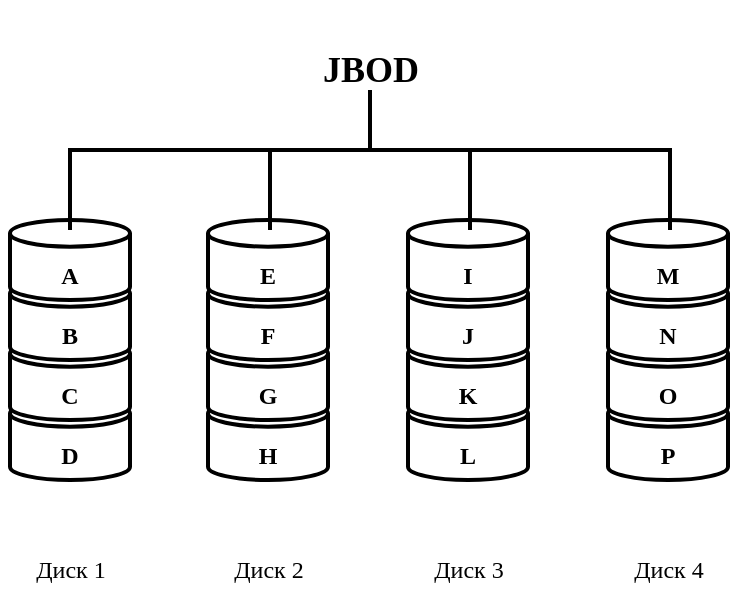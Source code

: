 <mxfile version="28.2.5" pages="13">
  <diagram name="JBOD" id="NnMdjbUw03HuyXde0DpX">
    <mxGraphModel dx="1181" dy="686" grid="1" gridSize="10" guides="1" tooltips="1" connect="1" arrows="1" fold="1" page="1" pageScale="1" pageWidth="1169" pageHeight="827" math="0" shadow="0">
      <root>
        <mxCell id="0" />
        <mxCell id="1" parent="0" />
        <mxCell id="68mwGvsS42Zab8KLp78--8" value="" style="group" parent="1" vertex="1" connectable="0">
          <mxGeometry x="350" y="160" width="70" height="190" as="geometry" />
        </mxCell>
        <mxCell id="68mwGvsS42Zab8KLp78--4" value="&lt;div&gt;&lt;font face=&quot;Verdana&quot;&gt;&lt;b&gt;&lt;br&gt;&lt;/b&gt;&lt;/font&gt;&lt;/div&gt;&lt;font face=&quot;Verdana&quot;&gt;&lt;b&gt;D&lt;/b&gt;&lt;/font&gt;" style="strokeWidth=2;html=1;shape=mxgraph.flowchart.database;whiteSpace=wrap;" parent="68mwGvsS42Zab8KLp78--8" vertex="1">
          <mxGeometry x="5" y="90" width="60" height="40" as="geometry" />
        </mxCell>
        <mxCell id="68mwGvsS42Zab8KLp78--5" value="&lt;div&gt;&lt;font face=&quot;Verdana&quot;&gt;&lt;b&gt;&lt;br&gt;&lt;/b&gt;&lt;/font&gt;&lt;/div&gt;&lt;font face=&quot;Verdana&quot;&gt;&lt;b&gt;C&lt;/b&gt;&lt;/font&gt;" style="strokeWidth=2;html=1;shape=mxgraph.flowchart.database;whiteSpace=wrap;" parent="68mwGvsS42Zab8KLp78--8" vertex="1">
          <mxGeometry x="5" y="60" width="60" height="40" as="geometry" />
        </mxCell>
        <mxCell id="68mwGvsS42Zab8KLp78--1" value="&lt;div&gt;&lt;font face=&quot;Verdana&quot;&gt;&lt;b&gt;&lt;br&gt;&lt;/b&gt;&lt;/font&gt;&lt;/div&gt;&lt;font face=&quot;Verdana&quot;&gt;&lt;b&gt;B&lt;/b&gt;&lt;/font&gt;" style="strokeWidth=2;html=1;shape=mxgraph.flowchart.database;whiteSpace=wrap;" parent="68mwGvsS42Zab8KLp78--8" vertex="1">
          <mxGeometry x="5" y="30" width="60" height="40" as="geometry" />
        </mxCell>
        <mxCell id="68mwGvsS42Zab8KLp78--2" value="&lt;div&gt;&lt;b style=&quot;&quot;&gt;&lt;font face=&quot;Verdana&quot;&gt;&lt;br&gt;&lt;/font&gt;&lt;/b&gt;&lt;/div&gt;&lt;b style=&quot;&quot;&gt;&lt;font face=&quot;Verdana&quot;&gt;A&lt;/font&gt;&lt;/b&gt;" style="strokeWidth=2;html=1;shape=mxgraph.flowchart.database;whiteSpace=wrap;gradientColor=none;gradientDirection=radial;" parent="68mwGvsS42Zab8KLp78--8" vertex="1">
          <mxGeometry x="5" width="60" height="40" as="geometry" />
        </mxCell>
        <mxCell id="68mwGvsS42Zab8KLp78--6" value="&lt;div&gt;&lt;span style=&quot;background-color: transparent; color: light-dark(rgb(0, 0, 0), rgb(255, 255, 255));&quot;&gt;&lt;font face=&quot;Verdana&quot;&gt;Диск 1&lt;/font&gt;&lt;/span&gt;&lt;/div&gt;" style="text;html=1;align=center;verticalAlign=middle;resizable=0;points=[];autosize=1;strokeColor=none;fillColor=none;" parent="68mwGvsS42Zab8KLp78--8" vertex="1">
          <mxGeometry y="160" width="70" height="30" as="geometry" />
        </mxCell>
        <mxCell id="68mwGvsS42Zab8KLp78--9" value="" style="group" parent="1" vertex="1" connectable="0">
          <mxGeometry x="449" y="160" width="70" height="190" as="geometry" />
        </mxCell>
        <mxCell id="68mwGvsS42Zab8KLp78--11" value="&lt;div&gt;&lt;font face=&quot;Verdana&quot;&gt;&lt;b&gt;&lt;br&gt;&lt;/b&gt;&lt;/font&gt;&lt;/div&gt;&lt;font face=&quot;Verdana&quot;&gt;&lt;b&gt;H&lt;/b&gt;&lt;/font&gt;" style="strokeWidth=2;html=1;shape=mxgraph.flowchart.database;whiteSpace=wrap;" parent="68mwGvsS42Zab8KLp78--9" vertex="1">
          <mxGeometry x="5" y="90" width="60" height="40" as="geometry" />
        </mxCell>
        <mxCell id="68mwGvsS42Zab8KLp78--12" value="&lt;div&gt;&lt;font face=&quot;Verdana&quot;&gt;&lt;b&gt;&lt;br&gt;&lt;/b&gt;&lt;/font&gt;&lt;/div&gt;&lt;font face=&quot;Verdana&quot;&gt;&lt;b&gt;G&lt;/b&gt;&lt;/font&gt;" style="strokeWidth=2;html=1;shape=mxgraph.flowchart.database;whiteSpace=wrap;" parent="68mwGvsS42Zab8KLp78--9" vertex="1">
          <mxGeometry x="5" y="60" width="60" height="40" as="geometry" />
        </mxCell>
        <mxCell id="68mwGvsS42Zab8KLp78--13" value="&lt;div&gt;&lt;font face=&quot;Verdana&quot;&gt;&lt;b&gt;&lt;br&gt;&lt;/b&gt;&lt;/font&gt;&lt;/div&gt;&lt;font face=&quot;Verdana&quot;&gt;&lt;b&gt;F&lt;/b&gt;&lt;/font&gt;" style="strokeWidth=2;html=1;shape=mxgraph.flowchart.database;whiteSpace=wrap;" parent="68mwGvsS42Zab8KLp78--9" vertex="1">
          <mxGeometry x="5" y="30" width="60" height="40" as="geometry" />
        </mxCell>
        <mxCell id="68mwGvsS42Zab8KLp78--14" value="&lt;div&gt;&lt;b style=&quot;&quot;&gt;&lt;font face=&quot;Verdana&quot;&gt;&lt;br&gt;&lt;/font&gt;&lt;/b&gt;&lt;/div&gt;&lt;b style=&quot;&quot;&gt;&lt;font face=&quot;Verdana&quot;&gt;E&lt;/font&gt;&lt;/b&gt;" style="strokeWidth=2;html=1;shape=mxgraph.flowchart.database;whiteSpace=wrap;" parent="68mwGvsS42Zab8KLp78--9" vertex="1">
          <mxGeometry x="5" width="60" height="40" as="geometry" />
        </mxCell>
        <mxCell id="68mwGvsS42Zab8KLp78--15" value="&lt;div&gt;&lt;span style=&quot;background-color: transparent; color: light-dark(rgb(0, 0, 0), rgb(255, 255, 255));&quot;&gt;&lt;font face=&quot;Verdana&quot;&gt;Диск 2&lt;/font&gt;&lt;/span&gt;&lt;/div&gt;" style="text;html=1;align=center;verticalAlign=middle;resizable=0;points=[];autosize=1;strokeColor=none;fillColor=none;" parent="68mwGvsS42Zab8KLp78--9" vertex="1">
          <mxGeometry y="160" width="70" height="30" as="geometry" />
        </mxCell>
        <mxCell id="68mwGvsS42Zab8KLp78--16" value="" style="group" parent="1" vertex="1" connectable="0">
          <mxGeometry x="549" y="160" width="70" height="190" as="geometry" />
        </mxCell>
        <mxCell id="68mwGvsS42Zab8KLp78--18" value="&lt;div&gt;&lt;font face=&quot;Verdana&quot;&gt;&lt;b&gt;&lt;br&gt;&lt;/b&gt;&lt;/font&gt;&lt;/div&gt;&lt;font face=&quot;Verdana&quot;&gt;&lt;b&gt;L&lt;/b&gt;&lt;/font&gt;" style="strokeWidth=2;html=1;shape=mxgraph.flowchart.database;whiteSpace=wrap;" parent="68mwGvsS42Zab8KLp78--16" vertex="1">
          <mxGeometry x="5" y="90" width="60" height="40" as="geometry" />
        </mxCell>
        <mxCell id="68mwGvsS42Zab8KLp78--19" value="&lt;div&gt;&lt;font face=&quot;Verdana&quot;&gt;&lt;b&gt;&lt;br&gt;&lt;/b&gt;&lt;/font&gt;&lt;/div&gt;&lt;font face=&quot;Verdana&quot;&gt;&lt;b&gt;K&lt;/b&gt;&lt;/font&gt;" style="strokeWidth=2;html=1;shape=mxgraph.flowchart.database;whiteSpace=wrap;" parent="68mwGvsS42Zab8KLp78--16" vertex="1">
          <mxGeometry x="5" y="60" width="60" height="40" as="geometry" />
        </mxCell>
        <mxCell id="68mwGvsS42Zab8KLp78--20" value="&lt;div&gt;&lt;font face=&quot;Verdana&quot;&gt;&lt;b&gt;&lt;br&gt;&lt;/b&gt;&lt;/font&gt;&lt;/div&gt;&lt;font face=&quot;Verdana&quot;&gt;&lt;b&gt;J&lt;/b&gt;&lt;/font&gt;" style="strokeWidth=2;html=1;shape=mxgraph.flowchart.database;whiteSpace=wrap;" parent="68mwGvsS42Zab8KLp78--16" vertex="1">
          <mxGeometry x="5" y="30" width="60" height="40" as="geometry" />
        </mxCell>
        <mxCell id="68mwGvsS42Zab8KLp78--21" value="&lt;div&gt;&lt;b style=&quot;&quot;&gt;&lt;font face=&quot;Verdana&quot;&gt;&lt;br&gt;&lt;/font&gt;&lt;/b&gt;&lt;/div&gt;&lt;b style=&quot;&quot;&gt;&lt;font face=&quot;Verdana&quot;&gt;I&lt;/font&gt;&lt;/b&gt;" style="strokeWidth=2;html=1;shape=mxgraph.flowchart.database;whiteSpace=wrap;" parent="68mwGvsS42Zab8KLp78--16" vertex="1">
          <mxGeometry x="5" width="60" height="40" as="geometry" />
        </mxCell>
        <mxCell id="68mwGvsS42Zab8KLp78--22" value="&lt;div&gt;&lt;span style=&quot;background-color: transparent; color: light-dark(rgb(0, 0, 0), rgb(255, 255, 255));&quot;&gt;&lt;font face=&quot;Verdana&quot;&gt;Диск 3&lt;/font&gt;&lt;/span&gt;&lt;/div&gt;" style="text;html=1;align=center;verticalAlign=middle;resizable=0;points=[];autosize=1;strokeColor=none;fillColor=none;" parent="68mwGvsS42Zab8KLp78--16" vertex="1">
          <mxGeometry y="160" width="70" height="30" as="geometry" />
        </mxCell>
        <mxCell id="68mwGvsS42Zab8KLp78--23" value="" style="group" parent="1" vertex="1" connectable="0">
          <mxGeometry x="649" y="160" width="70" height="190" as="geometry" />
        </mxCell>
        <mxCell id="68mwGvsS42Zab8KLp78--25" value="&lt;div&gt;&lt;font face=&quot;Verdana&quot;&gt;&lt;b&gt;&lt;br&gt;&lt;/b&gt;&lt;/font&gt;&lt;/div&gt;&lt;font face=&quot;Verdana&quot;&gt;&lt;b&gt;P&lt;/b&gt;&lt;/font&gt;" style="strokeWidth=2;html=1;shape=mxgraph.flowchart.database;whiteSpace=wrap;" parent="68mwGvsS42Zab8KLp78--23" vertex="1">
          <mxGeometry x="5" y="90" width="60" height="40" as="geometry" />
        </mxCell>
        <mxCell id="68mwGvsS42Zab8KLp78--26" value="&lt;div&gt;&lt;font face=&quot;Verdana&quot;&gt;&lt;b&gt;&lt;br&gt;&lt;/b&gt;&lt;/font&gt;&lt;/div&gt;&lt;font face=&quot;Verdana&quot;&gt;&lt;b&gt;O&lt;/b&gt;&lt;/font&gt;" style="strokeWidth=2;html=1;shape=mxgraph.flowchart.database;whiteSpace=wrap;" parent="68mwGvsS42Zab8KLp78--23" vertex="1">
          <mxGeometry x="5" y="60" width="60" height="40" as="geometry" />
        </mxCell>
        <mxCell id="68mwGvsS42Zab8KLp78--27" value="&lt;div&gt;&lt;font face=&quot;Verdana&quot;&gt;&lt;b&gt;&lt;br&gt;&lt;/b&gt;&lt;/font&gt;&lt;/div&gt;&lt;font face=&quot;Verdana&quot;&gt;&lt;b&gt;N&lt;/b&gt;&lt;/font&gt;" style="strokeWidth=2;html=1;shape=mxgraph.flowchart.database;whiteSpace=wrap;" parent="68mwGvsS42Zab8KLp78--23" vertex="1">
          <mxGeometry x="5" y="30" width="60" height="40" as="geometry" />
        </mxCell>
        <mxCell id="68mwGvsS42Zab8KLp78--28" value="&lt;div&gt;&lt;b style=&quot;&quot;&gt;&lt;font face=&quot;Verdana&quot;&gt;&lt;br&gt;&lt;/font&gt;&lt;/b&gt;&lt;/div&gt;&lt;b style=&quot;&quot;&gt;&lt;font face=&quot;Verdana&quot;&gt;M&lt;/font&gt;&lt;/b&gt;" style="strokeWidth=2;html=1;shape=mxgraph.flowchart.database;whiteSpace=wrap;" parent="68mwGvsS42Zab8KLp78--23" vertex="1">
          <mxGeometry x="5" width="60" height="40" as="geometry" />
        </mxCell>
        <mxCell id="68mwGvsS42Zab8KLp78--29" value="&lt;div&gt;&lt;span style=&quot;background-color: transparent; color: light-dark(rgb(0, 0, 0), rgb(255, 255, 255));&quot;&gt;&lt;font face=&quot;Verdana&quot;&gt;Диск 4&lt;/font&gt;&lt;/span&gt;&lt;/div&gt;" style="text;html=1;align=center;verticalAlign=middle;resizable=0;points=[];autosize=1;strokeColor=none;fillColor=none;" parent="68mwGvsS42Zab8KLp78--23" vertex="1">
          <mxGeometry y="160" width="70" height="30" as="geometry" />
        </mxCell>
        <mxCell id="68mwGvsS42Zab8KLp78--33" value="" style="strokeWidth=2;html=1;shape=mxgraph.flowchart.annotation_1;align=left;pointerEvents=1;rotation=90;" parent="1" vertex="1">
          <mxGeometry x="415" y="95" width="40" height="100" as="geometry" />
        </mxCell>
        <mxCell id="68mwGvsS42Zab8KLp78--34" value="" style="strokeWidth=2;html=1;shape=mxgraph.flowchart.annotation_1;align=left;pointerEvents=1;rotation=90;" parent="1" vertex="1">
          <mxGeometry x="515" y="95" width="40" height="100" as="geometry" />
        </mxCell>
        <mxCell id="68mwGvsS42Zab8KLp78--35" value="" style="strokeWidth=2;html=1;shape=mxgraph.flowchart.annotation_1;align=left;pointerEvents=1;rotation=90;" parent="1" vertex="1">
          <mxGeometry x="615" y="95" width="40" height="100" as="geometry" />
        </mxCell>
        <mxCell id="68mwGvsS42Zab8KLp78--37" value="" style="strokeWidth=2;html=1;shape=mxgraph.flowchart.annotation_2;align=left;labelPosition=right;pointerEvents=1;rotation=90;" parent="1" vertex="1">
          <mxGeometry x="505" y="75" width="60" height="100" as="geometry" />
        </mxCell>
        <mxCell id="68mwGvsS42Zab8KLp78--38" value="&lt;h2&gt;&lt;font face=&quot;Verdana&quot;&gt;JBOD&lt;/font&gt;&lt;/h2&gt;" style="text;html=1;align=center;verticalAlign=middle;resizable=0;points=[];autosize=1;strokeColor=none;fillColor=none;" parent="1" vertex="1">
          <mxGeometry x="495" y="50" width="80" height="70" as="geometry" />
        </mxCell>
      </root>
    </mxGraphModel>
  </diagram>
  <diagram name="RAID 0" id="H6tcbyRBfsDTLgjDCAA9">
    <mxGraphModel dx="2066" dy="1201" grid="1" gridSize="10" guides="1" tooltips="1" connect="1" arrows="1" fold="1" page="1" pageScale="1" pageWidth="1169" pageHeight="827" math="0" shadow="0">
      <root>
        <mxCell id="-A8UKBic3nJp1l2ckH5k-0" />
        <mxCell id="-A8UKBic3nJp1l2ckH5k-1" parent="-A8UKBic3nJp1l2ckH5k-0" />
        <mxCell id="-A8UKBic3nJp1l2ckH5k-2" value="" style="group" parent="-A8UKBic3nJp1l2ckH5k-1" vertex="1" connectable="0">
          <mxGeometry x="350" y="160" width="70" height="190" as="geometry" />
        </mxCell>
        <mxCell id="-A8UKBic3nJp1l2ckH5k-3" value="&lt;font face=&quot;Verdana&quot;&gt;&lt;b&gt;...&lt;/b&gt;&lt;/font&gt;" style="strokeWidth=2;html=1;shape=mxgraph.flowchart.database;whiteSpace=wrap;" parent="-A8UKBic3nJp1l2ckH5k-2" vertex="1">
          <mxGeometry x="5" y="120" width="60" height="40" as="geometry" />
        </mxCell>
        <mxCell id="-A8UKBic3nJp1l2ckH5k-4" value="&lt;div&gt;&lt;font face=&quot;Verdana&quot;&gt;&lt;b&gt;&lt;br&gt;&lt;/b&gt;&lt;/font&gt;&lt;/div&gt;&lt;font face=&quot;Verdana&quot;&gt;&lt;b&gt;D2&lt;/b&gt;&lt;/font&gt;" style="strokeWidth=2;html=1;shape=mxgraph.flowchart.database;whiteSpace=wrap;fillColor=#85C0FF;" parent="-A8UKBic3nJp1l2ckH5k-2" vertex="1">
          <mxGeometry x="5" y="90" width="60" height="40" as="geometry" />
        </mxCell>
        <mxCell id="-A8UKBic3nJp1l2ckH5k-5" value="&lt;div&gt;&lt;font face=&quot;Verdana&quot;&gt;&lt;b&gt;&lt;br&gt;&lt;/b&gt;&lt;/font&gt;&lt;/div&gt;&lt;font face=&quot;Verdana&quot;&gt;&lt;b&gt;B3&lt;/b&gt;&lt;/font&gt;" style="strokeWidth=2;html=1;shape=mxgraph.flowchart.database;whiteSpace=wrap;fillColor=#EED924;" parent="-A8UKBic3nJp1l2ckH5k-2" vertex="1">
          <mxGeometry x="5" y="60" width="60" height="40" as="geometry" />
        </mxCell>
        <mxCell id="-A8UKBic3nJp1l2ckH5k-6" value="&lt;div&gt;&lt;font face=&quot;Verdana&quot;&gt;&lt;b&gt;&lt;br&gt;&lt;/b&gt;&lt;/font&gt;&lt;/div&gt;&lt;font face=&quot;Verdana&quot;&gt;&lt;b&gt;A5&lt;/b&gt;&lt;/font&gt;" style="strokeWidth=2;html=1;shape=mxgraph.flowchart.database;whiteSpace=wrap;fillColor=#99FF99;" parent="-A8UKBic3nJp1l2ckH5k-2" vertex="1">
          <mxGeometry x="5" y="30" width="60" height="40" as="geometry" />
        </mxCell>
        <mxCell id="-A8UKBic3nJp1l2ckH5k-7" value="&lt;div&gt;&lt;b style=&quot;&quot;&gt;&lt;font face=&quot;Verdana&quot;&gt;&lt;br&gt;&lt;/font&gt;&lt;/b&gt;&lt;/div&gt;&lt;b style=&quot;&quot;&gt;&lt;font face=&quot;Verdana&quot;&gt;A1&lt;/font&gt;&lt;/b&gt;" style="strokeWidth=2;html=1;shape=mxgraph.flowchart.database;whiteSpace=wrap;fillColor=#99FF99;" parent="-A8UKBic3nJp1l2ckH5k-2" vertex="1">
          <mxGeometry x="5" width="60" height="40" as="geometry" />
        </mxCell>
        <mxCell id="-A8UKBic3nJp1l2ckH5k-8" value="&lt;div&gt;&lt;span style=&quot;background-color: transparent; color: light-dark(rgb(0, 0, 0), rgb(255, 255, 255));&quot;&gt;&lt;font face=&quot;Verdana&quot;&gt;Диск 1&lt;/font&gt;&lt;/span&gt;&lt;/div&gt;" style="text;html=1;align=center;verticalAlign=middle;resizable=0;points=[];autosize=1;strokeColor=none;fillColor=none;" parent="-A8UKBic3nJp1l2ckH5k-2" vertex="1">
          <mxGeometry y="160" width="70" height="30" as="geometry" />
        </mxCell>
        <mxCell id="-A8UKBic3nJp1l2ckH5k-9" value="" style="group" parent="-A8UKBic3nJp1l2ckH5k-1" vertex="1" connectable="0">
          <mxGeometry x="449" y="160" width="70" height="190" as="geometry" />
        </mxCell>
        <mxCell id="-A8UKBic3nJp1l2ckH5k-10" value="&lt;font face=&quot;Verdana&quot;&gt;&lt;b&gt;...&lt;/b&gt;&lt;/font&gt;" style="strokeWidth=2;html=1;shape=mxgraph.flowchart.database;whiteSpace=wrap;" parent="-A8UKBic3nJp1l2ckH5k-9" vertex="1">
          <mxGeometry x="5" y="120" width="60" height="40" as="geometry" />
        </mxCell>
        <mxCell id="-A8UKBic3nJp1l2ckH5k-11" value="&lt;div&gt;&lt;font face=&quot;Verdana&quot;&gt;&lt;b&gt;&lt;br&gt;&lt;/b&gt;&lt;/font&gt;&lt;/div&gt;&lt;font face=&quot;Verdana&quot;&gt;&lt;b&gt;D3&lt;/b&gt;&lt;/font&gt;" style="strokeWidth=2;html=1;shape=mxgraph.flowchart.database;whiteSpace=wrap;fillColor=#85C0FF;" parent="-A8UKBic3nJp1l2ckH5k-9" vertex="1">
          <mxGeometry x="5" y="90" width="60" height="40" as="geometry" />
        </mxCell>
        <mxCell id="-A8UKBic3nJp1l2ckH5k-12" value="&lt;div&gt;&lt;font face=&quot;Verdana&quot;&gt;&lt;b&gt;&lt;br&gt;&lt;/b&gt;&lt;/font&gt;&lt;/div&gt;&lt;font face=&quot;Verdana&quot;&gt;&lt;b&gt;B4&lt;/b&gt;&lt;/font&gt;" style="strokeWidth=2;html=1;shape=mxgraph.flowchart.database;whiteSpace=wrap;fillColor=#EED924;" parent="-A8UKBic3nJp1l2ckH5k-9" vertex="1">
          <mxGeometry x="5" y="60" width="60" height="40" as="geometry" />
        </mxCell>
        <mxCell id="-A8UKBic3nJp1l2ckH5k-13" value="&lt;div&gt;&lt;font face=&quot;Verdana&quot;&gt;&lt;b&gt;&lt;br&gt;&lt;/b&gt;&lt;/font&gt;&lt;/div&gt;&lt;font face=&quot;Verdana&quot;&gt;&lt;b&gt;A6&lt;/b&gt;&lt;/font&gt;" style="strokeWidth=2;html=1;shape=mxgraph.flowchart.database;whiteSpace=wrap;fillColor=#99FF99;" parent="-A8UKBic3nJp1l2ckH5k-9" vertex="1">
          <mxGeometry x="5" y="30" width="60" height="40" as="geometry" />
        </mxCell>
        <mxCell id="-A8UKBic3nJp1l2ckH5k-14" value="&lt;div&gt;&lt;b style=&quot;&quot;&gt;&lt;font face=&quot;Verdana&quot;&gt;&lt;br&gt;&lt;/font&gt;&lt;/b&gt;&lt;/div&gt;&lt;b style=&quot;&quot;&gt;&lt;font face=&quot;Verdana&quot;&gt;A2&lt;/font&gt;&lt;/b&gt;" style="strokeWidth=2;html=1;shape=mxgraph.flowchart.database;whiteSpace=wrap;fillColor=#99FF99;" parent="-A8UKBic3nJp1l2ckH5k-9" vertex="1">
          <mxGeometry x="5" width="60" height="40" as="geometry" />
        </mxCell>
        <mxCell id="-A8UKBic3nJp1l2ckH5k-15" value="&lt;div&gt;&lt;span style=&quot;background-color: transparent; color: light-dark(rgb(0, 0, 0), rgb(255, 255, 255));&quot;&gt;&lt;font face=&quot;Verdana&quot;&gt;Диск 2&lt;/font&gt;&lt;/span&gt;&lt;/div&gt;" style="text;html=1;align=center;verticalAlign=middle;resizable=0;points=[];autosize=1;strokeColor=none;fillColor=none;" parent="-A8UKBic3nJp1l2ckH5k-9" vertex="1">
          <mxGeometry y="160" width="70" height="30" as="geometry" />
        </mxCell>
        <mxCell id="-A8UKBic3nJp1l2ckH5k-16" value="" style="group" parent="-A8UKBic3nJp1l2ckH5k-1" vertex="1" connectable="0">
          <mxGeometry x="549" y="160" width="70" height="190" as="geometry" />
        </mxCell>
        <mxCell id="-A8UKBic3nJp1l2ckH5k-17" value="&lt;font face=&quot;Verdana&quot;&gt;&lt;b&gt;...&lt;/b&gt;&lt;/font&gt;" style="strokeWidth=2;html=1;shape=mxgraph.flowchart.database;whiteSpace=wrap;" parent="-A8UKBic3nJp1l2ckH5k-16" vertex="1">
          <mxGeometry x="5" y="120" width="60" height="40" as="geometry" />
        </mxCell>
        <mxCell id="-A8UKBic3nJp1l2ckH5k-18" value="&lt;div&gt;&lt;font face=&quot;Verdana&quot;&gt;&lt;b&gt;&lt;br&gt;&lt;/b&gt;&lt;/font&gt;&lt;/div&gt;&lt;font face=&quot;Verdana&quot;&gt;&lt;b&gt;...&lt;/b&gt;&lt;/font&gt;" style="strokeWidth=2;html=1;shape=mxgraph.flowchart.database;whiteSpace=wrap;" parent="-A8UKBic3nJp1l2ckH5k-16" vertex="1">
          <mxGeometry x="5" y="90" width="60" height="40" as="geometry" />
        </mxCell>
        <mxCell id="-A8UKBic3nJp1l2ckH5k-19" value="&lt;div&gt;&lt;font face=&quot;Verdana&quot;&gt;&lt;b&gt;&lt;br&gt;&lt;/b&gt;&lt;/font&gt;&lt;/div&gt;&lt;font face=&quot;Verdana&quot;&gt;&lt;b&gt;C1&lt;/b&gt;&lt;/font&gt;" style="strokeWidth=2;html=1;shape=mxgraph.flowchart.database;whiteSpace=wrap;fillColor=#E5CCFF;" parent="-A8UKBic3nJp1l2ckH5k-16" vertex="1">
          <mxGeometry x="5" y="60" width="60" height="40" as="geometry" />
        </mxCell>
        <mxCell id="-A8UKBic3nJp1l2ckH5k-20" value="&lt;div&gt;&lt;font face=&quot;Verdana&quot;&gt;&lt;b&gt;&lt;br&gt;&lt;/b&gt;&lt;/font&gt;&lt;/div&gt;&lt;font face=&quot;Verdana&quot;&gt;&lt;b&gt;B1&lt;/b&gt;&lt;/font&gt;" style="strokeWidth=2;html=1;shape=mxgraph.flowchart.database;whiteSpace=wrap;fillColor=light-dark(#EED924,#EED924);" parent="-A8UKBic3nJp1l2ckH5k-16" vertex="1">
          <mxGeometry x="5" y="30" width="60" height="40" as="geometry" />
        </mxCell>
        <mxCell id="-A8UKBic3nJp1l2ckH5k-21" value="&lt;div&gt;&lt;b style=&quot;&quot;&gt;&lt;font face=&quot;Verdana&quot;&gt;&lt;br&gt;&lt;/font&gt;&lt;/b&gt;&lt;/div&gt;&lt;b style=&quot;&quot;&gt;&lt;font face=&quot;Verdana&quot;&gt;A3&lt;/font&gt;&lt;/b&gt;" style="strokeWidth=2;html=1;shape=mxgraph.flowchart.database;whiteSpace=wrap;fillColor=#99FF99;" parent="-A8UKBic3nJp1l2ckH5k-16" vertex="1">
          <mxGeometry x="5" width="60" height="40" as="geometry" />
        </mxCell>
        <mxCell id="-A8UKBic3nJp1l2ckH5k-22" value="&lt;div&gt;&lt;span style=&quot;background-color: transparent; color: light-dark(rgb(0, 0, 0), rgb(255, 255, 255));&quot;&gt;&lt;font face=&quot;Verdana&quot;&gt;Диск 3&lt;/font&gt;&lt;/span&gt;&lt;/div&gt;" style="text;html=1;align=center;verticalAlign=middle;resizable=0;points=[];autosize=1;strokeColor=none;fillColor=none;" parent="-A8UKBic3nJp1l2ckH5k-16" vertex="1">
          <mxGeometry y="160" width="70" height="30" as="geometry" />
        </mxCell>
        <mxCell id="-A8UKBic3nJp1l2ckH5k-23" value="" style="group" parent="-A8UKBic3nJp1l2ckH5k-1" vertex="1" connectable="0">
          <mxGeometry x="649" y="160" width="70" height="190" as="geometry" />
        </mxCell>
        <mxCell id="-A8UKBic3nJp1l2ckH5k-24" value="&lt;font face=&quot;Verdana&quot;&gt;&lt;b&gt;...&lt;/b&gt;&lt;/font&gt;" style="strokeWidth=2;html=1;shape=mxgraph.flowchart.database;whiteSpace=wrap;" parent="-A8UKBic3nJp1l2ckH5k-23" vertex="1">
          <mxGeometry x="5" y="120" width="60" height="40" as="geometry" />
        </mxCell>
        <mxCell id="-A8UKBic3nJp1l2ckH5k-25" value="&lt;div&gt;&lt;font face=&quot;Verdana&quot;&gt;&lt;b&gt;&lt;br&gt;&lt;/b&gt;&lt;/font&gt;&lt;/div&gt;&lt;font face=&quot;Verdana&quot;&gt;&lt;b&gt;...&lt;/b&gt;&lt;/font&gt;" style="strokeWidth=2;html=1;shape=mxgraph.flowchart.database;whiteSpace=wrap;" parent="-A8UKBic3nJp1l2ckH5k-23" vertex="1">
          <mxGeometry x="5" y="90" width="60" height="40" as="geometry" />
        </mxCell>
        <mxCell id="-A8UKBic3nJp1l2ckH5k-26" value="&lt;div&gt;&lt;font face=&quot;Verdana&quot;&gt;&lt;b&gt;&lt;br&gt;&lt;/b&gt;&lt;/font&gt;&lt;/div&gt;&lt;font face=&quot;Verdana&quot;&gt;&lt;b&gt;D1&lt;/b&gt;&lt;/font&gt;" style="strokeWidth=2;html=1;shape=mxgraph.flowchart.database;whiteSpace=wrap;fillColor=light-dark(#85C0FF,#85C0FF);" parent="-A8UKBic3nJp1l2ckH5k-23" vertex="1">
          <mxGeometry x="5" y="60" width="60" height="40" as="geometry" />
        </mxCell>
        <mxCell id="-A8UKBic3nJp1l2ckH5k-27" value="&lt;div&gt;&lt;font face=&quot;Verdana&quot;&gt;&lt;b&gt;&lt;br&gt;&lt;/b&gt;&lt;/font&gt;&lt;/div&gt;&lt;font face=&quot;Verdana&quot;&gt;&lt;b&gt;B2&lt;/b&gt;&lt;/font&gt;" style="strokeWidth=2;html=1;shape=mxgraph.flowchart.database;whiteSpace=wrap;fillColor=#EED924;" parent="-A8UKBic3nJp1l2ckH5k-23" vertex="1">
          <mxGeometry x="5" y="30" width="60" height="40" as="geometry" />
        </mxCell>
        <mxCell id="-A8UKBic3nJp1l2ckH5k-28" value="&lt;div&gt;&lt;b style=&quot;&quot;&gt;&lt;font face=&quot;Verdana&quot;&gt;&lt;br&gt;&lt;/font&gt;&lt;/b&gt;&lt;/div&gt;&lt;b style=&quot;&quot;&gt;&lt;font face=&quot;Verdana&quot;&gt;A4&lt;/font&gt;&lt;/b&gt;" style="strokeWidth=2;html=1;shape=mxgraph.flowchart.database;whiteSpace=wrap;fillColor=#99FF99;" parent="-A8UKBic3nJp1l2ckH5k-23" vertex="1">
          <mxGeometry x="5" width="60" height="40" as="geometry" />
        </mxCell>
        <mxCell id="-A8UKBic3nJp1l2ckH5k-29" value="&lt;div&gt;&lt;span style=&quot;background-color: transparent; color: light-dark(rgb(0, 0, 0), rgb(255, 255, 255));&quot;&gt;&lt;font face=&quot;Verdana&quot;&gt;Диск 4&lt;/font&gt;&lt;/span&gt;&lt;/div&gt;" style="text;html=1;align=center;verticalAlign=middle;resizable=0;points=[];autosize=1;strokeColor=none;fillColor=none;" parent="-A8UKBic3nJp1l2ckH5k-23" vertex="1">
          <mxGeometry y="160" width="70" height="30" as="geometry" />
        </mxCell>
        <mxCell id="-A8UKBic3nJp1l2ckH5k-30" value="" style="strokeWidth=2;html=1;shape=mxgraph.flowchart.annotation_1;align=left;pointerEvents=1;rotation=90;" parent="-A8UKBic3nJp1l2ckH5k-1" vertex="1">
          <mxGeometry x="415" y="95" width="40" height="100" as="geometry" />
        </mxCell>
        <mxCell id="-A8UKBic3nJp1l2ckH5k-31" value="" style="strokeWidth=2;html=1;shape=mxgraph.flowchart.annotation_1;align=left;pointerEvents=1;rotation=90;" parent="-A8UKBic3nJp1l2ckH5k-1" vertex="1">
          <mxGeometry x="515" y="95" width="40" height="100" as="geometry" />
        </mxCell>
        <mxCell id="-A8UKBic3nJp1l2ckH5k-32" value="" style="strokeWidth=2;html=1;shape=mxgraph.flowchart.annotation_1;align=left;pointerEvents=1;rotation=90;" parent="-A8UKBic3nJp1l2ckH5k-1" vertex="1">
          <mxGeometry x="615" y="95" width="40" height="100" as="geometry" />
        </mxCell>
        <mxCell id="-A8UKBic3nJp1l2ckH5k-33" value="" style="strokeWidth=2;html=1;shape=mxgraph.flowchart.annotation_2;align=left;labelPosition=right;pointerEvents=1;rotation=90;" parent="-A8UKBic3nJp1l2ckH5k-1" vertex="1">
          <mxGeometry x="505" y="75" width="60" height="100" as="geometry" />
        </mxCell>
        <mxCell id="-A8UKBic3nJp1l2ckH5k-34" value="&lt;h2&gt;&lt;font face=&quot;Verdana&quot;&gt;RAID 0&lt;/font&gt;&lt;/h2&gt;" style="text;html=1;align=center;verticalAlign=middle;resizable=0;points=[];autosize=1;strokeColor=none;fillColor=none;" parent="-A8UKBic3nJp1l2ckH5k-1" vertex="1">
          <mxGeometry x="485" y="50" width="100" height="70" as="geometry" />
        </mxCell>
      </root>
    </mxGraphModel>
  </diagram>
  <diagram name="RAID 1" id="OUMlZhOFYaHPMeK3dw88">
    <mxGraphModel dx="2066" dy="1201" grid="1" gridSize="10" guides="1" tooltips="1" connect="1" arrows="1" fold="1" page="1" pageScale="1" pageWidth="1169" pageHeight="827" math="0" shadow="0">
      <root>
        <mxCell id="T7-RYnLujU5Yza63FnHY-0" />
        <mxCell id="T7-RYnLujU5Yza63FnHY-1" parent="T7-RYnLujU5Yza63FnHY-0" />
        <mxCell id="T7-RYnLujU5Yza63FnHY-27" value="" style="strokeWidth=2;html=1;shape=mxgraph.flowchart.annotation_1;align=left;pointerEvents=1;rotation=90;" parent="T7-RYnLujU5Yza63FnHY-1" vertex="1">
          <mxGeometry x="515" y="95" width="40" height="100" as="geometry" />
        </mxCell>
        <mxCell id="T7-RYnLujU5Yza63FnHY-30" value="&lt;h2&gt;&lt;font face=&quot;Verdana&quot;&gt;RAID 1&lt;/font&gt;&lt;/h2&gt;" style="text;html=1;align=center;verticalAlign=middle;resizable=0;points=[];autosize=1;strokeColor=none;fillColor=none;" parent="T7-RYnLujU5Yza63FnHY-1" vertex="1">
          <mxGeometry x="485" y="50" width="100" height="70" as="geometry" />
        </mxCell>
        <mxCell id="K34dFYX0yoZW2ajevL7C-1" value="" style="group" parent="T7-RYnLujU5Yza63FnHY-1" vertex="1" connectable="0">
          <mxGeometry x="350" y="160" width="70" height="190" as="geometry" />
        </mxCell>
        <mxCell id="K34dFYX0yoZW2ajevL7C-0" value="&lt;font face=&quot;Verdana&quot;&gt;&lt;b&gt;...&lt;/b&gt;&lt;/font&gt;" style="strokeWidth=2;html=1;shape=mxgraph.flowchart.database;whiteSpace=wrap;" parent="K34dFYX0yoZW2ajevL7C-1" vertex="1">
          <mxGeometry x="5" y="120" width="60" height="40" as="geometry" />
        </mxCell>
        <mxCell id="T7-RYnLujU5Yza63FnHY-3" value="&lt;div&gt;&lt;font face=&quot;Verdana&quot;&gt;&lt;b&gt;&lt;br&gt;&lt;/b&gt;&lt;/font&gt;&lt;/div&gt;&lt;font face=&quot;Verdana&quot;&gt;&lt;b&gt;D&lt;/b&gt;&lt;/font&gt;" style="strokeWidth=2;html=1;shape=mxgraph.flowchart.database;whiteSpace=wrap;fillColor=#85C0FF;" parent="K34dFYX0yoZW2ajevL7C-1" vertex="1">
          <mxGeometry x="5" y="90" width="60" height="40" as="geometry" />
        </mxCell>
        <mxCell id="T7-RYnLujU5Yza63FnHY-4" value="&lt;div&gt;&lt;font face=&quot;Verdana&quot;&gt;&lt;b&gt;&lt;br&gt;&lt;/b&gt;&lt;/font&gt;&lt;/div&gt;&lt;font face=&quot;Verdana&quot;&gt;&lt;b&gt;C&lt;/b&gt;&lt;/font&gt;" style="strokeWidth=2;html=1;shape=mxgraph.flowchart.database;whiteSpace=wrap;fillColor=#E5CCFF;" parent="K34dFYX0yoZW2ajevL7C-1" vertex="1">
          <mxGeometry x="5" y="60" width="60" height="40" as="geometry" />
        </mxCell>
        <mxCell id="T7-RYnLujU5Yza63FnHY-5" value="&lt;div&gt;&lt;font face=&quot;Verdana&quot;&gt;&lt;b&gt;&lt;br&gt;&lt;/b&gt;&lt;/font&gt;&lt;/div&gt;&lt;font face=&quot;Verdana&quot;&gt;&lt;b&gt;B&lt;/b&gt;&lt;/font&gt;" style="strokeWidth=2;html=1;shape=mxgraph.flowchart.database;whiteSpace=wrap;fillColor=#EED924;" parent="K34dFYX0yoZW2ajevL7C-1" vertex="1">
          <mxGeometry x="5" y="30" width="60" height="40" as="geometry" />
        </mxCell>
        <mxCell id="T7-RYnLujU5Yza63FnHY-6" value="&lt;div&gt;&lt;b style=&quot;&quot;&gt;&lt;font face=&quot;Verdana&quot;&gt;&lt;br&gt;&lt;/font&gt;&lt;/b&gt;&lt;/div&gt;&lt;b style=&quot;&quot;&gt;&lt;font face=&quot;Verdana&quot;&gt;A&lt;/font&gt;&lt;/b&gt;" style="strokeWidth=2;html=1;shape=mxgraph.flowchart.database;whiteSpace=wrap;gradientColor=none;gradientDirection=radial;fillColor=#99FF99;" parent="K34dFYX0yoZW2ajevL7C-1" vertex="1">
          <mxGeometry x="5" width="60" height="40" as="geometry" />
        </mxCell>
        <mxCell id="T7-RYnLujU5Yza63FnHY-7" value="&lt;div&gt;&lt;span style=&quot;background-color: transparent; color: light-dark(rgb(0, 0, 0), rgb(255, 255, 255));&quot;&gt;&lt;font face=&quot;Verdana&quot;&gt;Диск 1&lt;/font&gt;&lt;/span&gt;&lt;/div&gt;" style="text;html=1;align=center;verticalAlign=middle;resizable=0;points=[];autosize=1;strokeColor=none;fillColor=none;" parent="K34dFYX0yoZW2ajevL7C-1" vertex="1">
          <mxGeometry y="160" width="70" height="30" as="geometry" />
        </mxCell>
        <mxCell id="K34dFYX0yoZW2ajevL7C-2" value="" style="group" parent="T7-RYnLujU5Yza63FnHY-1" vertex="1" connectable="0">
          <mxGeometry x="450" y="160" width="70" height="190" as="geometry" />
        </mxCell>
        <mxCell id="K34dFYX0yoZW2ajevL7C-3" value="&lt;font face=&quot;Verdana&quot;&gt;&lt;b&gt;...&lt;/b&gt;&lt;/font&gt;" style="strokeWidth=2;html=1;shape=mxgraph.flowchart.database;whiteSpace=wrap;" parent="K34dFYX0yoZW2ajevL7C-2" vertex="1">
          <mxGeometry x="5" y="120" width="60" height="40" as="geometry" />
        </mxCell>
        <mxCell id="K34dFYX0yoZW2ajevL7C-4" value="&lt;div&gt;&lt;font face=&quot;Verdana&quot;&gt;&lt;b&gt;&lt;br&gt;&lt;/b&gt;&lt;/font&gt;&lt;/div&gt;&lt;font face=&quot;Verdana&quot;&gt;&lt;b&gt;D&lt;/b&gt;&lt;/font&gt;" style="strokeWidth=2;html=1;shape=mxgraph.flowchart.database;whiteSpace=wrap;fillColor=#85C0FF;" parent="K34dFYX0yoZW2ajevL7C-2" vertex="1">
          <mxGeometry x="5" y="90" width="60" height="40" as="geometry" />
        </mxCell>
        <mxCell id="K34dFYX0yoZW2ajevL7C-5" value="&lt;div&gt;&lt;font face=&quot;Verdana&quot;&gt;&lt;b&gt;&lt;br&gt;&lt;/b&gt;&lt;/font&gt;&lt;/div&gt;&lt;font face=&quot;Verdana&quot;&gt;&lt;b&gt;C&lt;/b&gt;&lt;/font&gt;" style="strokeWidth=2;html=1;shape=mxgraph.flowchart.database;whiteSpace=wrap;fillColor=#E5CCFF;" parent="K34dFYX0yoZW2ajevL7C-2" vertex="1">
          <mxGeometry x="5" y="60" width="60" height="40" as="geometry" />
        </mxCell>
        <mxCell id="K34dFYX0yoZW2ajevL7C-6" value="&lt;div&gt;&lt;font face=&quot;Verdana&quot;&gt;&lt;b&gt;&lt;br&gt;&lt;/b&gt;&lt;/font&gt;&lt;/div&gt;&lt;font face=&quot;Verdana&quot;&gt;&lt;b&gt;B&lt;/b&gt;&lt;/font&gt;" style="strokeWidth=2;html=1;shape=mxgraph.flowchart.database;whiteSpace=wrap;fillColor=#EED924;" parent="K34dFYX0yoZW2ajevL7C-2" vertex="1">
          <mxGeometry x="5" y="30" width="60" height="40" as="geometry" />
        </mxCell>
        <mxCell id="K34dFYX0yoZW2ajevL7C-7" value="&lt;div&gt;&lt;b style=&quot;&quot;&gt;&lt;font face=&quot;Verdana&quot;&gt;&lt;br&gt;&lt;/font&gt;&lt;/b&gt;&lt;/div&gt;&lt;b style=&quot;&quot;&gt;&lt;font face=&quot;Verdana&quot;&gt;A&lt;/font&gt;&lt;/b&gt;" style="strokeWidth=2;html=1;shape=mxgraph.flowchart.database;whiteSpace=wrap;gradientColor=none;gradientDirection=radial;fillColor=#99FF99;" parent="K34dFYX0yoZW2ajevL7C-2" vertex="1">
          <mxGeometry x="5" width="60" height="40" as="geometry" />
        </mxCell>
        <mxCell id="K34dFYX0yoZW2ajevL7C-8" value="&lt;div&gt;&lt;span style=&quot;background-color: transparent; color: light-dark(rgb(0, 0, 0), rgb(255, 255, 255));&quot;&gt;&lt;font face=&quot;Verdana&quot;&gt;Диск 2&lt;/font&gt;&lt;/span&gt;&lt;/div&gt;" style="text;html=1;align=center;verticalAlign=middle;resizable=0;points=[];autosize=1;strokeColor=none;fillColor=none;" parent="K34dFYX0yoZW2ajevL7C-2" vertex="1">
          <mxGeometry y="160" width="70" height="30" as="geometry" />
        </mxCell>
        <mxCell id="T7-RYnLujU5Yza63FnHY-26" value="" style="strokeWidth=2;html=1;shape=mxgraph.flowchart.annotation_1;align=left;pointerEvents=1;rotation=90;" parent="T7-RYnLujU5Yza63FnHY-1" vertex="1">
          <mxGeometry x="415" y="95" width="40" height="100" as="geometry" />
        </mxCell>
        <mxCell id="T7-RYnLujU5Yza63FnHY-29" value="" style="strokeWidth=2;html=1;shape=mxgraph.flowchart.annotation_2;align=left;labelPosition=right;pointerEvents=1;rotation=90;" parent="T7-RYnLujU5Yza63FnHY-1" vertex="1">
          <mxGeometry x="505" y="75" width="60" height="100" as="geometry" />
        </mxCell>
        <mxCell id="K34dFYX0yoZW2ajevL7C-9" value="" style="group" parent="T7-RYnLujU5Yza63FnHY-1" vertex="1" connectable="0">
          <mxGeometry x="550" y="160" width="70" height="190" as="geometry" />
        </mxCell>
        <mxCell id="K34dFYX0yoZW2ajevL7C-10" value="&lt;font face=&quot;Verdana&quot;&gt;&lt;b&gt;...&lt;/b&gt;&lt;/font&gt;" style="strokeWidth=2;html=1;shape=mxgraph.flowchart.database;whiteSpace=wrap;" parent="K34dFYX0yoZW2ajevL7C-9" vertex="1">
          <mxGeometry x="5" y="120" width="60" height="40" as="geometry" />
        </mxCell>
        <mxCell id="K34dFYX0yoZW2ajevL7C-11" value="&lt;div&gt;&lt;font face=&quot;Verdana&quot;&gt;&lt;b&gt;&lt;br&gt;&lt;/b&gt;&lt;/font&gt;&lt;/div&gt;&lt;font face=&quot;Verdana&quot;&gt;&lt;b&gt;D&lt;/b&gt;&lt;/font&gt;" style="strokeWidth=2;html=1;shape=mxgraph.flowchart.database;whiteSpace=wrap;fillColor=#85C0FF;" parent="K34dFYX0yoZW2ajevL7C-9" vertex="1">
          <mxGeometry x="5" y="90" width="60" height="40" as="geometry" />
        </mxCell>
        <mxCell id="K34dFYX0yoZW2ajevL7C-12" value="&lt;div&gt;&lt;font face=&quot;Verdana&quot;&gt;&lt;b&gt;&lt;br&gt;&lt;/b&gt;&lt;/font&gt;&lt;/div&gt;&lt;font face=&quot;Verdana&quot;&gt;&lt;b&gt;C&lt;/b&gt;&lt;/font&gt;" style="strokeWidth=2;html=1;shape=mxgraph.flowchart.database;whiteSpace=wrap;fillColor=#E5CCFF;" parent="K34dFYX0yoZW2ajevL7C-9" vertex="1">
          <mxGeometry x="5" y="60" width="60" height="40" as="geometry" />
        </mxCell>
        <mxCell id="K34dFYX0yoZW2ajevL7C-13" value="&lt;div&gt;&lt;font face=&quot;Verdana&quot;&gt;&lt;b&gt;&lt;br&gt;&lt;/b&gt;&lt;/font&gt;&lt;/div&gt;&lt;font face=&quot;Verdana&quot;&gt;&lt;b&gt;B&lt;/b&gt;&lt;/font&gt;" style="strokeWidth=2;html=1;shape=mxgraph.flowchart.database;whiteSpace=wrap;fillColor=#EED924;" parent="K34dFYX0yoZW2ajevL7C-9" vertex="1">
          <mxGeometry x="5" y="30" width="60" height="40" as="geometry" />
        </mxCell>
        <mxCell id="K34dFYX0yoZW2ajevL7C-14" value="&lt;div&gt;&lt;b style=&quot;&quot;&gt;&lt;font face=&quot;Verdana&quot;&gt;&lt;br&gt;&lt;/font&gt;&lt;/b&gt;&lt;/div&gt;&lt;b style=&quot;&quot;&gt;&lt;font face=&quot;Verdana&quot;&gt;A&lt;/font&gt;&lt;/b&gt;" style="strokeWidth=2;html=1;shape=mxgraph.flowchart.database;whiteSpace=wrap;gradientColor=none;gradientDirection=radial;fillColor=#99FF99;" parent="K34dFYX0yoZW2ajevL7C-9" vertex="1">
          <mxGeometry x="5" width="60" height="40" as="geometry" />
        </mxCell>
        <mxCell id="K34dFYX0yoZW2ajevL7C-15" value="&lt;div&gt;&lt;span style=&quot;background-color: transparent; color: light-dark(rgb(0, 0, 0), rgb(255, 255, 255));&quot;&gt;&lt;font face=&quot;Verdana&quot;&gt;Диск 3&lt;/font&gt;&lt;/span&gt;&lt;/div&gt;" style="text;html=1;align=center;verticalAlign=middle;resizable=0;points=[];autosize=1;strokeColor=none;fillColor=none;" parent="K34dFYX0yoZW2ajevL7C-9" vertex="1">
          <mxGeometry y="160" width="70" height="30" as="geometry" />
        </mxCell>
        <mxCell id="K34dFYX0yoZW2ajevL7C-16" value="" style="group" parent="T7-RYnLujU5Yza63FnHY-1" vertex="1" connectable="0">
          <mxGeometry x="650" y="160" width="70" height="190" as="geometry" />
        </mxCell>
        <mxCell id="K34dFYX0yoZW2ajevL7C-17" value="&lt;font face=&quot;Verdana&quot;&gt;&lt;b&gt;...&lt;/b&gt;&lt;/font&gt;" style="strokeWidth=2;html=1;shape=mxgraph.flowchart.database;whiteSpace=wrap;" parent="K34dFYX0yoZW2ajevL7C-16" vertex="1">
          <mxGeometry x="5" y="120" width="60" height="40" as="geometry" />
        </mxCell>
        <mxCell id="K34dFYX0yoZW2ajevL7C-18" value="&lt;div&gt;&lt;font face=&quot;Verdana&quot;&gt;&lt;b&gt;&lt;br&gt;&lt;/b&gt;&lt;/font&gt;&lt;/div&gt;&lt;font face=&quot;Verdana&quot;&gt;&lt;b&gt;D&lt;/b&gt;&lt;/font&gt;" style="strokeWidth=2;html=1;shape=mxgraph.flowchart.database;whiteSpace=wrap;fillColor=#85C0FF;" parent="K34dFYX0yoZW2ajevL7C-16" vertex="1">
          <mxGeometry x="5" y="90" width="60" height="40" as="geometry" />
        </mxCell>
        <mxCell id="K34dFYX0yoZW2ajevL7C-19" value="&lt;div&gt;&lt;font face=&quot;Verdana&quot;&gt;&lt;b&gt;&lt;br&gt;&lt;/b&gt;&lt;/font&gt;&lt;/div&gt;&lt;font face=&quot;Verdana&quot;&gt;&lt;b&gt;C&lt;/b&gt;&lt;/font&gt;" style="strokeWidth=2;html=1;shape=mxgraph.flowchart.database;whiteSpace=wrap;fillColor=#E5CCFF;" parent="K34dFYX0yoZW2ajevL7C-16" vertex="1">
          <mxGeometry x="5" y="60" width="60" height="40" as="geometry" />
        </mxCell>
        <mxCell id="K34dFYX0yoZW2ajevL7C-20" value="&lt;div&gt;&lt;font face=&quot;Verdana&quot;&gt;&lt;b&gt;&lt;br&gt;&lt;/b&gt;&lt;/font&gt;&lt;/div&gt;&lt;font face=&quot;Verdana&quot;&gt;&lt;b&gt;B&lt;/b&gt;&lt;/font&gt;" style="strokeWidth=2;html=1;shape=mxgraph.flowchart.database;whiteSpace=wrap;fillColor=#EED924;" parent="K34dFYX0yoZW2ajevL7C-16" vertex="1">
          <mxGeometry x="5" y="30" width="60" height="40" as="geometry" />
        </mxCell>
        <mxCell id="K34dFYX0yoZW2ajevL7C-21" value="&lt;div&gt;&lt;b style=&quot;&quot;&gt;&lt;font face=&quot;Verdana&quot;&gt;&lt;br&gt;&lt;/font&gt;&lt;/b&gt;&lt;/div&gt;&lt;b style=&quot;&quot;&gt;&lt;font face=&quot;Verdana&quot;&gt;A&lt;/font&gt;&lt;/b&gt;" style="strokeWidth=2;html=1;shape=mxgraph.flowchart.database;whiteSpace=wrap;gradientColor=none;gradientDirection=radial;fillColor=#99FF99;" parent="K34dFYX0yoZW2ajevL7C-16" vertex="1">
          <mxGeometry x="5" width="60" height="40" as="geometry" />
        </mxCell>
        <mxCell id="K34dFYX0yoZW2ajevL7C-22" value="&lt;div&gt;&lt;span style=&quot;background-color: transparent; color: light-dark(rgb(0, 0, 0), rgb(255, 255, 255));&quot;&gt;&lt;font face=&quot;Verdana&quot;&gt;Диск 4&lt;/font&gt;&lt;/span&gt;&lt;/div&gt;" style="text;html=1;align=center;verticalAlign=middle;resizable=0;points=[];autosize=1;strokeColor=none;fillColor=none;" parent="K34dFYX0yoZW2ajevL7C-16" vertex="1">
          <mxGeometry y="160" width="70" height="30" as="geometry" />
        </mxCell>
        <mxCell id="T7-RYnLujU5Yza63FnHY-28" value="" style="strokeWidth=2;html=1;shape=mxgraph.flowchart.annotation_1;align=left;pointerEvents=1;rotation=90;" parent="T7-RYnLujU5Yza63FnHY-1" vertex="1">
          <mxGeometry x="615" y="95" width="40" height="100" as="geometry" />
        </mxCell>
      </root>
    </mxGraphModel>
  </diagram>
  <diagram name="RAID 5" id="BmiqTxQbmbwy--imx-1p">
    <mxGraphModel dx="1181" dy="686" grid="1" gridSize="10" guides="1" tooltips="1" connect="1" arrows="1" fold="1" page="1" pageScale="1" pageWidth="1169" pageHeight="827" math="0" shadow="0">
      <root>
        <mxCell id="zs_pi-soWrL_lKs41NBs-0" />
        <mxCell id="zs_pi-soWrL_lKs41NBs-1" parent="zs_pi-soWrL_lKs41NBs-0" />
        <mxCell id="zs_pi-soWrL_lKs41NBs-2" value="" style="strokeWidth=2;html=1;shape=mxgraph.flowchart.annotation_1;align=left;pointerEvents=1;rotation=90;" vertex="1" parent="zs_pi-soWrL_lKs41NBs-1">
          <mxGeometry x="515" y="95" width="40" height="100" as="geometry" />
        </mxCell>
        <mxCell id="zs_pi-soWrL_lKs41NBs-3" value="&lt;h2&gt;&lt;font face=&quot;Verdana&quot;&gt;RAID 5&lt;/font&gt;&lt;/h2&gt;" style="text;html=1;align=center;verticalAlign=middle;resizable=0;points=[];autosize=1;strokeColor=none;fillColor=none;" vertex="1" parent="zs_pi-soWrL_lKs41NBs-1">
          <mxGeometry x="485" y="50" width="100" height="70" as="geometry" />
        </mxCell>
        <mxCell id="zs_pi-soWrL_lKs41NBs-4" value="" style="group;fillColor=#FFFFFF;fillStyle=auto;container=0;" vertex="1" connectable="0" parent="zs_pi-soWrL_lKs41NBs-1">
          <mxGeometry x="350" y="160" width="70" height="190" as="geometry" />
        </mxCell>
        <mxCell id="zs_pi-soWrL_lKs41NBs-11" value="" style="group;fillColor=#FFFFFF;fillStyle=auto;container=0;" vertex="1" connectable="0" parent="zs_pi-soWrL_lKs41NBs-1">
          <mxGeometry x="450" y="160" width="70" height="190" as="geometry" />
        </mxCell>
        <mxCell id="zs_pi-soWrL_lKs41NBs-18" value="" style="strokeWidth=2;html=1;shape=mxgraph.flowchart.annotation_1;align=left;pointerEvents=1;rotation=90;" vertex="1" parent="zs_pi-soWrL_lKs41NBs-1">
          <mxGeometry x="415" y="95" width="40" height="100" as="geometry" />
        </mxCell>
        <mxCell id="zs_pi-soWrL_lKs41NBs-19" value="" style="strokeWidth=2;html=1;shape=mxgraph.flowchart.annotation_2;align=left;labelPosition=right;pointerEvents=1;rotation=90;" vertex="1" parent="zs_pi-soWrL_lKs41NBs-1">
          <mxGeometry x="505" y="75" width="60" height="100" as="geometry" />
        </mxCell>
        <mxCell id="zs_pi-soWrL_lKs41NBs-20" value="" style="group;fillColor=#FFFFFF;fillStyle=auto;container=0;" vertex="1" connectable="0" parent="zs_pi-soWrL_lKs41NBs-1">
          <mxGeometry x="550" y="160" width="70" height="190" as="geometry" />
        </mxCell>
        <mxCell id="zs_pi-soWrL_lKs41NBs-27" value="" style="group;fillColor=#FFFFFF;fillStyle=auto;container=0;" vertex="1" connectable="0" parent="zs_pi-soWrL_lKs41NBs-1">
          <mxGeometry x="650" y="160" width="70" height="190" as="geometry" />
        </mxCell>
        <mxCell id="zs_pi-soWrL_lKs41NBs-34" value="" style="strokeWidth=2;html=1;shape=mxgraph.flowchart.annotation_1;align=left;pointerEvents=1;rotation=90;" vertex="1" parent="zs_pi-soWrL_lKs41NBs-1">
          <mxGeometry x="615" y="95" width="40" height="100" as="geometry" />
        </mxCell>
        <mxCell id="zs_pi-soWrL_lKs41NBs-5" value="&lt;font face=&quot;Verdana&quot;&gt;&lt;b&gt;...&lt;/b&gt;&lt;/font&gt;" style="strokeWidth=2;html=1;shape=mxgraph.flowchart.database;whiteSpace=wrap;" vertex="1" parent="zs_pi-soWrL_lKs41NBs-1">
          <mxGeometry x="355" y="280" width="60" height="40" as="geometry" />
        </mxCell>
        <mxCell id="zs_pi-soWrL_lKs41NBs-6" value="&lt;div&gt;&lt;font face=&quot;Verdana&quot;&gt;&lt;b&gt;&lt;br&gt;&lt;/b&gt;&lt;/font&gt;&lt;/div&gt;&lt;font face=&quot;Verdana&quot;&gt;&lt;b&gt;D-P&lt;/b&gt;&lt;/font&gt;" style="strokeWidth=2;html=1;shape=mxgraph.flowchart.database;whiteSpace=wrap;fillColor=#5A8ACC;dashed=1;" vertex="1" parent="zs_pi-soWrL_lKs41NBs-1">
          <mxGeometry x="355" y="250" width="60" height="40" as="geometry" />
        </mxCell>
        <mxCell id="zs_pi-soWrL_lKs41NBs-7" value="&lt;div&gt;&lt;font face=&quot;Verdana&quot;&gt;&lt;b&gt;&lt;br&gt;&lt;/b&gt;&lt;/font&gt;&lt;/div&gt;&lt;font face=&quot;Verdana&quot;&gt;&lt;b&gt;C1&lt;/b&gt;&lt;/font&gt;" style="strokeWidth=2;html=1;shape=mxgraph.flowchart.database;whiteSpace=wrap;fillColor=#E5CCFF;" vertex="1" parent="zs_pi-soWrL_lKs41NBs-1">
          <mxGeometry x="355" y="220" width="60" height="40" as="geometry" />
        </mxCell>
        <mxCell id="zs_pi-soWrL_lKs41NBs-8" value="&lt;div&gt;&lt;font face=&quot;Verdana&quot;&gt;&lt;b&gt;&lt;br&gt;&lt;/b&gt;&lt;/font&gt;&lt;/div&gt;&lt;font face=&quot;Verdana&quot;&gt;&lt;b&gt;B1&lt;/b&gt;&lt;/font&gt;" style="strokeWidth=2;html=1;shape=mxgraph.flowchart.database;whiteSpace=wrap;fillColor=#EED924;" vertex="1" parent="zs_pi-soWrL_lKs41NBs-1">
          <mxGeometry x="355" y="190" width="60" height="40" as="geometry" />
        </mxCell>
        <mxCell id="zs_pi-soWrL_lKs41NBs-9" value="&lt;div&gt;&lt;b style=&quot;&quot;&gt;&lt;font face=&quot;Verdana&quot;&gt;&lt;br&gt;&lt;/font&gt;&lt;/b&gt;&lt;/div&gt;&lt;b style=&quot;&quot;&gt;&lt;font face=&quot;Verdana&quot;&gt;A1&lt;/font&gt;&lt;/b&gt;" style="strokeWidth=2;html=1;shape=mxgraph.flowchart.database;whiteSpace=wrap;gradientColor=none;gradientDirection=radial;fillColor=#99FF99;" vertex="1" parent="zs_pi-soWrL_lKs41NBs-1">
          <mxGeometry x="355" y="160" width="60" height="40" as="geometry" />
        </mxCell>
        <mxCell id="zs_pi-soWrL_lKs41NBs-10" value="&lt;div&gt;&lt;span style=&quot;background-color: transparent; color: light-dark(rgb(0, 0, 0), rgb(255, 255, 255));&quot;&gt;&lt;font face=&quot;Verdana&quot;&gt;Диск 1&lt;/font&gt;&lt;/span&gt;&lt;/div&gt;" style="text;html=1;align=center;verticalAlign=middle;resizable=0;points=[];autosize=1;strokeColor=none;fillColor=none;" vertex="1" parent="zs_pi-soWrL_lKs41NBs-1">
          <mxGeometry x="350" y="320" width="70" height="30" as="geometry" />
        </mxCell>
        <mxCell id="zs_pi-soWrL_lKs41NBs-12" value="&lt;font face=&quot;Verdana&quot;&gt;&lt;b&gt;...&lt;/b&gt;&lt;/font&gt;" style="strokeWidth=2;html=1;shape=mxgraph.flowchart.database;whiteSpace=wrap;" vertex="1" parent="zs_pi-soWrL_lKs41NBs-1">
          <mxGeometry x="455" y="280" width="60" height="40" as="geometry" />
        </mxCell>
        <mxCell id="zs_pi-soWrL_lKs41NBs-13" value="&lt;div&gt;&lt;font face=&quot;Verdana&quot;&gt;&lt;b&gt;&lt;br&gt;&lt;/b&gt;&lt;/font&gt;&lt;/div&gt;&lt;font face=&quot;Verdana&quot;&gt;&lt;b&gt;D1&lt;/b&gt;&lt;/font&gt;" style="strokeWidth=2;html=1;shape=mxgraph.flowchart.database;whiteSpace=wrap;fillColor=#85C0FF;" vertex="1" parent="zs_pi-soWrL_lKs41NBs-1">
          <mxGeometry x="455" y="250" width="60" height="40" as="geometry" />
        </mxCell>
        <mxCell id="zs_pi-soWrL_lKs41NBs-14" value="&lt;div&gt;&lt;font face=&quot;Verdana&quot;&gt;&lt;b&gt;&lt;br&gt;&lt;/b&gt;&lt;/font&gt;&lt;/div&gt;&lt;font face=&quot;Verdana&quot;&gt;&lt;b&gt;C-P&lt;/b&gt;&lt;/font&gt;" style="strokeWidth=2;html=1;shape=mxgraph.flowchart.database;whiteSpace=wrap;fillColor=#B399CC;dashed=1;" vertex="1" parent="zs_pi-soWrL_lKs41NBs-1">
          <mxGeometry x="455" y="220" width="60" height="40" as="geometry" />
        </mxCell>
        <mxCell id="zs_pi-soWrL_lKs41NBs-15" value="&lt;div&gt;&lt;font face=&quot;Verdana&quot;&gt;&lt;b&gt;&lt;br&gt;&lt;/b&gt;&lt;/font&gt;&lt;/div&gt;&lt;font face=&quot;Verdana&quot;&gt;&lt;b&gt;B2&lt;/b&gt;&lt;/font&gt;" style="strokeWidth=2;html=1;shape=mxgraph.flowchart.database;whiteSpace=wrap;fillColor=#EED924;" vertex="1" parent="zs_pi-soWrL_lKs41NBs-1">
          <mxGeometry x="455" y="190" width="60" height="40" as="geometry" />
        </mxCell>
        <mxCell id="zs_pi-soWrL_lKs41NBs-16" value="&lt;div&gt;&lt;b style=&quot;&quot;&gt;&lt;font face=&quot;Verdana&quot;&gt;&lt;br&gt;&lt;/font&gt;&lt;/b&gt;&lt;/div&gt;&lt;b style=&quot;&quot;&gt;&lt;font face=&quot;Verdana&quot;&gt;A2&lt;/font&gt;&lt;/b&gt;" style="strokeWidth=2;html=1;shape=mxgraph.flowchart.database;whiteSpace=wrap;gradientColor=none;gradientDirection=radial;fillColor=#99FF99;" vertex="1" parent="zs_pi-soWrL_lKs41NBs-1">
          <mxGeometry x="455" y="160" width="60" height="40" as="geometry" />
        </mxCell>
        <mxCell id="zs_pi-soWrL_lKs41NBs-17" value="&lt;div&gt;&lt;span style=&quot;background-color: transparent; color: light-dark(rgb(0, 0, 0), rgb(255, 255, 255));&quot;&gt;&lt;font face=&quot;Verdana&quot;&gt;Диск 2&lt;/font&gt;&lt;/span&gt;&lt;/div&gt;" style="text;html=1;align=center;verticalAlign=middle;resizable=0;points=[];autosize=1;strokeColor=none;fillColor=none;" vertex="1" parent="zs_pi-soWrL_lKs41NBs-1">
          <mxGeometry x="450" y="320" width="70" height="30" as="geometry" />
        </mxCell>
        <mxCell id="zs_pi-soWrL_lKs41NBs-21" value="&lt;font face=&quot;Verdana&quot;&gt;&lt;b&gt;...&lt;/b&gt;&lt;/font&gt;" style="strokeWidth=2;html=1;shape=mxgraph.flowchart.database;whiteSpace=wrap;" vertex="1" parent="zs_pi-soWrL_lKs41NBs-1">
          <mxGeometry x="555" y="280" width="60" height="40" as="geometry" />
        </mxCell>
        <mxCell id="zs_pi-soWrL_lKs41NBs-22" value="&lt;div&gt;&lt;font face=&quot;Verdana&quot;&gt;&lt;b&gt;&lt;br&gt;&lt;/b&gt;&lt;/font&gt;&lt;/div&gt;&lt;font face=&quot;Verdana&quot;&gt;&lt;b&gt;D2&lt;/b&gt;&lt;/font&gt;" style="strokeWidth=2;html=1;shape=mxgraph.flowchart.database;whiteSpace=wrap;fillColor=#85C0FF;" vertex="1" parent="zs_pi-soWrL_lKs41NBs-1">
          <mxGeometry x="555" y="250" width="60" height="40" as="geometry" />
        </mxCell>
        <mxCell id="zs_pi-soWrL_lKs41NBs-23" value="&lt;div&gt;&lt;font face=&quot;Verdana&quot;&gt;&lt;b&gt;&lt;br&gt;&lt;/b&gt;&lt;/font&gt;&lt;/div&gt;&lt;font face=&quot;Verdana&quot;&gt;&lt;b&gt;C2&lt;/b&gt;&lt;/font&gt;" style="strokeWidth=2;html=1;shape=mxgraph.flowchart.database;whiteSpace=wrap;fillColor=#E5CCFF;" vertex="1" parent="zs_pi-soWrL_lKs41NBs-1">
          <mxGeometry x="555" y="220" width="60" height="40" as="geometry" />
        </mxCell>
        <mxCell id="zs_pi-soWrL_lKs41NBs-24" value="&lt;div&gt;&lt;font face=&quot;Verdana&quot;&gt;&lt;b&gt;&lt;br&gt;&lt;/b&gt;&lt;/font&gt;&lt;/div&gt;&lt;font face=&quot;Verdana&quot;&gt;&lt;b&gt;B-P&lt;/b&gt;&lt;/font&gt;" style="strokeWidth=2;html=1;shape=mxgraph.flowchart.database;whiteSpace=wrap;fillColor=#CCB51D;dashed=1;" vertex="1" parent="zs_pi-soWrL_lKs41NBs-1">
          <mxGeometry x="555" y="190" width="60" height="40" as="geometry" />
        </mxCell>
        <mxCell id="zs_pi-soWrL_lKs41NBs-25" value="&lt;div&gt;&lt;b style=&quot;&quot;&gt;&lt;font face=&quot;Verdana&quot;&gt;&lt;br&gt;&lt;/font&gt;&lt;/b&gt;&lt;/div&gt;&lt;b style=&quot;&quot;&gt;&lt;font face=&quot;Verdana&quot;&gt;A3&lt;/font&gt;&lt;/b&gt;" style="strokeWidth=2;html=1;shape=mxgraph.flowchart.database;whiteSpace=wrap;gradientColor=none;gradientDirection=radial;fillColor=#99FF99;" vertex="1" parent="zs_pi-soWrL_lKs41NBs-1">
          <mxGeometry x="555" y="160" width="60" height="40" as="geometry" />
        </mxCell>
        <mxCell id="zs_pi-soWrL_lKs41NBs-26" value="&lt;div&gt;&lt;span style=&quot;background-color: transparent; color: light-dark(rgb(0, 0, 0), rgb(255, 255, 255));&quot;&gt;&lt;font face=&quot;Verdana&quot;&gt;Диск 3&lt;/font&gt;&lt;/span&gt;&lt;/div&gt;" style="text;html=1;align=center;verticalAlign=middle;resizable=0;points=[];autosize=1;strokeColor=none;fillColor=none;" vertex="1" parent="zs_pi-soWrL_lKs41NBs-1">
          <mxGeometry x="550" y="320" width="70" height="30" as="geometry" />
        </mxCell>
        <mxCell id="zs_pi-soWrL_lKs41NBs-28" value="&lt;font face=&quot;Verdana&quot;&gt;&lt;b&gt;...&lt;/b&gt;&lt;/font&gt;" style="strokeWidth=2;html=1;shape=mxgraph.flowchart.database;whiteSpace=wrap;" vertex="1" parent="zs_pi-soWrL_lKs41NBs-1">
          <mxGeometry x="655" y="280" width="60" height="40" as="geometry" />
        </mxCell>
        <mxCell id="zs_pi-soWrL_lKs41NBs-29" value="&lt;div&gt;&lt;font face=&quot;Verdana&quot;&gt;&lt;b&gt;&lt;br&gt;&lt;/b&gt;&lt;/font&gt;&lt;/div&gt;&lt;font face=&quot;Verdana&quot;&gt;&lt;b&gt;D3&lt;/b&gt;&lt;/font&gt;" style="strokeWidth=2;html=1;shape=mxgraph.flowchart.database;whiteSpace=wrap;fillColor=#85C0FF;" vertex="1" parent="zs_pi-soWrL_lKs41NBs-1">
          <mxGeometry x="655" y="250" width="60" height="40" as="geometry" />
        </mxCell>
        <mxCell id="zs_pi-soWrL_lKs41NBs-30" value="&lt;div&gt;&lt;font face=&quot;Verdana&quot;&gt;&lt;b&gt;&lt;br&gt;&lt;/b&gt;&lt;/font&gt;&lt;/div&gt;&lt;font face=&quot;Verdana&quot;&gt;&lt;b&gt;C3&lt;/b&gt;&lt;/font&gt;" style="strokeWidth=2;html=1;shape=mxgraph.flowchart.database;whiteSpace=wrap;fillColor=#E5CCFF;" vertex="1" parent="zs_pi-soWrL_lKs41NBs-1">
          <mxGeometry x="655" y="220" width="60" height="40" as="geometry" />
        </mxCell>
        <mxCell id="zs_pi-soWrL_lKs41NBs-31" value="&lt;div&gt;&lt;font face=&quot;Verdana&quot;&gt;&lt;b&gt;&lt;br&gt;&lt;/b&gt;&lt;/font&gt;&lt;/div&gt;&lt;font face=&quot;Verdana&quot;&gt;&lt;b&gt;B3&lt;/b&gt;&lt;/font&gt;" style="strokeWidth=2;html=1;shape=mxgraph.flowchart.database;whiteSpace=wrap;fillColor=#EED924;" vertex="1" parent="zs_pi-soWrL_lKs41NBs-1">
          <mxGeometry x="655" y="190" width="60" height="40" as="geometry" />
        </mxCell>
        <mxCell id="zs_pi-soWrL_lKs41NBs-32" value="&lt;div&gt;&lt;b style=&quot;&quot;&gt;&lt;font face=&quot;Verdana&quot;&gt;&lt;br&gt;&lt;/font&gt;&lt;/b&gt;&lt;/div&gt;&lt;b style=&quot;&quot;&gt;&lt;font face=&quot;Verdana&quot;&gt;A-P&lt;/font&gt;&lt;/b&gt;" style="strokeWidth=2;html=1;shape=mxgraph.flowchart.database;whiteSpace=wrap;gradientColor=none;gradientDirection=radial;fillColor=#66CC66;dashed=1;" vertex="1" parent="zs_pi-soWrL_lKs41NBs-1">
          <mxGeometry x="655" y="160" width="60" height="40" as="geometry" />
        </mxCell>
        <mxCell id="zs_pi-soWrL_lKs41NBs-33" value="&lt;div&gt;&lt;span style=&quot;background-color: transparent; color: light-dark(rgb(0, 0, 0), rgb(255, 255, 255));&quot;&gt;&lt;font face=&quot;Verdana&quot;&gt;Диск 4&lt;/font&gt;&lt;/span&gt;&lt;/div&gt;" style="text;html=1;align=center;verticalAlign=middle;resizable=0;points=[];autosize=1;strokeColor=none;fillColor=none;" vertex="1" parent="zs_pi-soWrL_lKs41NBs-1">
          <mxGeometry x="650" y="320" width="70" height="30" as="geometry" />
        </mxCell>
      </root>
    </mxGraphModel>
  </diagram>
  <diagram name="RAID 6" id="EGvz_faAAzcb-w8ZcMlk">
    <mxGraphModel dx="1181" dy="686" grid="1" gridSize="10" guides="1" tooltips="1" connect="1" arrows="1" fold="1" page="1" pageScale="1" pageWidth="1169" pageHeight="827" math="0" shadow="0">
      <root>
        <mxCell id="Co2-dbxjq0Av1ebmGBWg-0" />
        <mxCell id="Co2-dbxjq0Av1ebmGBWg-1" parent="Co2-dbxjq0Av1ebmGBWg-0" />
        <mxCell id="Co2-dbxjq0Av1ebmGBWg-2" value="" style="strokeWidth=2;html=1;shape=mxgraph.flowchart.annotation_1;align=left;pointerEvents=1;rotation=90;" vertex="1" parent="Co2-dbxjq0Av1ebmGBWg-1">
          <mxGeometry x="515" y="95" width="40" height="100" as="geometry" />
        </mxCell>
        <mxCell id="Co2-dbxjq0Av1ebmGBWg-3" value="&lt;h2&gt;&lt;font face=&quot;Verdana&quot;&gt;RAID 6&lt;/font&gt;&lt;/h2&gt;" style="text;html=1;align=center;verticalAlign=middle;resizable=0;points=[];autosize=1;strokeColor=none;fillColor=none;" vertex="1" parent="Co2-dbxjq0Av1ebmGBWg-1">
          <mxGeometry x="485" y="50" width="100" height="70" as="geometry" />
        </mxCell>
        <mxCell id="Co2-dbxjq0Av1ebmGBWg-4" value="" style="group;fillColor=#FFFFFF;fillStyle=auto;container=0;" vertex="1" connectable="0" parent="Co2-dbxjq0Av1ebmGBWg-1">
          <mxGeometry x="350" y="160" width="70" height="190" as="geometry" />
        </mxCell>
        <mxCell id="Co2-dbxjq0Av1ebmGBWg-5" value="" style="group;fillColor=#FFFFFF;fillStyle=auto;container=0;" vertex="1" connectable="0" parent="Co2-dbxjq0Av1ebmGBWg-1">
          <mxGeometry x="450" y="160" width="70" height="190" as="geometry" />
        </mxCell>
        <mxCell id="Co2-dbxjq0Av1ebmGBWg-6" value="" style="strokeWidth=2;html=1;shape=mxgraph.flowchart.annotation_1;align=left;pointerEvents=1;rotation=90;" vertex="1" parent="Co2-dbxjq0Av1ebmGBWg-1">
          <mxGeometry x="415" y="95" width="40" height="100" as="geometry" />
        </mxCell>
        <mxCell id="Co2-dbxjq0Av1ebmGBWg-7" value="" style="strokeWidth=2;html=1;shape=mxgraph.flowchart.annotation_2;align=left;labelPosition=right;pointerEvents=1;rotation=90;" vertex="1" parent="Co2-dbxjq0Av1ebmGBWg-1">
          <mxGeometry x="505" y="75" width="60" height="100" as="geometry" />
        </mxCell>
        <mxCell id="Co2-dbxjq0Av1ebmGBWg-8" value="" style="group;fillColor=#FFFFFF;fillStyle=auto;container=0;" vertex="1" connectable="0" parent="Co2-dbxjq0Av1ebmGBWg-1">
          <mxGeometry x="550" y="160" width="70" height="190" as="geometry" />
        </mxCell>
        <mxCell id="Co2-dbxjq0Av1ebmGBWg-9" value="" style="group;fillColor=#FFFFFF;fillStyle=auto;container=0;" vertex="1" connectable="0" parent="Co2-dbxjq0Av1ebmGBWg-1">
          <mxGeometry x="650" y="160" width="70" height="190" as="geometry" />
        </mxCell>
        <mxCell id="Co2-dbxjq0Av1ebmGBWg-10" value="" style="strokeWidth=2;html=1;shape=mxgraph.flowchart.annotation_1;align=left;pointerEvents=1;rotation=90;" vertex="1" parent="Co2-dbxjq0Av1ebmGBWg-1">
          <mxGeometry x="615" y="95" width="40" height="100" as="geometry" />
        </mxCell>
        <mxCell id="Co2-dbxjq0Av1ebmGBWg-11" value="&lt;font face=&quot;Verdana&quot;&gt;&lt;b&gt;...&lt;/b&gt;&lt;/font&gt;" style="strokeWidth=2;html=1;shape=mxgraph.flowchart.database;whiteSpace=wrap;" vertex="1" parent="Co2-dbxjq0Av1ebmGBWg-1">
          <mxGeometry x="355" y="280" width="60" height="40" as="geometry" />
        </mxCell>
        <mxCell id="Co2-dbxjq0Av1ebmGBWg-12" value="&lt;div&gt;&lt;font face=&quot;Verdana&quot;&gt;&lt;b&gt;&lt;br&gt;&lt;/b&gt;&lt;/font&gt;&lt;/div&gt;&lt;font face=&quot;Verdana&quot;&gt;&lt;b&gt;D-Q&lt;/b&gt;&lt;/font&gt;" style="strokeWidth=2;html=1;shape=mxgraph.flowchart.database;whiteSpace=wrap;fillColor=#5A8ACC;dashed=1;dashPattern=1 2;" vertex="1" parent="Co2-dbxjq0Av1ebmGBWg-1">
          <mxGeometry x="355" y="250" width="60" height="40" as="geometry" />
        </mxCell>
        <mxCell id="Co2-dbxjq0Av1ebmGBWg-13" value="&lt;div&gt;&lt;font face=&quot;Verdana&quot;&gt;&lt;b&gt;&lt;br&gt;&lt;/b&gt;&lt;/font&gt;&lt;/div&gt;&lt;font face=&quot;Verdana&quot;&gt;&lt;b&gt;C-P&lt;/b&gt;&lt;/font&gt;" style="strokeWidth=2;html=1;shape=mxgraph.flowchart.database;whiteSpace=wrap;fillColor=#B399CC;dashed=1;" vertex="1" parent="Co2-dbxjq0Av1ebmGBWg-1">
          <mxGeometry x="355" y="220" width="60" height="40" as="geometry" />
        </mxCell>
        <mxCell id="Co2-dbxjq0Av1ebmGBWg-14" value="&lt;div&gt;&lt;font face=&quot;Verdana&quot;&gt;&lt;b&gt;&lt;br&gt;&lt;/b&gt;&lt;/font&gt;&lt;/div&gt;&lt;font face=&quot;Verdana&quot;&gt;&lt;b&gt;B1&lt;/b&gt;&lt;/font&gt;" style="strokeWidth=2;html=1;shape=mxgraph.flowchart.database;whiteSpace=wrap;fillColor=#EED924;" vertex="1" parent="Co2-dbxjq0Av1ebmGBWg-1">
          <mxGeometry x="355" y="190" width="60" height="40" as="geometry" />
        </mxCell>
        <mxCell id="Co2-dbxjq0Av1ebmGBWg-15" value="&lt;div&gt;&lt;b style=&quot;&quot;&gt;&lt;font face=&quot;Verdana&quot;&gt;&lt;br&gt;&lt;/font&gt;&lt;/b&gt;&lt;/div&gt;&lt;b style=&quot;&quot;&gt;&lt;font face=&quot;Verdana&quot;&gt;A1&lt;/font&gt;&lt;/b&gt;" style="strokeWidth=2;html=1;shape=mxgraph.flowchart.database;whiteSpace=wrap;gradientColor=none;gradientDirection=radial;fillColor=#99FF99;" vertex="1" parent="Co2-dbxjq0Av1ebmGBWg-1">
          <mxGeometry x="355" y="160" width="60" height="40" as="geometry" />
        </mxCell>
        <mxCell id="Co2-dbxjq0Av1ebmGBWg-16" value="&lt;div&gt;&lt;span style=&quot;background-color: transparent; color: light-dark(rgb(0, 0, 0), rgb(255, 255, 255));&quot;&gt;&lt;font face=&quot;Verdana&quot;&gt;Диск 1&lt;/font&gt;&lt;/span&gt;&lt;/div&gt;" style="text;html=1;align=center;verticalAlign=middle;resizable=0;points=[];autosize=1;strokeColor=none;fillColor=none;" vertex="1" parent="Co2-dbxjq0Av1ebmGBWg-1">
          <mxGeometry x="350" y="320" width="70" height="30" as="geometry" />
        </mxCell>
        <mxCell id="Co2-dbxjq0Av1ebmGBWg-17" value="&lt;font face=&quot;Verdana&quot;&gt;&lt;b&gt;...&lt;/b&gt;&lt;/font&gt;" style="strokeWidth=2;html=1;shape=mxgraph.flowchart.database;whiteSpace=wrap;" vertex="1" parent="Co2-dbxjq0Av1ebmGBWg-1">
          <mxGeometry x="455" y="280" width="60" height="40" as="geometry" />
        </mxCell>
        <mxCell id="Co2-dbxjq0Av1ebmGBWg-18" value="&lt;div&gt;&lt;font face=&quot;Verdana&quot;&gt;&lt;b&gt;&lt;br&gt;&lt;/b&gt;&lt;/font&gt;&lt;/div&gt;&lt;font face=&quot;Verdana&quot;&gt;&lt;b&gt;D1&lt;/b&gt;&lt;/font&gt;" style="strokeWidth=2;html=1;shape=mxgraph.flowchart.database;whiteSpace=wrap;fillColor=#85C0FF;" vertex="1" parent="Co2-dbxjq0Av1ebmGBWg-1">
          <mxGeometry x="455" y="250" width="60" height="40" as="geometry" />
        </mxCell>
        <mxCell id="Co2-dbxjq0Av1ebmGBWg-19" value="&lt;div&gt;&lt;font face=&quot;Verdana&quot;&gt;&lt;b&gt;&lt;br&gt;&lt;/b&gt;&lt;/font&gt;&lt;/div&gt;&lt;font face=&quot;Verdana&quot;&gt;&lt;b&gt;C-Q&lt;/b&gt;&lt;/font&gt;" style="strokeWidth=2;html=1;shape=mxgraph.flowchart.database;whiteSpace=wrap;fillColor=#B399CC;dashed=1;dashPattern=1 2;" vertex="1" parent="Co2-dbxjq0Av1ebmGBWg-1">
          <mxGeometry x="455" y="220" width="60" height="40" as="geometry" />
        </mxCell>
        <mxCell id="Co2-dbxjq0Av1ebmGBWg-20" value="&lt;div&gt;&lt;font face=&quot;Verdana&quot;&gt;&lt;b&gt;&lt;br&gt;&lt;/b&gt;&lt;/font&gt;&lt;/div&gt;&lt;font face=&quot;Verdana&quot;&gt;&lt;b&gt;B-P&lt;/b&gt;&lt;/font&gt;" style="strokeWidth=2;html=1;shape=mxgraph.flowchart.database;whiteSpace=wrap;fillColor=#CCB51D;dashed=1;" vertex="1" parent="Co2-dbxjq0Av1ebmGBWg-1">
          <mxGeometry x="455" y="190" width="60" height="40" as="geometry" />
        </mxCell>
        <mxCell id="Co2-dbxjq0Av1ebmGBWg-21" value="&lt;div&gt;&lt;b style=&quot;&quot;&gt;&lt;font face=&quot;Verdana&quot;&gt;&lt;br&gt;&lt;/font&gt;&lt;/b&gt;&lt;/div&gt;&lt;b style=&quot;&quot;&gt;&lt;font face=&quot;Verdana&quot;&gt;A2&lt;/font&gt;&lt;/b&gt;" style="strokeWidth=2;html=1;shape=mxgraph.flowchart.database;whiteSpace=wrap;gradientColor=none;gradientDirection=radial;fillColor=#99FF99;" vertex="1" parent="Co2-dbxjq0Av1ebmGBWg-1">
          <mxGeometry x="455" y="160" width="60" height="40" as="geometry" />
        </mxCell>
        <mxCell id="Co2-dbxjq0Av1ebmGBWg-22" value="&lt;div&gt;&lt;span style=&quot;background-color: transparent; color: light-dark(rgb(0, 0, 0), rgb(255, 255, 255));&quot;&gt;&lt;font face=&quot;Verdana&quot;&gt;Диск 2&lt;/font&gt;&lt;/span&gt;&lt;/div&gt;" style="text;html=1;align=center;verticalAlign=middle;resizable=0;points=[];autosize=1;strokeColor=none;fillColor=none;" vertex="1" parent="Co2-dbxjq0Av1ebmGBWg-1">
          <mxGeometry x="450" y="320" width="70" height="30" as="geometry" />
        </mxCell>
        <mxCell id="Co2-dbxjq0Av1ebmGBWg-23" value="&lt;font face=&quot;Verdana&quot;&gt;&lt;b&gt;...&lt;/b&gt;&lt;/font&gt;" style="strokeWidth=2;html=1;shape=mxgraph.flowchart.database;whiteSpace=wrap;" vertex="1" parent="Co2-dbxjq0Av1ebmGBWg-1">
          <mxGeometry x="555" y="280" width="60" height="40" as="geometry" />
        </mxCell>
        <mxCell id="Co2-dbxjq0Av1ebmGBWg-24" value="&lt;div&gt;&lt;font face=&quot;Verdana&quot;&gt;&lt;b&gt;&lt;br&gt;&lt;/b&gt;&lt;/font&gt;&lt;/div&gt;&lt;font face=&quot;Verdana&quot;&gt;&lt;b&gt;D2&lt;/b&gt;&lt;/font&gt;" style="strokeWidth=2;html=1;shape=mxgraph.flowchart.database;whiteSpace=wrap;fillColor=#85C0FF;" vertex="1" parent="Co2-dbxjq0Av1ebmGBWg-1">
          <mxGeometry x="555" y="250" width="60" height="40" as="geometry" />
        </mxCell>
        <mxCell id="Co2-dbxjq0Av1ebmGBWg-25" value="&lt;div&gt;&lt;font face=&quot;Verdana&quot;&gt;&lt;b&gt;&lt;br&gt;&lt;/b&gt;&lt;/font&gt;&lt;/div&gt;&lt;font face=&quot;Verdana&quot;&gt;&lt;b&gt;C1&lt;/b&gt;&lt;/font&gt;" style="strokeWidth=2;html=1;shape=mxgraph.flowchart.database;whiteSpace=wrap;fillColor=#E5CCFF;" vertex="1" parent="Co2-dbxjq0Av1ebmGBWg-1">
          <mxGeometry x="555" y="220" width="60" height="40" as="geometry" />
        </mxCell>
        <mxCell id="Co2-dbxjq0Av1ebmGBWg-26" value="&lt;div&gt;&lt;font face=&quot;Verdana&quot;&gt;&lt;b&gt;&lt;br&gt;&lt;/b&gt;&lt;/font&gt;&lt;/div&gt;&lt;font face=&quot;Verdana&quot;&gt;&lt;b&gt;B-Q&lt;/b&gt;&lt;/font&gt;" style="strokeWidth=2;html=1;shape=mxgraph.flowchart.database;whiteSpace=wrap;fillColor=#CCB51D;dashed=1;dashPattern=1 2;" vertex="1" parent="Co2-dbxjq0Av1ebmGBWg-1">
          <mxGeometry x="555" y="190" width="60" height="40" as="geometry" />
        </mxCell>
        <mxCell id="Co2-dbxjq0Av1ebmGBWg-27" value="&lt;div&gt;&lt;b style=&quot;&quot;&gt;&lt;font face=&quot;Verdana&quot;&gt;&lt;br&gt;&lt;/font&gt;&lt;/b&gt;&lt;/div&gt;&lt;b style=&quot;&quot;&gt;&lt;font face=&quot;Verdana&quot;&gt;A-P&lt;/font&gt;&lt;/b&gt;" style="strokeWidth=2;html=1;shape=mxgraph.flowchart.database;whiteSpace=wrap;gradientColor=none;gradientDirection=radial;fillColor=#66CC66;dashed=1;" vertex="1" parent="Co2-dbxjq0Av1ebmGBWg-1">
          <mxGeometry x="555" y="160" width="60" height="40" as="geometry" />
        </mxCell>
        <mxCell id="Co2-dbxjq0Av1ebmGBWg-28" value="&lt;div&gt;&lt;span style=&quot;background-color: transparent; color: light-dark(rgb(0, 0, 0), rgb(255, 255, 255));&quot;&gt;&lt;font face=&quot;Verdana&quot;&gt;Диск 3&lt;/font&gt;&lt;/span&gt;&lt;/div&gt;" style="text;html=1;align=center;verticalAlign=middle;resizable=0;points=[];autosize=1;strokeColor=none;fillColor=none;" vertex="1" parent="Co2-dbxjq0Av1ebmGBWg-1">
          <mxGeometry x="550" y="320" width="70" height="30" as="geometry" />
        </mxCell>
        <mxCell id="Co2-dbxjq0Av1ebmGBWg-29" value="&lt;font face=&quot;Verdana&quot;&gt;&lt;b&gt;...&lt;/b&gt;&lt;/font&gt;" style="strokeWidth=2;html=1;shape=mxgraph.flowchart.database;whiteSpace=wrap;" vertex="1" parent="Co2-dbxjq0Av1ebmGBWg-1">
          <mxGeometry x="655" y="280" width="60" height="40" as="geometry" />
        </mxCell>
        <mxCell id="Co2-dbxjq0Av1ebmGBWg-30" value="&lt;div&gt;&lt;font face=&quot;Verdana&quot;&gt;&lt;b&gt;&lt;br&gt;&lt;/b&gt;&lt;/font&gt;&lt;/div&gt;&lt;font face=&quot;Verdana&quot;&gt;&lt;b&gt;D-P&lt;/b&gt;&lt;/font&gt;" style="strokeWidth=2;html=1;shape=mxgraph.flowchart.database;whiteSpace=wrap;fillColor=#5A8ACC;dashed=1;" vertex="1" parent="Co2-dbxjq0Av1ebmGBWg-1">
          <mxGeometry x="655" y="250" width="60" height="40" as="geometry" />
        </mxCell>
        <mxCell id="Co2-dbxjq0Av1ebmGBWg-31" value="&lt;div&gt;&lt;font face=&quot;Verdana&quot;&gt;&lt;b&gt;&lt;br&gt;&lt;/b&gt;&lt;/font&gt;&lt;/div&gt;&lt;font face=&quot;Verdana&quot;&gt;&lt;b&gt;C2&lt;/b&gt;&lt;/font&gt;" style="strokeWidth=2;html=1;shape=mxgraph.flowchart.database;whiteSpace=wrap;fillColor=#E5CCFF;" vertex="1" parent="Co2-dbxjq0Av1ebmGBWg-1">
          <mxGeometry x="655" y="220" width="60" height="40" as="geometry" />
        </mxCell>
        <mxCell id="Co2-dbxjq0Av1ebmGBWg-32" value="&lt;div&gt;&lt;font face=&quot;Verdana&quot;&gt;&lt;b&gt;&lt;br&gt;&lt;/b&gt;&lt;/font&gt;&lt;/div&gt;&lt;font face=&quot;Verdana&quot;&gt;&lt;b&gt;B2&lt;/b&gt;&lt;/font&gt;" style="strokeWidth=2;html=1;shape=mxgraph.flowchart.database;whiteSpace=wrap;fillColor=#EED924;" vertex="1" parent="Co2-dbxjq0Av1ebmGBWg-1">
          <mxGeometry x="655" y="190" width="60" height="40" as="geometry" />
        </mxCell>
        <mxCell id="Co2-dbxjq0Av1ebmGBWg-33" value="&lt;div&gt;&lt;b style=&quot;&quot;&gt;&lt;font face=&quot;Verdana&quot;&gt;&lt;br&gt;&lt;/font&gt;&lt;/b&gt;&lt;/div&gt;&lt;b style=&quot;&quot;&gt;&lt;font face=&quot;Verdana&quot;&gt;A-Q&lt;/font&gt;&lt;/b&gt;" style="strokeWidth=2;html=1;shape=mxgraph.flowchart.database;whiteSpace=wrap;gradientColor=none;gradientDirection=radial;fillColor=#66CC66;dashed=1;dashPattern=1 2;" vertex="1" parent="Co2-dbxjq0Av1ebmGBWg-1">
          <mxGeometry x="655" y="160" width="60" height="40" as="geometry" />
        </mxCell>
        <mxCell id="Co2-dbxjq0Av1ebmGBWg-34" value="&lt;div&gt;&lt;span style=&quot;background-color: transparent; color: light-dark(rgb(0, 0, 0), rgb(255, 255, 255));&quot;&gt;&lt;font face=&quot;Verdana&quot;&gt;Диск 4&lt;/font&gt;&lt;/span&gt;&lt;/div&gt;" style="text;html=1;align=center;verticalAlign=middle;resizable=0;points=[];autosize=1;strokeColor=none;fillColor=none;" vertex="1" parent="Co2-dbxjq0Av1ebmGBWg-1">
          <mxGeometry x="650" y="320" width="70" height="30" as="geometry" />
        </mxCell>
      </root>
    </mxGraphModel>
  </diagram>
  <diagram name="RAID 2" id="Ku5BArMZ90KqBLps35Cz">
    <mxGraphModel dx="984" dy="572" grid="1" gridSize="10" guides="1" tooltips="1" connect="1" arrows="1" fold="1" page="1" pageScale="1" pageWidth="1169" pageHeight="827" math="0" shadow="0">
      <root>
        <mxCell id="Azknnnm_LbNl9qG54DBr-0" />
        <mxCell id="Azknnnm_LbNl9qG54DBr-1" parent="Azknnnm_LbNl9qG54DBr-0" />
        <mxCell id="Azknnnm_LbNl9qG54DBr-2" value="" style="strokeWidth=2;html=1;shape=mxgraph.flowchart.annotation_1;align=left;pointerEvents=1;rotation=90;" vertex="1" parent="Azknnnm_LbNl9qG54DBr-1">
          <mxGeometry x="515" y="95" width="40" height="100" as="geometry" />
        </mxCell>
        <mxCell id="Azknnnm_LbNl9qG54DBr-3" value="&lt;h2&gt;&lt;font face=&quot;Verdana&quot;&gt;RAID 2&lt;/font&gt;&lt;/h2&gt;" style="text;html=1;align=center;verticalAlign=middle;resizable=0;points=[];autosize=1;strokeColor=none;fillColor=none;" vertex="1" parent="Azknnnm_LbNl9qG54DBr-1">
          <mxGeometry x="485" y="50" width="100" height="70" as="geometry" />
        </mxCell>
        <mxCell id="Azknnnm_LbNl9qG54DBr-4" value="" style="group;fillColor=#FFFFFF;fillStyle=auto;container=0;" vertex="1" connectable="0" parent="Azknnnm_LbNl9qG54DBr-1">
          <mxGeometry x="350" y="160" width="70" height="190" as="geometry" />
        </mxCell>
        <mxCell id="Azknnnm_LbNl9qG54DBr-5" value="" style="group;fillColor=#FFFFFF;fillStyle=auto;container=0;" vertex="1" connectable="0" parent="Azknnnm_LbNl9qG54DBr-1">
          <mxGeometry x="450" y="160" width="70" height="190" as="geometry" />
        </mxCell>
        <mxCell id="Azknnnm_LbNl9qG54DBr-6" value="" style="strokeWidth=2;html=1;shape=mxgraph.flowchart.annotation_1;align=left;pointerEvents=1;rotation=90;" vertex="1" parent="Azknnnm_LbNl9qG54DBr-1">
          <mxGeometry x="415" y="95" width="40" height="100" as="geometry" />
        </mxCell>
        <mxCell id="Azknnnm_LbNl9qG54DBr-7" value="" style="strokeWidth=2;html=1;shape=mxgraph.flowchart.annotation_2;align=left;labelPosition=right;pointerEvents=1;rotation=90;" vertex="1" parent="Azknnnm_LbNl9qG54DBr-1">
          <mxGeometry x="505" y="75" width="60" height="100" as="geometry" />
        </mxCell>
        <mxCell id="Azknnnm_LbNl9qG54DBr-8" value="" style="group;fillColor=#FFFFFF;fillStyle=auto;container=0;" vertex="1" connectable="0" parent="Azknnnm_LbNl9qG54DBr-1">
          <mxGeometry x="550" y="160" width="70" height="190" as="geometry" />
        </mxCell>
        <mxCell id="Azknnnm_LbNl9qG54DBr-9" value="" style="group;fillColor=#FFFFFF;fillStyle=auto;container=0;" vertex="1" connectable="0" parent="Azknnnm_LbNl9qG54DBr-1">
          <mxGeometry x="650" y="160" width="70" height="190" as="geometry" />
        </mxCell>
        <mxCell id="Azknnnm_LbNl9qG54DBr-10" value="" style="strokeWidth=2;html=1;shape=mxgraph.flowchart.annotation_1;align=left;pointerEvents=1;rotation=90;" vertex="1" parent="Azknnnm_LbNl9qG54DBr-1">
          <mxGeometry x="615" y="95" width="40" height="100" as="geometry" />
        </mxCell>
        <mxCell id="Azknnnm_LbNl9qG54DBr-11" value="&lt;font face=&quot;Verdana&quot;&gt;&lt;b&gt;...&lt;/b&gt;&lt;/font&gt;" style="strokeWidth=2;html=1;shape=mxgraph.flowchart.database;whiteSpace=wrap;" vertex="1" parent="Azknnnm_LbNl9qG54DBr-1">
          <mxGeometry x="355" y="280" width="60" height="40" as="geometry" />
        </mxCell>
        <mxCell id="Azknnnm_LbNl9qG54DBr-12" value="&lt;div&gt;&lt;font face=&quot;Verdana&quot;&gt;&lt;b&gt;&lt;br&gt;&lt;/b&gt;&lt;/font&gt;&lt;/div&gt;&lt;font face=&quot;Verdana&quot;&gt;&lt;b&gt;D1&lt;/b&gt;&lt;/font&gt;" style="strokeWidth=2;html=1;shape=mxgraph.flowchart.database;whiteSpace=wrap;fillColor=#85C0FF;" vertex="1" parent="Azknnnm_LbNl9qG54DBr-1">
          <mxGeometry x="355" y="250" width="60" height="40" as="geometry" />
        </mxCell>
        <mxCell id="Azknnnm_LbNl9qG54DBr-13" value="&lt;div&gt;&lt;font face=&quot;Verdana&quot;&gt;&lt;b&gt;&lt;br&gt;&lt;/b&gt;&lt;/font&gt;&lt;/div&gt;&lt;font face=&quot;Verdana&quot;&gt;&lt;b&gt;C1&lt;/b&gt;&lt;/font&gt;" style="strokeWidth=2;html=1;shape=mxgraph.flowchart.database;whiteSpace=wrap;fillColor=#E5CCFF;" vertex="1" parent="Azknnnm_LbNl9qG54DBr-1">
          <mxGeometry x="355" y="220" width="60" height="40" as="geometry" />
        </mxCell>
        <mxCell id="Azknnnm_LbNl9qG54DBr-14" value="&lt;div&gt;&lt;font face=&quot;Verdana&quot;&gt;&lt;b&gt;&lt;br&gt;&lt;/b&gt;&lt;/font&gt;&lt;/div&gt;&lt;font face=&quot;Verdana&quot;&gt;&lt;b&gt;B1&lt;/b&gt;&lt;/font&gt;" style="strokeWidth=2;html=1;shape=mxgraph.flowchart.database;whiteSpace=wrap;fillColor=#EED924;" vertex="1" parent="Azknnnm_LbNl9qG54DBr-1">
          <mxGeometry x="355" y="190" width="60" height="40" as="geometry" />
        </mxCell>
        <mxCell id="Azknnnm_LbNl9qG54DBr-15" value="&lt;div&gt;&lt;b style=&quot;&quot;&gt;&lt;font face=&quot;Verdana&quot;&gt;&lt;br&gt;&lt;/font&gt;&lt;/b&gt;&lt;/div&gt;&lt;b style=&quot;&quot;&gt;&lt;font face=&quot;Verdana&quot;&gt;A1&lt;/font&gt;&lt;/b&gt;" style="strokeWidth=2;html=1;shape=mxgraph.flowchart.database;whiteSpace=wrap;gradientColor=none;gradientDirection=radial;fillColor=#99FF99;" vertex="1" parent="Azknnnm_LbNl9qG54DBr-1">
          <mxGeometry x="355" y="160" width="60" height="40" as="geometry" />
        </mxCell>
        <mxCell id="Azknnnm_LbNl9qG54DBr-16" value="&lt;div&gt;&lt;span style=&quot;background-color: transparent; color: light-dark(rgb(0, 0, 0), rgb(255, 255, 255));&quot;&gt;&lt;font face=&quot;Verdana&quot;&gt;Диск 1&lt;/font&gt;&lt;/span&gt;&lt;/div&gt;" style="text;html=1;align=center;verticalAlign=middle;resizable=0;points=[];autosize=1;strokeColor=none;fillColor=none;" vertex="1" parent="Azknnnm_LbNl9qG54DBr-1">
          <mxGeometry x="350" y="320" width="70" height="30" as="geometry" />
        </mxCell>
        <mxCell id="Azknnnm_LbNl9qG54DBr-17" value="&lt;font face=&quot;Verdana&quot;&gt;&lt;b&gt;...&lt;/b&gt;&lt;/font&gt;" style="strokeWidth=2;html=1;shape=mxgraph.flowchart.database;whiteSpace=wrap;" vertex="1" parent="Azknnnm_LbNl9qG54DBr-1">
          <mxGeometry x="455" y="280" width="60" height="40" as="geometry" />
        </mxCell>
        <mxCell id="Azknnnm_LbNl9qG54DBr-18" value="&lt;div&gt;&lt;font face=&quot;Verdana&quot;&gt;&lt;b&gt;&lt;br&gt;&lt;/b&gt;&lt;/font&gt;&lt;/div&gt;&lt;font face=&quot;Verdana&quot;&gt;&lt;b&gt;D2&lt;/b&gt;&lt;/font&gt;" style="strokeWidth=2;html=1;shape=mxgraph.flowchart.database;whiteSpace=wrap;fillColor=#85C0FF;" vertex="1" parent="Azknnnm_LbNl9qG54DBr-1">
          <mxGeometry x="455" y="250" width="60" height="40" as="geometry" />
        </mxCell>
        <mxCell id="Azknnnm_LbNl9qG54DBr-19" value="&lt;div&gt;&lt;font face=&quot;Verdana&quot;&gt;&lt;b&gt;&lt;br&gt;&lt;/b&gt;&lt;/font&gt;&lt;/div&gt;&lt;font face=&quot;Verdana&quot;&gt;&lt;b&gt;C2&lt;/b&gt;&lt;/font&gt;" style="strokeWidth=2;html=1;shape=mxgraph.flowchart.database;whiteSpace=wrap;fillColor=#E5CCFF;" vertex="1" parent="Azknnnm_LbNl9qG54DBr-1">
          <mxGeometry x="455" y="220" width="60" height="40" as="geometry" />
        </mxCell>
        <mxCell id="Azknnnm_LbNl9qG54DBr-20" value="&lt;div&gt;&lt;font face=&quot;Verdana&quot;&gt;&lt;b&gt;&lt;br&gt;&lt;/b&gt;&lt;/font&gt;&lt;/div&gt;&lt;font face=&quot;Verdana&quot;&gt;&lt;b&gt;B2&lt;/b&gt;&lt;/font&gt;" style="strokeWidth=2;html=1;shape=mxgraph.flowchart.database;whiteSpace=wrap;fillColor=#EED924;" vertex="1" parent="Azknnnm_LbNl9qG54DBr-1">
          <mxGeometry x="455" y="190" width="60" height="40" as="geometry" />
        </mxCell>
        <mxCell id="Azknnnm_LbNl9qG54DBr-21" value="&lt;div&gt;&lt;b style=&quot;&quot;&gt;&lt;font face=&quot;Verdana&quot;&gt;&lt;br&gt;&lt;/font&gt;&lt;/b&gt;&lt;/div&gt;&lt;b style=&quot;&quot;&gt;&lt;font face=&quot;Verdana&quot;&gt;A2&lt;/font&gt;&lt;/b&gt;" style="strokeWidth=2;html=1;shape=mxgraph.flowchart.database;whiteSpace=wrap;gradientColor=none;gradientDirection=radial;fillColor=#99FF99;" vertex="1" parent="Azknnnm_LbNl9qG54DBr-1">
          <mxGeometry x="455" y="160" width="60" height="40" as="geometry" />
        </mxCell>
        <mxCell id="Azknnnm_LbNl9qG54DBr-22" value="&lt;div&gt;&lt;span style=&quot;background-color: transparent; color: light-dark(rgb(0, 0, 0), rgb(255, 255, 255));&quot;&gt;&lt;font face=&quot;Verdana&quot;&gt;Диск 2&lt;/font&gt;&lt;/span&gt;&lt;/div&gt;" style="text;html=1;align=center;verticalAlign=middle;resizable=0;points=[];autosize=1;strokeColor=none;fillColor=none;" vertex="1" parent="Azknnnm_LbNl9qG54DBr-1">
          <mxGeometry x="450" y="320" width="70" height="30" as="geometry" />
        </mxCell>
        <mxCell id="Azknnnm_LbNl9qG54DBr-23" value="&lt;font face=&quot;Verdana&quot;&gt;&lt;b&gt;...&lt;/b&gt;&lt;/font&gt;" style="strokeWidth=2;html=1;shape=mxgraph.flowchart.database;whiteSpace=wrap;dashed=1;" vertex="1" parent="Azknnnm_LbNl9qG54DBr-1">
          <mxGeometry x="555" y="280" width="60" height="40" as="geometry" />
        </mxCell>
        <mxCell id="Azknnnm_LbNl9qG54DBr-24" value="&lt;div&gt;&lt;br&gt;&lt;/div&gt;&lt;div&gt;&lt;span style=&quot;font-family: Verdana; font-weight: 700;&quot;&gt;H1&lt;/span&gt;&lt;sup style=&quot;font-family: Verdana; font-weight: 700;&quot;&gt;D&lt;/sup&gt;&lt;/div&gt;" style="strokeWidth=2;html=1;shape=mxgraph.flowchart.database;whiteSpace=wrap;fillColor=#5A8ACC;dashed=1;" vertex="1" parent="Azknnnm_LbNl9qG54DBr-1">
          <mxGeometry x="555" y="250" width="60" height="40" as="geometry" />
        </mxCell>
        <mxCell id="Azknnnm_LbNl9qG54DBr-25" value="&lt;br&gt;&lt;div&gt;&lt;span style=&quot;font-family: Verdana; font-weight: 700;&quot;&gt;H1&lt;/span&gt;&lt;sup style=&quot;font-family: Verdana; font-weight: 700;&quot;&gt;C&lt;/sup&gt;&lt;/div&gt;" style="strokeWidth=2;html=1;shape=mxgraph.flowchart.database;whiteSpace=wrap;fillColor=#B399CC;dashed=1;" vertex="1" parent="Azknnnm_LbNl9qG54DBr-1">
          <mxGeometry x="555" y="220" width="60" height="40" as="geometry" />
        </mxCell>
        <mxCell id="Azknnnm_LbNl9qG54DBr-26" value="&lt;br&gt;&lt;div&gt;&lt;span style=&quot;font-family: Verdana; font-weight: 700;&quot;&gt;H1&lt;/span&gt;&lt;sup style=&quot;font-family: Verdana; font-weight: 700;&quot;&gt;B&lt;/sup&gt;&lt;/div&gt;" style="strokeWidth=2;html=1;shape=mxgraph.flowchart.database;whiteSpace=wrap;fillColor=#CCB51D;dashed=1;" vertex="1" parent="Azknnnm_LbNl9qG54DBr-1">
          <mxGeometry x="555" y="190" width="60" height="40" as="geometry" />
        </mxCell>
        <mxCell id="Azknnnm_LbNl9qG54DBr-27" value="&lt;div&gt;&lt;b style=&quot;&quot;&gt;&lt;font face=&quot;Verdana&quot;&gt;&lt;br&gt;&lt;/font&gt;&lt;/b&gt;&lt;/div&gt;&lt;b style=&quot;&quot;&gt;&lt;font face=&quot;Verdana&quot;&gt;H1&lt;sup&gt;A&lt;/sup&gt;&lt;/font&gt;&lt;/b&gt;" style="strokeWidth=2;html=1;shape=mxgraph.flowchart.database;whiteSpace=wrap;gradientColor=none;gradientDirection=radial;fillColor=#66CC66;dashed=1;" vertex="1" parent="Azknnnm_LbNl9qG54DBr-1">
          <mxGeometry x="555" y="160" width="60" height="40" as="geometry" />
        </mxCell>
        <mxCell id="Azknnnm_LbNl9qG54DBr-28" value="&lt;div&gt;&lt;span style=&quot;background-color: transparent; color: light-dark(rgb(0, 0, 0), rgb(255, 255, 255));&quot;&gt;&lt;font face=&quot;Verdana&quot;&gt;Диск 3&lt;/font&gt;&lt;/span&gt;&lt;/div&gt;" style="text;html=1;align=center;verticalAlign=middle;resizable=0;points=[];autosize=1;strokeColor=none;fillColor=none;" vertex="1" parent="Azknnnm_LbNl9qG54DBr-1">
          <mxGeometry x="550" y="320" width="70" height="30" as="geometry" />
        </mxCell>
        <mxCell id="Azknnnm_LbNl9qG54DBr-29" value="&lt;font face=&quot;Verdana&quot;&gt;&lt;b&gt;...&lt;/b&gt;&lt;/font&gt;" style="strokeWidth=2;html=1;shape=mxgraph.flowchart.database;whiteSpace=wrap;dashed=1;" vertex="1" parent="Azknnnm_LbNl9qG54DBr-1">
          <mxGeometry x="655" y="280" width="60" height="40" as="geometry" />
        </mxCell>
        <mxCell id="Azknnnm_LbNl9qG54DBr-30" value="&lt;br&gt;&lt;div&gt;&lt;span style=&quot;font-family: Verdana; font-weight: 700;&quot;&gt;H2&lt;/span&gt;&lt;sup style=&quot;font-family: Verdana; font-weight: 700;&quot;&gt;D&lt;/sup&gt;&lt;/div&gt;" style="strokeWidth=2;html=1;shape=mxgraph.flowchart.database;whiteSpace=wrap;fillColor=#5A8ACC;dashed=1;" vertex="1" parent="Azknnnm_LbNl9qG54DBr-1">
          <mxGeometry x="655" y="250" width="60" height="40" as="geometry" />
        </mxCell>
        <mxCell id="Azknnnm_LbNl9qG54DBr-31" value="&lt;br&gt;&lt;div&gt;&lt;span style=&quot;font-family: Verdana; font-weight: 700;&quot;&gt;H2&lt;/span&gt;&lt;sup style=&quot;font-family: Verdana; font-weight: 700;&quot;&gt;C&lt;/sup&gt;&lt;/div&gt;" style="strokeWidth=2;html=1;shape=mxgraph.flowchart.database;whiteSpace=wrap;fillColor=#B399CC;dashed=1;" vertex="1" parent="Azknnnm_LbNl9qG54DBr-1">
          <mxGeometry x="655" y="220" width="60" height="40" as="geometry" />
        </mxCell>
        <mxCell id="Azknnnm_LbNl9qG54DBr-32" value="&lt;br&gt;&lt;div&gt;&lt;span style=&quot;font-family: Verdana; font-weight: 700;&quot;&gt;H2&lt;/span&gt;&lt;sup style=&quot;font-family: Verdana; font-weight: 700;&quot;&gt;B&lt;/sup&gt;&lt;/div&gt;" style="strokeWidth=2;html=1;shape=mxgraph.flowchart.database;whiteSpace=wrap;fillColor=#CCB51D;dashed=1;" vertex="1" parent="Azknnnm_LbNl9qG54DBr-1">
          <mxGeometry x="655" y="190" width="60" height="40" as="geometry" />
        </mxCell>
        <mxCell id="Azknnnm_LbNl9qG54DBr-33" value="&lt;br&gt;&lt;div&gt;&lt;span style=&quot;font-family: Verdana; font-weight: 700;&quot;&gt;H2&lt;/span&gt;&lt;sup style=&quot;font-family: Verdana; font-weight: 700;&quot;&gt;A&lt;/sup&gt;&lt;/div&gt;" style="strokeWidth=2;html=1;shape=mxgraph.flowchart.database;whiteSpace=wrap;gradientColor=none;gradientDirection=radial;fillColor=#66CC66;dashed=1;" vertex="1" parent="Azknnnm_LbNl9qG54DBr-1">
          <mxGeometry x="655" y="160" width="60" height="40" as="geometry" />
        </mxCell>
        <mxCell id="Azknnnm_LbNl9qG54DBr-34" value="&lt;div&gt;&lt;span style=&quot;background-color: transparent; color: light-dark(rgb(0, 0, 0), rgb(255, 255, 255));&quot;&gt;&lt;font face=&quot;Verdana&quot;&gt;Диск 4&lt;/font&gt;&lt;/span&gt;&lt;/div&gt;" style="text;html=1;align=center;verticalAlign=middle;resizable=0;points=[];autosize=1;strokeColor=none;fillColor=none;" vertex="1" parent="Azknnnm_LbNl9qG54DBr-1">
          <mxGeometry x="650" y="320" width="70" height="30" as="geometry" />
        </mxCell>
      </root>
    </mxGraphModel>
  </diagram>
  <diagram name="RAID 3" id="gaYLEnSChRU1oOYkt1sN">
    <mxGraphModel dx="826" dy="480" grid="1" gridSize="10" guides="1" tooltips="1" connect="1" arrows="1" fold="1" page="1" pageScale="1" pageWidth="1169" pageHeight="827" math="0" shadow="0">
      <root>
        <mxCell id="9YHWmQfqh95NOdS_QpZN-0" />
        <mxCell id="9YHWmQfqh95NOdS_QpZN-1" parent="9YHWmQfqh95NOdS_QpZN-0" />
        <mxCell id="9YHWmQfqh95NOdS_QpZN-2" value="" style="strokeWidth=2;html=1;shape=mxgraph.flowchart.annotation_1;align=left;pointerEvents=1;rotation=90;" vertex="1" parent="9YHWmQfqh95NOdS_QpZN-1">
          <mxGeometry x="515" y="95" width="40" height="100" as="geometry" />
        </mxCell>
        <mxCell id="9YHWmQfqh95NOdS_QpZN-3" value="&lt;h2&gt;&lt;font face=&quot;Verdana&quot;&gt;RAID 3&lt;/font&gt;&lt;/h2&gt;" style="text;html=1;align=center;verticalAlign=middle;resizable=0;points=[];autosize=1;strokeColor=none;fillColor=none;" vertex="1" parent="9YHWmQfqh95NOdS_QpZN-1">
          <mxGeometry x="485" y="50" width="100" height="70" as="geometry" />
        </mxCell>
        <mxCell id="9YHWmQfqh95NOdS_QpZN-4" value="" style="group;fillColor=#FFFFFF;fillStyle=auto;container=0;" vertex="1" connectable="0" parent="9YHWmQfqh95NOdS_QpZN-1">
          <mxGeometry x="350" y="160" width="70" height="190" as="geometry" />
        </mxCell>
        <mxCell id="9YHWmQfqh95NOdS_QpZN-5" value="" style="group;fillColor=#FFFFFF;fillStyle=auto;container=0;" vertex="1" connectable="0" parent="9YHWmQfqh95NOdS_QpZN-1">
          <mxGeometry x="450" y="160" width="70" height="190" as="geometry" />
        </mxCell>
        <mxCell id="9YHWmQfqh95NOdS_QpZN-6" value="" style="strokeWidth=2;html=1;shape=mxgraph.flowchart.annotation_1;align=left;pointerEvents=1;rotation=90;" vertex="1" parent="9YHWmQfqh95NOdS_QpZN-1">
          <mxGeometry x="415" y="95" width="40" height="100" as="geometry" />
        </mxCell>
        <mxCell id="9YHWmQfqh95NOdS_QpZN-7" value="" style="strokeWidth=2;html=1;shape=mxgraph.flowchart.annotation_2;align=left;labelPosition=right;pointerEvents=1;rotation=90;" vertex="1" parent="9YHWmQfqh95NOdS_QpZN-1">
          <mxGeometry x="505" y="75" width="60" height="100" as="geometry" />
        </mxCell>
        <mxCell id="9YHWmQfqh95NOdS_QpZN-8" value="" style="group;fillColor=#FFFFFF;fillStyle=auto;container=0;" vertex="1" connectable="0" parent="9YHWmQfqh95NOdS_QpZN-1">
          <mxGeometry x="550" y="160" width="70" height="190" as="geometry" />
        </mxCell>
        <mxCell id="9YHWmQfqh95NOdS_QpZN-9" value="" style="group;fillColor=#FFFFFF;fillStyle=auto;container=0;" vertex="1" connectable="0" parent="9YHWmQfqh95NOdS_QpZN-1">
          <mxGeometry x="650" y="160" width="70" height="190" as="geometry" />
        </mxCell>
        <mxCell id="9YHWmQfqh95NOdS_QpZN-10" value="" style="strokeWidth=2;html=1;shape=mxgraph.flowchart.annotation_1;align=left;pointerEvents=1;rotation=90;" vertex="1" parent="9YHWmQfqh95NOdS_QpZN-1">
          <mxGeometry x="615" y="95" width="40" height="100" as="geometry" />
        </mxCell>
        <mxCell id="9YHWmQfqh95NOdS_QpZN-11" value="&lt;font face=&quot;Verdana&quot;&gt;&lt;b&gt;...&lt;/b&gt;&lt;/font&gt;" style="strokeWidth=2;html=1;shape=mxgraph.flowchart.database;whiteSpace=wrap;" vertex="1" parent="9YHWmQfqh95NOdS_QpZN-1">
          <mxGeometry x="355" y="280" width="60" height="40" as="geometry" />
        </mxCell>
        <mxCell id="9YHWmQfqh95NOdS_QpZN-12" value="&lt;div&gt;&lt;font face=&quot;Verdana&quot;&gt;&lt;b&gt;&lt;br&gt;&lt;/b&gt;&lt;/font&gt;&lt;/div&gt;&lt;font face=&quot;Verdana&quot;&gt;&lt;b&gt;D1&lt;/b&gt;&lt;/font&gt;" style="strokeWidth=2;html=1;shape=mxgraph.flowchart.database;whiteSpace=wrap;fillColor=#85C0FF;" vertex="1" parent="9YHWmQfqh95NOdS_QpZN-1">
          <mxGeometry x="355" y="250" width="60" height="40" as="geometry" />
        </mxCell>
        <mxCell id="9YHWmQfqh95NOdS_QpZN-13" value="&lt;div&gt;&lt;font face=&quot;Verdana&quot;&gt;&lt;b&gt;&lt;br&gt;&lt;/b&gt;&lt;/font&gt;&lt;/div&gt;&lt;font face=&quot;Verdana&quot;&gt;&lt;b&gt;C1&lt;/b&gt;&lt;/font&gt;" style="strokeWidth=2;html=1;shape=mxgraph.flowchart.database;whiteSpace=wrap;fillColor=#E5CCFF;" vertex="1" parent="9YHWmQfqh95NOdS_QpZN-1">
          <mxGeometry x="355" y="220" width="60" height="40" as="geometry" />
        </mxCell>
        <mxCell id="9YHWmQfqh95NOdS_QpZN-14" value="&lt;div&gt;&lt;font face=&quot;Verdana&quot;&gt;&lt;b&gt;&lt;br&gt;&lt;/b&gt;&lt;/font&gt;&lt;/div&gt;&lt;font face=&quot;Verdana&quot;&gt;&lt;b&gt;B1&lt;/b&gt;&lt;/font&gt;" style="strokeWidth=2;html=1;shape=mxgraph.flowchart.database;whiteSpace=wrap;fillColor=#EED924;" vertex="1" parent="9YHWmQfqh95NOdS_QpZN-1">
          <mxGeometry x="355" y="190" width="60" height="40" as="geometry" />
        </mxCell>
        <mxCell id="9YHWmQfqh95NOdS_QpZN-15" value="&lt;div&gt;&lt;b style=&quot;&quot;&gt;&lt;font face=&quot;Verdana&quot;&gt;&lt;br&gt;&lt;/font&gt;&lt;/b&gt;&lt;/div&gt;&lt;b style=&quot;&quot;&gt;&lt;font face=&quot;Verdana&quot;&gt;A1&lt;/font&gt;&lt;/b&gt;" style="strokeWidth=2;html=1;shape=mxgraph.flowchart.database;whiteSpace=wrap;gradientColor=none;gradientDirection=radial;fillColor=#99FF99;" vertex="1" parent="9YHWmQfqh95NOdS_QpZN-1">
          <mxGeometry x="355" y="160" width="60" height="40" as="geometry" />
        </mxCell>
        <mxCell id="9YHWmQfqh95NOdS_QpZN-16" value="&lt;div&gt;&lt;span style=&quot;background-color: transparent; color: light-dark(rgb(0, 0, 0), rgb(255, 255, 255));&quot;&gt;&lt;font face=&quot;Verdana&quot;&gt;Диск 1&lt;/font&gt;&lt;/span&gt;&lt;/div&gt;" style="text;html=1;align=center;verticalAlign=middle;resizable=0;points=[];autosize=1;strokeColor=none;fillColor=none;" vertex="1" parent="9YHWmQfqh95NOdS_QpZN-1">
          <mxGeometry x="350" y="320" width="70" height="30" as="geometry" />
        </mxCell>
        <mxCell id="9YHWmQfqh95NOdS_QpZN-17" value="&lt;font face=&quot;Verdana&quot;&gt;&lt;b&gt;...&lt;/b&gt;&lt;/font&gt;" style="strokeWidth=2;html=1;shape=mxgraph.flowchart.database;whiteSpace=wrap;" vertex="1" parent="9YHWmQfqh95NOdS_QpZN-1">
          <mxGeometry x="455" y="280" width="60" height="40" as="geometry" />
        </mxCell>
        <mxCell id="9YHWmQfqh95NOdS_QpZN-18" value="&lt;div&gt;&lt;font face=&quot;Verdana&quot;&gt;&lt;b&gt;&lt;br&gt;&lt;/b&gt;&lt;/font&gt;&lt;/div&gt;&lt;font face=&quot;Verdana&quot;&gt;&lt;b&gt;D2&lt;/b&gt;&lt;/font&gt;" style="strokeWidth=2;html=1;shape=mxgraph.flowchart.database;whiteSpace=wrap;fillColor=#85C0FF;" vertex="1" parent="9YHWmQfqh95NOdS_QpZN-1">
          <mxGeometry x="455" y="250" width="60" height="40" as="geometry" />
        </mxCell>
        <mxCell id="9YHWmQfqh95NOdS_QpZN-19" value="&lt;div&gt;&lt;font face=&quot;Verdana&quot;&gt;&lt;b&gt;&lt;br&gt;&lt;/b&gt;&lt;/font&gt;&lt;/div&gt;&lt;font face=&quot;Verdana&quot;&gt;&lt;b&gt;C2&lt;/b&gt;&lt;/font&gt;" style="strokeWidth=2;html=1;shape=mxgraph.flowchart.database;whiteSpace=wrap;fillColor=#E5CCFF;" vertex="1" parent="9YHWmQfqh95NOdS_QpZN-1">
          <mxGeometry x="455" y="220" width="60" height="40" as="geometry" />
        </mxCell>
        <mxCell id="9YHWmQfqh95NOdS_QpZN-20" value="&lt;div&gt;&lt;font face=&quot;Verdana&quot;&gt;&lt;b&gt;&lt;br&gt;&lt;/b&gt;&lt;/font&gt;&lt;/div&gt;&lt;font face=&quot;Verdana&quot;&gt;&lt;b&gt;B2&lt;/b&gt;&lt;/font&gt;" style="strokeWidth=2;html=1;shape=mxgraph.flowchart.database;whiteSpace=wrap;fillColor=#EED924;" vertex="1" parent="9YHWmQfqh95NOdS_QpZN-1">
          <mxGeometry x="455" y="190" width="60" height="40" as="geometry" />
        </mxCell>
        <mxCell id="9YHWmQfqh95NOdS_QpZN-21" value="&lt;div&gt;&lt;b style=&quot;&quot;&gt;&lt;font face=&quot;Verdana&quot;&gt;&lt;br&gt;&lt;/font&gt;&lt;/b&gt;&lt;/div&gt;&lt;b style=&quot;&quot;&gt;&lt;font face=&quot;Verdana&quot;&gt;A2&lt;/font&gt;&lt;/b&gt;" style="strokeWidth=2;html=1;shape=mxgraph.flowchart.database;whiteSpace=wrap;gradientColor=none;gradientDirection=radial;fillColor=#99FF99;" vertex="1" parent="9YHWmQfqh95NOdS_QpZN-1">
          <mxGeometry x="455" y="160" width="60" height="40" as="geometry" />
        </mxCell>
        <mxCell id="9YHWmQfqh95NOdS_QpZN-22" value="&lt;div&gt;&lt;span style=&quot;background-color: transparent; color: light-dark(rgb(0, 0, 0), rgb(255, 255, 255));&quot;&gt;&lt;font face=&quot;Verdana&quot;&gt;Диск 2&lt;/font&gt;&lt;/span&gt;&lt;/div&gt;" style="text;html=1;align=center;verticalAlign=middle;resizable=0;points=[];autosize=1;strokeColor=none;fillColor=none;" vertex="1" parent="9YHWmQfqh95NOdS_QpZN-1">
          <mxGeometry x="450" y="320" width="70" height="30" as="geometry" />
        </mxCell>
        <mxCell id="9YHWmQfqh95NOdS_QpZN-23" value="&lt;font face=&quot;Verdana&quot;&gt;&lt;b&gt;...&lt;/b&gt;&lt;/font&gt;" style="strokeWidth=2;html=1;shape=mxgraph.flowchart.database;whiteSpace=wrap;" vertex="1" parent="9YHWmQfqh95NOdS_QpZN-1">
          <mxGeometry x="555" y="280" width="60" height="40" as="geometry" />
        </mxCell>
        <mxCell id="9YHWmQfqh95NOdS_QpZN-24" value="&lt;div&gt;&lt;br&gt;&lt;/div&gt;&lt;div&gt;&lt;font face=&quot;Verdana&quot;&gt;&lt;b&gt;D3&lt;/b&gt;&lt;/font&gt;&lt;/div&gt;" style="strokeWidth=2;html=1;shape=mxgraph.flowchart.database;whiteSpace=wrap;fillColor=#85C0FF;" vertex="1" parent="9YHWmQfqh95NOdS_QpZN-1">
          <mxGeometry x="555" y="250" width="60" height="40" as="geometry" />
        </mxCell>
        <mxCell id="9YHWmQfqh95NOdS_QpZN-25" value="&lt;br&gt;&lt;div&gt;&lt;font face=&quot;Verdana&quot;&gt;&lt;b&gt;C3&lt;/b&gt;&lt;/font&gt;&lt;/div&gt;" style="strokeWidth=2;html=1;shape=mxgraph.flowchart.database;whiteSpace=wrap;fillColor=#E5CCFF;" vertex="1" parent="9YHWmQfqh95NOdS_QpZN-1">
          <mxGeometry x="555" y="220" width="60" height="40" as="geometry" />
        </mxCell>
        <mxCell id="9YHWmQfqh95NOdS_QpZN-26" value="&lt;br&gt;&lt;div&gt;&lt;font face=&quot;Verdana&quot;&gt;&lt;b&gt;B3&lt;/b&gt;&lt;/font&gt;&lt;/div&gt;" style="strokeWidth=2;html=1;shape=mxgraph.flowchart.database;whiteSpace=wrap;fillColor=#EED924;" vertex="1" parent="9YHWmQfqh95NOdS_QpZN-1">
          <mxGeometry x="555" y="190" width="60" height="40" as="geometry" />
        </mxCell>
        <mxCell id="9YHWmQfqh95NOdS_QpZN-27" value="&lt;div&gt;&lt;b style=&quot;&quot;&gt;&lt;font face=&quot;Verdana&quot;&gt;&lt;br&gt;&lt;/font&gt;&lt;/b&gt;&lt;/div&gt;&lt;font face=&quot;Verdana&quot;&gt;&lt;b&gt;A3&lt;/b&gt;&lt;/font&gt;" style="strokeWidth=2;html=1;shape=mxgraph.flowchart.database;whiteSpace=wrap;gradientColor=none;gradientDirection=radial;fillColor=#99FF99;" vertex="1" parent="9YHWmQfqh95NOdS_QpZN-1">
          <mxGeometry x="555" y="160" width="60" height="40" as="geometry" />
        </mxCell>
        <mxCell id="9YHWmQfqh95NOdS_QpZN-28" value="&lt;div&gt;&lt;span style=&quot;background-color: transparent; color: light-dark(rgb(0, 0, 0), rgb(255, 255, 255));&quot;&gt;&lt;font face=&quot;Verdana&quot;&gt;Диск 3&lt;/font&gt;&lt;/span&gt;&lt;/div&gt;" style="text;html=1;align=center;verticalAlign=middle;resizable=0;points=[];autosize=1;strokeColor=none;fillColor=none;" vertex="1" parent="9YHWmQfqh95NOdS_QpZN-1">
          <mxGeometry x="550" y="320" width="70" height="30" as="geometry" />
        </mxCell>
        <mxCell id="9YHWmQfqh95NOdS_QpZN-29" value="&lt;font face=&quot;Verdana&quot;&gt;&lt;b&gt;...&lt;/b&gt;&lt;/font&gt;" style="strokeWidth=2;html=1;shape=mxgraph.flowchart.database;whiteSpace=wrap;dashed=1;" vertex="1" parent="9YHWmQfqh95NOdS_QpZN-1">
          <mxGeometry x="655" y="280" width="60" height="40" as="geometry" />
        </mxCell>
        <mxCell id="9YHWmQfqh95NOdS_QpZN-30" value="&lt;br&gt;&lt;div&gt;&lt;font face=&quot;Verdana&quot;&gt;&lt;b&gt;D-P&lt;/b&gt;&lt;/font&gt;&lt;/div&gt;" style="strokeWidth=2;html=1;shape=mxgraph.flowchart.database;whiteSpace=wrap;fillColor=#5A8ACC;dashed=1;" vertex="1" parent="9YHWmQfqh95NOdS_QpZN-1">
          <mxGeometry x="655" y="250" width="60" height="40" as="geometry" />
        </mxCell>
        <mxCell id="9YHWmQfqh95NOdS_QpZN-31" value="&lt;br&gt;&lt;div&gt;&lt;font face=&quot;Verdana&quot;&gt;&lt;b&gt;C-P&lt;/b&gt;&lt;/font&gt;&lt;/div&gt;" style="strokeWidth=2;html=1;shape=mxgraph.flowchart.database;whiteSpace=wrap;fillColor=#B399CC;dashed=1;" vertex="1" parent="9YHWmQfqh95NOdS_QpZN-1">
          <mxGeometry x="655" y="220" width="60" height="40" as="geometry" />
        </mxCell>
        <mxCell id="9YHWmQfqh95NOdS_QpZN-32" value="&lt;br&gt;&lt;div&gt;&lt;font face=&quot;Verdana&quot;&gt;&lt;b&gt;B-P&lt;/b&gt;&lt;/font&gt;&lt;/div&gt;" style="strokeWidth=2;html=1;shape=mxgraph.flowchart.database;whiteSpace=wrap;fillColor=#CCB51D;dashed=1;" vertex="1" parent="9YHWmQfqh95NOdS_QpZN-1">
          <mxGeometry x="655" y="190" width="60" height="40" as="geometry" />
        </mxCell>
        <mxCell id="9YHWmQfqh95NOdS_QpZN-33" value="&lt;br&gt;&lt;div&gt;&lt;font face=&quot;Verdana&quot;&gt;&lt;b&gt;A-P&lt;/b&gt;&lt;/font&gt;&lt;/div&gt;" style="strokeWidth=2;html=1;shape=mxgraph.flowchart.database;whiteSpace=wrap;gradientColor=none;gradientDirection=radial;fillColor=#66CC66;dashed=1;" vertex="1" parent="9YHWmQfqh95NOdS_QpZN-1">
          <mxGeometry x="655" y="160" width="60" height="40" as="geometry" />
        </mxCell>
        <mxCell id="9YHWmQfqh95NOdS_QpZN-34" value="&lt;div&gt;&lt;span style=&quot;background-color: transparent; color: light-dark(rgb(0, 0, 0), rgb(255, 255, 255));&quot;&gt;&lt;font face=&quot;Verdana&quot;&gt;Диск 4&lt;/font&gt;&lt;/span&gt;&lt;/div&gt;" style="text;html=1;align=center;verticalAlign=middle;resizable=0;points=[];autosize=1;strokeColor=none;fillColor=none;" vertex="1" parent="9YHWmQfqh95NOdS_QpZN-1">
          <mxGeometry x="650" y="320" width="70" height="30" as="geometry" />
        </mxCell>
      </root>
    </mxGraphModel>
  </diagram>
  <diagram name="RAID 4" id="DdxEP9QkPcn5CvDrkeHu">
    <mxGraphModel dx="2066" dy="1201" grid="1" gridSize="10" guides="1" tooltips="1" connect="1" arrows="1" fold="1" page="1" pageScale="1" pageWidth="1169" pageHeight="827" math="0" shadow="0">
      <root>
        <mxCell id="DjQIZs2sbyOhosuaeTkT-0" />
        <mxCell id="DjQIZs2sbyOhosuaeTkT-1" parent="DjQIZs2sbyOhosuaeTkT-0" />
        <mxCell id="DjQIZs2sbyOhosuaeTkT-2" value="" style="strokeWidth=2;html=1;shape=mxgraph.flowchart.annotation_1;align=left;pointerEvents=1;rotation=90;" vertex="1" parent="DjQIZs2sbyOhosuaeTkT-1">
          <mxGeometry x="515" y="95" width="40" height="100" as="geometry" />
        </mxCell>
        <mxCell id="DjQIZs2sbyOhosuaeTkT-3" value="&lt;h2&gt;&lt;font face=&quot;Verdana&quot;&gt;RAID 4&lt;/font&gt;&lt;/h2&gt;" style="text;html=1;align=center;verticalAlign=middle;resizable=0;points=[];autosize=1;strokeColor=none;fillColor=none;" vertex="1" parent="DjQIZs2sbyOhosuaeTkT-1">
          <mxGeometry x="485" y="50" width="100" height="70" as="geometry" />
        </mxCell>
        <mxCell id="DjQIZs2sbyOhosuaeTkT-4" value="" style="group;fillColor=#FFFFFF;fillStyle=auto;container=0;" vertex="1" connectable="0" parent="DjQIZs2sbyOhosuaeTkT-1">
          <mxGeometry x="350" y="160" width="70" height="190" as="geometry" />
        </mxCell>
        <mxCell id="DjQIZs2sbyOhosuaeTkT-5" value="" style="group;fillColor=#FFFFFF;fillStyle=auto;container=0;" vertex="1" connectable="0" parent="DjQIZs2sbyOhosuaeTkT-1">
          <mxGeometry x="450" y="160" width="70" height="190" as="geometry" />
        </mxCell>
        <mxCell id="DjQIZs2sbyOhosuaeTkT-6" value="" style="strokeWidth=2;html=1;shape=mxgraph.flowchart.annotation_1;align=left;pointerEvents=1;rotation=90;" vertex="1" parent="DjQIZs2sbyOhosuaeTkT-1">
          <mxGeometry x="415" y="95" width="40" height="100" as="geometry" />
        </mxCell>
        <mxCell id="DjQIZs2sbyOhosuaeTkT-7" value="" style="strokeWidth=2;html=1;shape=mxgraph.flowchart.annotation_2;align=left;labelPosition=right;pointerEvents=1;rotation=90;" vertex="1" parent="DjQIZs2sbyOhosuaeTkT-1">
          <mxGeometry x="505" y="75" width="60" height="100" as="geometry" />
        </mxCell>
        <mxCell id="DjQIZs2sbyOhosuaeTkT-8" value="" style="group;fillColor=#FFFFFF;fillStyle=auto;container=0;" vertex="1" connectable="0" parent="DjQIZs2sbyOhosuaeTkT-1">
          <mxGeometry x="550" y="160" width="70" height="190" as="geometry" />
        </mxCell>
        <mxCell id="DjQIZs2sbyOhosuaeTkT-9" value="" style="group;fillColor=#FFFFFF;fillStyle=auto;container=0;" vertex="1" connectable="0" parent="DjQIZs2sbyOhosuaeTkT-1">
          <mxGeometry x="650" y="160" width="70" height="190" as="geometry" />
        </mxCell>
        <mxCell id="DjQIZs2sbyOhosuaeTkT-10" value="" style="strokeWidth=2;html=1;shape=mxgraph.flowchart.annotation_1;align=left;pointerEvents=1;rotation=90;" vertex="1" parent="DjQIZs2sbyOhosuaeTkT-1">
          <mxGeometry x="615" y="95" width="40" height="100" as="geometry" />
        </mxCell>
        <mxCell id="DjQIZs2sbyOhosuaeTkT-11" value="&lt;font face=&quot;Verdana&quot;&gt;&lt;b&gt;...&lt;/b&gt;&lt;/font&gt;" style="strokeWidth=2;html=1;shape=mxgraph.flowchart.database;whiteSpace=wrap;" vertex="1" parent="DjQIZs2sbyOhosuaeTkT-1">
          <mxGeometry x="355" y="280" width="60" height="40" as="geometry" />
        </mxCell>
        <mxCell id="DjQIZs2sbyOhosuaeTkT-12" value="&lt;div&gt;&lt;font face=&quot;Verdana&quot;&gt;&lt;b&gt;&lt;br&gt;&lt;/b&gt;&lt;/font&gt;&lt;/div&gt;&lt;font face=&quot;Verdana&quot;&gt;&lt;b&gt;D1&lt;/b&gt;&lt;/font&gt;" style="strokeWidth=2;html=1;shape=mxgraph.flowchart.database;whiteSpace=wrap;fillColor=#85C0FF;" vertex="1" parent="DjQIZs2sbyOhosuaeTkT-1">
          <mxGeometry x="355" y="250" width="60" height="40" as="geometry" />
        </mxCell>
        <mxCell id="DjQIZs2sbyOhosuaeTkT-13" value="&lt;div&gt;&lt;font face=&quot;Verdana&quot;&gt;&lt;b&gt;&lt;br&gt;&lt;/b&gt;&lt;/font&gt;&lt;/div&gt;&lt;font face=&quot;Verdana&quot;&gt;&lt;b&gt;C1&lt;/b&gt;&lt;/font&gt;" style="strokeWidth=2;html=1;shape=mxgraph.flowchart.database;whiteSpace=wrap;fillColor=#E5CCFF;" vertex="1" parent="DjQIZs2sbyOhosuaeTkT-1">
          <mxGeometry x="355" y="220" width="60" height="40" as="geometry" />
        </mxCell>
        <mxCell id="DjQIZs2sbyOhosuaeTkT-14" value="&lt;div&gt;&lt;font face=&quot;Verdana&quot;&gt;&lt;b&gt;&lt;br&gt;&lt;/b&gt;&lt;/font&gt;&lt;/div&gt;&lt;font face=&quot;Verdana&quot;&gt;&lt;b&gt;B1&lt;/b&gt;&lt;/font&gt;" style="strokeWidth=2;html=1;shape=mxgraph.flowchart.database;whiteSpace=wrap;fillColor=#EED924;" vertex="1" parent="DjQIZs2sbyOhosuaeTkT-1">
          <mxGeometry x="355" y="190" width="60" height="40" as="geometry" />
        </mxCell>
        <mxCell id="DjQIZs2sbyOhosuaeTkT-15" value="&lt;div&gt;&lt;b style=&quot;&quot;&gt;&lt;font face=&quot;Verdana&quot;&gt;&lt;br&gt;&lt;/font&gt;&lt;/b&gt;&lt;/div&gt;&lt;b style=&quot;&quot;&gt;&lt;font face=&quot;Verdana&quot;&gt;A1&lt;/font&gt;&lt;/b&gt;" style="strokeWidth=2;html=1;shape=mxgraph.flowchart.database;whiteSpace=wrap;gradientColor=none;gradientDirection=radial;fillColor=#99FF99;" vertex="1" parent="DjQIZs2sbyOhosuaeTkT-1">
          <mxGeometry x="355" y="160" width="60" height="40" as="geometry" />
        </mxCell>
        <mxCell id="DjQIZs2sbyOhosuaeTkT-16" value="&lt;div&gt;&lt;span style=&quot;background-color: transparent; color: light-dark(rgb(0, 0, 0), rgb(255, 255, 255));&quot;&gt;&lt;font face=&quot;Verdana&quot;&gt;Диск 1&lt;/font&gt;&lt;/span&gt;&lt;/div&gt;" style="text;html=1;align=center;verticalAlign=middle;resizable=0;points=[];autosize=1;strokeColor=none;fillColor=none;" vertex="1" parent="DjQIZs2sbyOhosuaeTkT-1">
          <mxGeometry x="350" y="320" width="70" height="30" as="geometry" />
        </mxCell>
        <mxCell id="DjQIZs2sbyOhosuaeTkT-17" value="&lt;font face=&quot;Verdana&quot;&gt;&lt;b&gt;...&lt;/b&gt;&lt;/font&gt;" style="strokeWidth=2;html=1;shape=mxgraph.flowchart.database;whiteSpace=wrap;" vertex="1" parent="DjQIZs2sbyOhosuaeTkT-1">
          <mxGeometry x="455" y="280" width="60" height="40" as="geometry" />
        </mxCell>
        <mxCell id="DjQIZs2sbyOhosuaeTkT-18" value="&lt;div&gt;&lt;font face=&quot;Verdana&quot;&gt;&lt;b&gt;&lt;br&gt;&lt;/b&gt;&lt;/font&gt;&lt;/div&gt;&lt;font face=&quot;Verdana&quot;&gt;&lt;b&gt;D2&lt;/b&gt;&lt;/font&gt;" style="strokeWidth=2;html=1;shape=mxgraph.flowchart.database;whiteSpace=wrap;fillColor=#85C0FF;" vertex="1" parent="DjQIZs2sbyOhosuaeTkT-1">
          <mxGeometry x="455" y="250" width="60" height="40" as="geometry" />
        </mxCell>
        <mxCell id="DjQIZs2sbyOhosuaeTkT-19" value="&lt;div&gt;&lt;font face=&quot;Verdana&quot;&gt;&lt;b&gt;&lt;br&gt;&lt;/b&gt;&lt;/font&gt;&lt;/div&gt;&lt;font face=&quot;Verdana&quot;&gt;&lt;b&gt;C2&lt;/b&gt;&lt;/font&gt;" style="strokeWidth=2;html=1;shape=mxgraph.flowchart.database;whiteSpace=wrap;fillColor=#E5CCFF;" vertex="1" parent="DjQIZs2sbyOhosuaeTkT-1">
          <mxGeometry x="455" y="220" width="60" height="40" as="geometry" />
        </mxCell>
        <mxCell id="DjQIZs2sbyOhosuaeTkT-20" value="&lt;div&gt;&lt;font face=&quot;Verdana&quot;&gt;&lt;b&gt;&lt;br&gt;&lt;/b&gt;&lt;/font&gt;&lt;/div&gt;&lt;font face=&quot;Verdana&quot;&gt;&lt;b&gt;B2&lt;/b&gt;&lt;/font&gt;" style="strokeWidth=2;html=1;shape=mxgraph.flowchart.database;whiteSpace=wrap;fillColor=#EED924;" vertex="1" parent="DjQIZs2sbyOhosuaeTkT-1">
          <mxGeometry x="455" y="190" width="60" height="40" as="geometry" />
        </mxCell>
        <mxCell id="DjQIZs2sbyOhosuaeTkT-21" value="&lt;div&gt;&lt;b style=&quot;&quot;&gt;&lt;font face=&quot;Verdana&quot;&gt;&lt;br&gt;&lt;/font&gt;&lt;/b&gt;&lt;/div&gt;&lt;b style=&quot;&quot;&gt;&lt;font face=&quot;Verdana&quot;&gt;A2&lt;/font&gt;&lt;/b&gt;" style="strokeWidth=2;html=1;shape=mxgraph.flowchart.database;whiteSpace=wrap;gradientColor=none;gradientDirection=radial;fillColor=#99FF99;" vertex="1" parent="DjQIZs2sbyOhosuaeTkT-1">
          <mxGeometry x="455" y="160" width="60" height="40" as="geometry" />
        </mxCell>
        <mxCell id="DjQIZs2sbyOhosuaeTkT-22" value="&lt;div&gt;&lt;span style=&quot;background-color: transparent; color: light-dark(rgb(0, 0, 0), rgb(255, 255, 255));&quot;&gt;&lt;font face=&quot;Verdana&quot;&gt;Диск 2&lt;/font&gt;&lt;/span&gt;&lt;/div&gt;" style="text;html=1;align=center;verticalAlign=middle;resizable=0;points=[];autosize=1;strokeColor=none;fillColor=none;" vertex="1" parent="DjQIZs2sbyOhosuaeTkT-1">
          <mxGeometry x="450" y="320" width="70" height="30" as="geometry" />
        </mxCell>
        <mxCell id="DjQIZs2sbyOhosuaeTkT-23" value="&lt;font face=&quot;Verdana&quot;&gt;&lt;b&gt;...&lt;/b&gt;&lt;/font&gt;" style="strokeWidth=2;html=1;shape=mxgraph.flowchart.database;whiteSpace=wrap;" vertex="1" parent="DjQIZs2sbyOhosuaeTkT-1">
          <mxGeometry x="555" y="280" width="60" height="40" as="geometry" />
        </mxCell>
        <mxCell id="DjQIZs2sbyOhosuaeTkT-24" value="&lt;div&gt;&lt;br&gt;&lt;/div&gt;&lt;div&gt;&lt;font face=&quot;Verdana&quot;&gt;&lt;b&gt;D3&lt;/b&gt;&lt;/font&gt;&lt;/div&gt;" style="strokeWidth=2;html=1;shape=mxgraph.flowchart.database;whiteSpace=wrap;fillColor=#85C0FF;" vertex="1" parent="DjQIZs2sbyOhosuaeTkT-1">
          <mxGeometry x="555" y="250" width="60" height="40" as="geometry" />
        </mxCell>
        <mxCell id="DjQIZs2sbyOhosuaeTkT-25" value="&lt;br&gt;&lt;div&gt;&lt;font face=&quot;Verdana&quot;&gt;&lt;b&gt;C3&lt;/b&gt;&lt;/font&gt;&lt;/div&gt;" style="strokeWidth=2;html=1;shape=mxgraph.flowchart.database;whiteSpace=wrap;fillColor=#E5CCFF;" vertex="1" parent="DjQIZs2sbyOhosuaeTkT-1">
          <mxGeometry x="555" y="220" width="60" height="40" as="geometry" />
        </mxCell>
        <mxCell id="DjQIZs2sbyOhosuaeTkT-26" value="&lt;br&gt;&lt;div&gt;&lt;font face=&quot;Verdana&quot;&gt;&lt;b&gt;B3&lt;/b&gt;&lt;/font&gt;&lt;/div&gt;" style="strokeWidth=2;html=1;shape=mxgraph.flowchart.database;whiteSpace=wrap;fillColor=#EED924;" vertex="1" parent="DjQIZs2sbyOhosuaeTkT-1">
          <mxGeometry x="555" y="190" width="60" height="40" as="geometry" />
        </mxCell>
        <mxCell id="DjQIZs2sbyOhosuaeTkT-27" value="&lt;div&gt;&lt;b style=&quot;&quot;&gt;&lt;font face=&quot;Verdana&quot;&gt;&lt;br&gt;&lt;/font&gt;&lt;/b&gt;&lt;/div&gt;&lt;font face=&quot;Verdana&quot;&gt;&lt;b&gt;A3&lt;/b&gt;&lt;/font&gt;" style="strokeWidth=2;html=1;shape=mxgraph.flowchart.database;whiteSpace=wrap;gradientColor=none;gradientDirection=radial;fillColor=#99FF99;" vertex="1" parent="DjQIZs2sbyOhosuaeTkT-1">
          <mxGeometry x="555" y="160" width="60" height="40" as="geometry" />
        </mxCell>
        <mxCell id="DjQIZs2sbyOhosuaeTkT-28" value="&lt;div&gt;&lt;span style=&quot;background-color: transparent; color: light-dark(rgb(0, 0, 0), rgb(255, 255, 255));&quot;&gt;&lt;font face=&quot;Verdana&quot;&gt;Диск 3&lt;/font&gt;&lt;/span&gt;&lt;/div&gt;" style="text;html=1;align=center;verticalAlign=middle;resizable=0;points=[];autosize=1;strokeColor=none;fillColor=none;" vertex="1" parent="DjQIZs2sbyOhosuaeTkT-1">
          <mxGeometry x="550" y="320" width="70" height="30" as="geometry" />
        </mxCell>
        <mxCell id="DjQIZs2sbyOhosuaeTkT-29" value="&lt;font face=&quot;Verdana&quot;&gt;&lt;b&gt;...&lt;/b&gt;&lt;/font&gt;" style="strokeWidth=2;html=1;shape=mxgraph.flowchart.database;whiteSpace=wrap;dashed=1;" vertex="1" parent="DjQIZs2sbyOhosuaeTkT-1">
          <mxGeometry x="655" y="280" width="60" height="40" as="geometry" />
        </mxCell>
        <mxCell id="DjQIZs2sbyOhosuaeTkT-30" value="&lt;br&gt;&lt;div&gt;&lt;font face=&quot;Verdana&quot;&gt;&lt;b&gt;D-P&lt;/b&gt;&lt;/font&gt;&lt;/div&gt;" style="strokeWidth=2;html=1;shape=mxgraph.flowchart.database;whiteSpace=wrap;fillColor=#5A8ACC;dashed=1;" vertex="1" parent="DjQIZs2sbyOhosuaeTkT-1">
          <mxGeometry x="655" y="250" width="60" height="40" as="geometry" />
        </mxCell>
        <mxCell id="DjQIZs2sbyOhosuaeTkT-31" value="&lt;br&gt;&lt;div&gt;&lt;font face=&quot;Verdana&quot;&gt;&lt;b&gt;C-P&lt;/b&gt;&lt;/font&gt;&lt;/div&gt;" style="strokeWidth=2;html=1;shape=mxgraph.flowchart.database;whiteSpace=wrap;fillColor=#B399CC;dashed=1;" vertex="1" parent="DjQIZs2sbyOhosuaeTkT-1">
          <mxGeometry x="655" y="220" width="60" height="40" as="geometry" />
        </mxCell>
        <mxCell id="DjQIZs2sbyOhosuaeTkT-32" value="&lt;br&gt;&lt;div&gt;&lt;font face=&quot;Verdana&quot;&gt;&lt;b&gt;B-P&lt;/b&gt;&lt;/font&gt;&lt;/div&gt;" style="strokeWidth=2;html=1;shape=mxgraph.flowchart.database;whiteSpace=wrap;fillColor=#CCB51D;dashed=1;" vertex="1" parent="DjQIZs2sbyOhosuaeTkT-1">
          <mxGeometry x="655" y="190" width="60" height="40" as="geometry" />
        </mxCell>
        <mxCell id="DjQIZs2sbyOhosuaeTkT-33" value="&lt;br&gt;&lt;div&gt;&lt;font face=&quot;Verdana&quot;&gt;&lt;b&gt;A-P&lt;/b&gt;&lt;/font&gt;&lt;/div&gt;" style="strokeWidth=2;html=1;shape=mxgraph.flowchart.database;whiteSpace=wrap;gradientColor=none;gradientDirection=radial;fillColor=#66CC66;dashed=1;" vertex="1" parent="DjQIZs2sbyOhosuaeTkT-1">
          <mxGeometry x="655" y="160" width="60" height="40" as="geometry" />
        </mxCell>
        <mxCell id="DjQIZs2sbyOhosuaeTkT-34" value="&lt;div&gt;&lt;span style=&quot;background-color: transparent; color: light-dark(rgb(0, 0, 0), rgb(255, 255, 255));&quot;&gt;&lt;font face=&quot;Verdana&quot;&gt;Диск 4&lt;/font&gt;&lt;/span&gt;&lt;/div&gt;" style="text;html=1;align=center;verticalAlign=middle;resizable=0;points=[];autosize=1;strokeColor=none;fillColor=none;" vertex="1" parent="DjQIZs2sbyOhosuaeTkT-1">
          <mxGeometry x="650" y="320" width="70" height="30" as="geometry" />
        </mxCell>
      </root>
    </mxGraphModel>
  </diagram>
  <diagram name="RAID 7" id="F1r5NjGxsOF-I83_a_hm">
    <mxGraphModel dx="984" dy="572" grid="1" gridSize="10" guides="1" tooltips="1" connect="1" arrows="1" fold="1" page="1" pageScale="1" pageWidth="1169" pageHeight="827" math="0" shadow="0">
      <root>
        <mxCell id="lH9XmQL8nxWdA85hUAu5-0" />
        <mxCell id="lH9XmQL8nxWdA85hUAu5-1" parent="lH9XmQL8nxWdA85hUAu5-0" />
        <mxCell id="lH9XmQL8nxWdA85hUAu5-2" value="" style="strokeWidth=2;html=1;shape=mxgraph.flowchart.annotation_1;align=left;pointerEvents=1;rotation=90;" vertex="1" parent="lH9XmQL8nxWdA85hUAu5-1">
          <mxGeometry x="515" y="95" width="40" height="100" as="geometry" />
        </mxCell>
        <mxCell id="lH9XmQL8nxWdA85hUAu5-3" value="&lt;h2&gt;&lt;font face=&quot;Verdana&quot;&gt;RAID 7&lt;/font&gt;&lt;/h2&gt;" style="text;html=1;align=center;verticalAlign=middle;resizable=0;points=[];autosize=1;strokeColor=none;fillColor=none;" vertex="1" parent="lH9XmQL8nxWdA85hUAu5-1">
          <mxGeometry x="485" y="50" width="100" height="70" as="geometry" />
        </mxCell>
        <mxCell id="lH9XmQL8nxWdA85hUAu5-4" value="" style="group;fillColor=#FFFFFF;fillStyle=auto;container=0;" vertex="1" connectable="0" parent="lH9XmQL8nxWdA85hUAu5-1">
          <mxGeometry x="350" y="160" width="70" height="190" as="geometry" />
        </mxCell>
        <mxCell id="lH9XmQL8nxWdA85hUAu5-5" value="" style="group;fillColor=#FFFFFF;fillStyle=auto;container=0;" vertex="1" connectable="0" parent="lH9XmQL8nxWdA85hUAu5-1">
          <mxGeometry x="450" y="160" width="70" height="190" as="geometry" />
        </mxCell>
        <mxCell id="lH9XmQL8nxWdA85hUAu5-6" value="" style="strokeWidth=2;html=1;shape=mxgraph.flowchart.annotation_1;align=left;pointerEvents=1;rotation=90;" vertex="1" parent="lH9XmQL8nxWdA85hUAu5-1">
          <mxGeometry x="415" y="95" width="40" height="100" as="geometry" />
        </mxCell>
        <mxCell id="lH9XmQL8nxWdA85hUAu5-7" value="" style="strokeWidth=2;html=1;shape=mxgraph.flowchart.annotation_2;align=left;labelPosition=right;pointerEvents=1;rotation=90;" vertex="1" parent="lH9XmQL8nxWdA85hUAu5-1">
          <mxGeometry x="505" y="75" width="60" height="100" as="geometry" />
        </mxCell>
        <mxCell id="lH9XmQL8nxWdA85hUAu5-8" value="" style="group;fillColor=#FFFFFF;fillStyle=auto;container=0;" vertex="1" connectable="0" parent="lH9XmQL8nxWdA85hUAu5-1">
          <mxGeometry x="550" y="160" width="70" height="190" as="geometry" />
        </mxCell>
        <mxCell id="lH9XmQL8nxWdA85hUAu5-9" value="" style="group;fillColor=#FFFFFF;fillStyle=auto;container=0;" vertex="1" connectable="0" parent="lH9XmQL8nxWdA85hUAu5-1">
          <mxGeometry x="650" y="160" width="70" height="190" as="geometry" />
        </mxCell>
        <mxCell id="lH9XmQL8nxWdA85hUAu5-10" value="" style="strokeWidth=2;html=1;shape=mxgraph.flowchart.annotation_1;align=left;pointerEvents=1;rotation=90;" vertex="1" parent="lH9XmQL8nxWdA85hUAu5-1">
          <mxGeometry x="615" y="95" width="40" height="100" as="geometry" />
        </mxCell>
        <mxCell id="lH9XmQL8nxWdA85hUAu5-11" value="&lt;font face=&quot;Verdana&quot;&gt;&lt;b&gt;...&lt;/b&gt;&lt;/font&gt;" style="strokeWidth=2;html=1;shape=mxgraph.flowchart.database;whiteSpace=wrap;" vertex="1" parent="lH9XmQL8nxWdA85hUAu5-1">
          <mxGeometry x="355" y="280" width="60" height="40" as="geometry" />
        </mxCell>
        <mxCell id="lH9XmQL8nxWdA85hUAu5-12" value="&lt;div&gt;&lt;font face=&quot;Verdana&quot;&gt;&lt;b&gt;&lt;br&gt;&lt;/b&gt;&lt;/font&gt;&lt;/div&gt;&lt;font face=&quot;Verdana&quot;&gt;&lt;b&gt;D1&lt;/b&gt;&lt;/font&gt;" style="strokeWidth=2;html=1;shape=mxgraph.flowchart.database;whiteSpace=wrap;fillColor=#85C0FF;" vertex="1" parent="lH9XmQL8nxWdA85hUAu5-1">
          <mxGeometry x="355" y="250" width="60" height="40" as="geometry" />
        </mxCell>
        <mxCell id="lH9XmQL8nxWdA85hUAu5-13" value="&lt;div&gt;&lt;font face=&quot;Verdana&quot;&gt;&lt;b&gt;&lt;br&gt;&lt;/b&gt;&lt;/font&gt;&lt;/div&gt;&lt;font face=&quot;Verdana&quot;&gt;&lt;b&gt;C1&lt;/b&gt;&lt;/font&gt;" style="strokeWidth=2;html=1;shape=mxgraph.flowchart.database;whiteSpace=wrap;fillColor=#E5CCFF;" vertex="1" parent="lH9XmQL8nxWdA85hUAu5-1">
          <mxGeometry x="355" y="220" width="60" height="40" as="geometry" />
        </mxCell>
        <mxCell id="lH9XmQL8nxWdA85hUAu5-14" value="&lt;div&gt;&lt;font face=&quot;Verdana&quot;&gt;&lt;b&gt;&lt;br&gt;&lt;/b&gt;&lt;/font&gt;&lt;/div&gt;&lt;font face=&quot;Verdana&quot;&gt;&lt;b&gt;B1&lt;/b&gt;&lt;/font&gt;" style="strokeWidth=2;html=1;shape=mxgraph.flowchart.database;whiteSpace=wrap;fillColor=#EED924;" vertex="1" parent="lH9XmQL8nxWdA85hUAu5-1">
          <mxGeometry x="355" y="190" width="60" height="40" as="geometry" />
        </mxCell>
        <mxCell id="lH9XmQL8nxWdA85hUAu5-15" value="&lt;div&gt;&lt;b style=&quot;&quot;&gt;&lt;font face=&quot;Verdana&quot;&gt;&lt;br&gt;&lt;/font&gt;&lt;/b&gt;&lt;/div&gt;&lt;b style=&quot;&quot;&gt;&lt;font face=&quot;Verdana&quot;&gt;A1&lt;/font&gt;&lt;/b&gt;" style="strokeWidth=2;html=1;shape=mxgraph.flowchart.database;whiteSpace=wrap;gradientColor=none;gradientDirection=radial;fillColor=#99FF99;" vertex="1" parent="lH9XmQL8nxWdA85hUAu5-1">
          <mxGeometry x="355" y="160" width="60" height="40" as="geometry" />
        </mxCell>
        <mxCell id="lH9XmQL8nxWdA85hUAu5-16" value="&lt;div&gt;&lt;span style=&quot;background-color: transparent; color: light-dark(rgb(0, 0, 0), rgb(255, 255, 255));&quot;&gt;&lt;font face=&quot;Verdana&quot;&gt;Диск 1&lt;/font&gt;&lt;/span&gt;&lt;/div&gt;" style="text;html=1;align=center;verticalAlign=middle;resizable=0;points=[];autosize=1;strokeColor=none;fillColor=none;" vertex="1" parent="lH9XmQL8nxWdA85hUAu5-1">
          <mxGeometry x="350" y="320" width="70" height="30" as="geometry" />
        </mxCell>
        <mxCell id="lH9XmQL8nxWdA85hUAu5-17" value="&lt;font face=&quot;Verdana&quot;&gt;&lt;b&gt;...&lt;/b&gt;&lt;/font&gt;" style="strokeWidth=2;html=1;shape=mxgraph.flowchart.database;whiteSpace=wrap;" vertex="1" parent="lH9XmQL8nxWdA85hUAu5-1">
          <mxGeometry x="455" y="280" width="60" height="40" as="geometry" />
        </mxCell>
        <mxCell id="lH9XmQL8nxWdA85hUAu5-18" value="&lt;div&gt;&lt;font face=&quot;Verdana&quot;&gt;&lt;b&gt;&lt;br&gt;&lt;/b&gt;&lt;/font&gt;&lt;/div&gt;&lt;font face=&quot;Verdana&quot;&gt;&lt;b&gt;D2&lt;/b&gt;&lt;/font&gt;" style="strokeWidth=2;html=1;shape=mxgraph.flowchart.database;whiteSpace=wrap;fillColor=#85C0FF;" vertex="1" parent="lH9XmQL8nxWdA85hUAu5-1">
          <mxGeometry x="455" y="250" width="60" height="40" as="geometry" />
        </mxCell>
        <mxCell id="lH9XmQL8nxWdA85hUAu5-19" value="&lt;div&gt;&lt;font face=&quot;Verdana&quot;&gt;&lt;b&gt;&lt;br&gt;&lt;/b&gt;&lt;/font&gt;&lt;/div&gt;&lt;font face=&quot;Verdana&quot;&gt;&lt;b&gt;C2&lt;/b&gt;&lt;/font&gt;" style="strokeWidth=2;html=1;shape=mxgraph.flowchart.database;whiteSpace=wrap;fillColor=#E5CCFF;" vertex="1" parent="lH9XmQL8nxWdA85hUAu5-1">
          <mxGeometry x="455" y="220" width="60" height="40" as="geometry" />
        </mxCell>
        <mxCell id="lH9XmQL8nxWdA85hUAu5-20" value="&lt;div&gt;&lt;font face=&quot;Verdana&quot;&gt;&lt;b&gt;&lt;br&gt;&lt;/b&gt;&lt;/font&gt;&lt;/div&gt;&lt;font face=&quot;Verdana&quot;&gt;&lt;b&gt;B2&lt;/b&gt;&lt;/font&gt;" style="strokeWidth=2;html=1;shape=mxgraph.flowchart.database;whiteSpace=wrap;fillColor=#EED924;" vertex="1" parent="lH9XmQL8nxWdA85hUAu5-1">
          <mxGeometry x="455" y="190" width="60" height="40" as="geometry" />
        </mxCell>
        <mxCell id="lH9XmQL8nxWdA85hUAu5-21" value="&lt;div&gt;&lt;b style=&quot;&quot;&gt;&lt;font face=&quot;Verdana&quot;&gt;&lt;br&gt;&lt;/font&gt;&lt;/b&gt;&lt;/div&gt;&lt;b style=&quot;&quot;&gt;&lt;font face=&quot;Verdana&quot;&gt;A2&lt;/font&gt;&lt;/b&gt;" style="strokeWidth=2;html=1;shape=mxgraph.flowchart.database;whiteSpace=wrap;gradientColor=none;gradientDirection=radial;fillColor=#99FF99;" vertex="1" parent="lH9XmQL8nxWdA85hUAu5-1">
          <mxGeometry x="455" y="160" width="60" height="40" as="geometry" />
        </mxCell>
        <mxCell id="lH9XmQL8nxWdA85hUAu5-22" value="&lt;div&gt;&lt;span style=&quot;background-color: transparent; color: light-dark(rgb(0, 0, 0), rgb(255, 255, 255));&quot;&gt;&lt;font face=&quot;Verdana&quot;&gt;Диск 2&lt;/font&gt;&lt;/span&gt;&lt;/div&gt;" style="text;html=1;align=center;verticalAlign=middle;resizable=0;points=[];autosize=1;strokeColor=none;fillColor=none;" vertex="1" parent="lH9XmQL8nxWdA85hUAu5-1">
          <mxGeometry x="450" y="320" width="70" height="30" as="geometry" />
        </mxCell>
        <mxCell id="lH9XmQL8nxWdA85hUAu5-23" value="&lt;font face=&quot;Verdana&quot;&gt;&lt;b&gt;...&lt;/b&gt;&lt;/font&gt;" style="strokeWidth=2;html=1;shape=mxgraph.flowchart.database;whiteSpace=wrap;" vertex="1" parent="lH9XmQL8nxWdA85hUAu5-1">
          <mxGeometry x="555" y="280" width="60" height="40" as="geometry" />
        </mxCell>
        <mxCell id="lH9XmQL8nxWdA85hUAu5-24" value="&lt;div&gt;&lt;br&gt;&lt;/div&gt;&lt;div&gt;&lt;font face=&quot;Verdana&quot;&gt;&lt;b&gt;D3&lt;/b&gt;&lt;/font&gt;&lt;/div&gt;" style="strokeWidth=2;html=1;shape=mxgraph.flowchart.database;whiteSpace=wrap;fillColor=#85C0FF;" vertex="1" parent="lH9XmQL8nxWdA85hUAu5-1">
          <mxGeometry x="555" y="250" width="60" height="40" as="geometry" />
        </mxCell>
        <mxCell id="lH9XmQL8nxWdA85hUAu5-25" value="&lt;br&gt;&lt;div&gt;&lt;font face=&quot;Verdana&quot;&gt;&lt;b&gt;C3&lt;/b&gt;&lt;/font&gt;&lt;/div&gt;" style="strokeWidth=2;html=1;shape=mxgraph.flowchart.database;whiteSpace=wrap;fillColor=#E5CCFF;" vertex="1" parent="lH9XmQL8nxWdA85hUAu5-1">
          <mxGeometry x="555" y="220" width="60" height="40" as="geometry" />
        </mxCell>
        <mxCell id="lH9XmQL8nxWdA85hUAu5-26" value="&lt;br&gt;&lt;div&gt;&lt;font face=&quot;Verdana&quot;&gt;&lt;b&gt;B3&lt;/b&gt;&lt;/font&gt;&lt;/div&gt;" style="strokeWidth=2;html=1;shape=mxgraph.flowchart.database;whiteSpace=wrap;fillColor=#EED924;" vertex="1" parent="lH9XmQL8nxWdA85hUAu5-1">
          <mxGeometry x="555" y="190" width="60" height="40" as="geometry" />
        </mxCell>
        <mxCell id="lH9XmQL8nxWdA85hUAu5-27" value="&lt;div&gt;&lt;b style=&quot;&quot;&gt;&lt;font face=&quot;Verdana&quot;&gt;&lt;br&gt;&lt;/font&gt;&lt;/b&gt;&lt;/div&gt;&lt;font face=&quot;Verdana&quot;&gt;&lt;b&gt;A3&lt;/b&gt;&lt;/font&gt;" style="strokeWidth=2;html=1;shape=mxgraph.flowchart.database;whiteSpace=wrap;gradientColor=none;gradientDirection=radial;fillColor=#99FF99;" vertex="1" parent="lH9XmQL8nxWdA85hUAu5-1">
          <mxGeometry x="555" y="160" width="60" height="40" as="geometry" />
        </mxCell>
        <mxCell id="lH9XmQL8nxWdA85hUAu5-28" value="&lt;div&gt;&lt;span style=&quot;background-color: transparent; color: light-dark(rgb(0, 0, 0), rgb(255, 255, 255));&quot;&gt;&lt;font face=&quot;Verdana&quot;&gt;Диск 3&lt;/font&gt;&lt;/span&gt;&lt;/div&gt;" style="text;html=1;align=center;verticalAlign=middle;resizable=0;points=[];autosize=1;strokeColor=none;fillColor=none;" vertex="1" parent="lH9XmQL8nxWdA85hUAu5-1">
          <mxGeometry x="550" y="320" width="70" height="30" as="geometry" />
        </mxCell>
        <mxCell id="lH9XmQL8nxWdA85hUAu5-29" value="&lt;font face=&quot;Verdana&quot;&gt;&lt;b&gt;...&lt;/b&gt;&lt;/font&gt;" style="strokeWidth=2;html=1;shape=mxgraph.flowchart.database;whiteSpace=wrap;dashed=1;" vertex="1" parent="lH9XmQL8nxWdA85hUAu5-1">
          <mxGeometry x="655" y="280" width="60" height="40" as="geometry" />
        </mxCell>
        <mxCell id="lH9XmQL8nxWdA85hUAu5-30" value="&lt;br&gt;&lt;div&gt;&lt;font face=&quot;Verdana&quot;&gt;&lt;b&gt;D-P&lt;/b&gt;&lt;/font&gt;&lt;/div&gt;" style="strokeWidth=2;html=1;shape=mxgraph.flowchart.database;whiteSpace=wrap;fillColor=#5A8ACC;dashed=1;" vertex="1" parent="lH9XmQL8nxWdA85hUAu5-1">
          <mxGeometry x="655" y="250" width="60" height="40" as="geometry" />
        </mxCell>
        <mxCell id="lH9XmQL8nxWdA85hUAu5-31" value="&lt;br&gt;&lt;div&gt;&lt;font face=&quot;Verdana&quot;&gt;&lt;b&gt;C-P&lt;/b&gt;&lt;/font&gt;&lt;/div&gt;" style="strokeWidth=2;html=1;shape=mxgraph.flowchart.database;whiteSpace=wrap;fillColor=#B399CC;dashed=1;" vertex="1" parent="lH9XmQL8nxWdA85hUAu5-1">
          <mxGeometry x="655" y="220" width="60" height="40" as="geometry" />
        </mxCell>
        <mxCell id="lH9XmQL8nxWdA85hUAu5-32" value="&lt;br&gt;&lt;div&gt;&lt;font face=&quot;Verdana&quot;&gt;&lt;b&gt;B-P&lt;/b&gt;&lt;/font&gt;&lt;/div&gt;" style="strokeWidth=2;html=1;shape=mxgraph.flowchart.database;whiteSpace=wrap;fillColor=#CCB51D;dashed=1;" vertex="1" parent="lH9XmQL8nxWdA85hUAu5-1">
          <mxGeometry x="655" y="190" width="60" height="40" as="geometry" />
        </mxCell>
        <mxCell id="lH9XmQL8nxWdA85hUAu5-33" value="&lt;br&gt;&lt;div&gt;&lt;font face=&quot;Verdana&quot;&gt;&lt;b&gt;A-P&lt;/b&gt;&lt;/font&gt;&lt;/div&gt;" style="strokeWidth=2;html=1;shape=mxgraph.flowchart.database;whiteSpace=wrap;gradientColor=none;gradientDirection=radial;fillColor=#66CC66;dashed=1;" vertex="1" parent="lH9XmQL8nxWdA85hUAu5-1">
          <mxGeometry x="655" y="160" width="60" height="40" as="geometry" />
        </mxCell>
        <mxCell id="lH9XmQL8nxWdA85hUAu5-34" value="&lt;div&gt;&lt;span style=&quot;background-color: transparent; color: light-dark(rgb(0, 0, 0), rgb(255, 255, 255));&quot;&gt;&lt;font face=&quot;Verdana&quot;&gt;Диск 4&lt;/font&gt;&lt;/span&gt;&lt;/div&gt;" style="text;html=1;align=center;verticalAlign=middle;resizable=0;points=[];autosize=1;strokeColor=none;fillColor=none;" vertex="1" parent="lH9XmQL8nxWdA85hUAu5-1">
          <mxGeometry x="650" y="320" width="70" height="30" as="geometry" />
        </mxCell>
        <mxCell id="-UM307srpoZ8XXG2HnEY-1" value="&lt;font face=&quot;Verdana&quot;&gt;&lt;b&gt;RAID 7 Intelligent Controller&lt;/b&gt;&lt;/font&gt;" style="shape=cube;whiteSpace=wrap;html=1;boundedLbl=1;backgroundOutline=1;darkOpacity=0.05;darkOpacity2=0.1;" vertex="1" parent="lH9XmQL8nxWdA85hUAu5-1">
          <mxGeometry x="740" y="160" width="120" height="80" as="geometry" />
        </mxCell>
        <mxCell id="-UM307srpoZ8XXG2HnEY-0" value="" style="strokeWidth=2;html=1;shape=mxgraph.flowchart.annotation_1;align=left;pointerEvents=1;rotation=90;" vertex="1" parent="lH9XmQL8nxWdA85hUAu5-1">
          <mxGeometry x="715" y="95" width="40" height="100" as="geometry" />
        </mxCell>
        <mxCell id="-UM307srpoZ8XXG2HnEY-2" value="Специализированный&lt;div&gt;контроллер&lt;/div&gt;" style="text;html=1;align=center;verticalAlign=middle;resizable=0;points=[];autosize=1;strokeColor=none;fillColor=none;" vertex="1" parent="lH9XmQL8nxWdA85hUAu5-1">
          <mxGeometry x="725" y="310" width="150" height="40" as="geometry" />
        </mxCell>
      </root>
    </mxGraphModel>
  </diagram>
  <diagram name="RAID 10" id="uQ4TtdCE8x2pvAFTfzWI">
    <mxGraphModel dx="1181" dy="686" grid="1" gridSize="10" guides="1" tooltips="1" connect="1" arrows="1" fold="1" page="1" pageScale="1" pageWidth="1169" pageHeight="827" math="0" shadow="0">
      <root>
        <mxCell id="S9ILMD95Hac-6ucjRstj-0" />
        <mxCell id="S9ILMD95Hac-6ucjRstj-1" parent="S9ILMD95Hac-6ucjRstj-0" />
        <mxCell id="BSG9ACSBC-unVFsVXkpn-98" value="" style="group" vertex="1" connectable="0" parent="S9ILMD95Hac-6ucjRstj-1">
          <mxGeometry x="529.5" y="205" width="110" height="150.63" as="geometry" />
        </mxCell>
        <mxCell id="S9ILMD95Hac-6ucjRstj-3" value="&lt;h2&gt;&lt;font face=&quot;Verdana&quot;&gt;RAID 10&lt;/font&gt;&lt;/h2&gt;" style="text;html=1;align=center;verticalAlign=middle;resizable=0;points=[];autosize=1;strokeColor=none;fillColor=none;" vertex="1" parent="BSG9ACSBC-unVFsVXkpn-98">
          <mxGeometry width="110" height="70" as="geometry" />
        </mxCell>
        <mxCell id="BSG9ACSBC-unVFsVXkpn-0" value="" style="endArrow=none;html=1;rounded=0;strokeWidth=2;" edge="1" parent="BSG9ACSBC-unVFsVXkpn-98">
          <mxGeometry width="50" height="50" relative="1" as="geometry">
            <mxPoint x="54.8" y="84.63" as="sourcePoint" />
            <mxPoint x="54.8" y="50.63" as="targetPoint" />
          </mxGeometry>
        </mxCell>
        <mxCell id="BSG9ACSBC-unVFsVXkpn-1" value="&lt;h2&gt;&lt;font face=&quot;Verdana&quot;&gt;RAID 0&lt;/font&gt;&lt;/h2&gt;" style="text;html=1;align=center;verticalAlign=middle;resizable=0;points=[];autosize=1;strokeColor=none;fillColor=none;" vertex="1" parent="BSG9ACSBC-unVFsVXkpn-98">
          <mxGeometry x="5" y="70" width="100" height="70" as="geometry" />
        </mxCell>
        <mxCell id="BSG9ACSBC-unVFsVXkpn-7" value="" style="endArrow=none;html=1;rounded=0;strokeWidth=2;" edge="1" parent="BSG9ACSBC-unVFsVXkpn-98">
          <mxGeometry width="50" height="50" relative="1" as="geometry">
            <mxPoint x="55.07" y="150.63" as="sourcePoint" />
            <mxPoint x="55" y="120.63" as="targetPoint" />
          </mxGeometry>
        </mxCell>
        <mxCell id="S9ILMD95Hac-6ucjRstj-4" value="" style="group;flipH=0;" vertex="1" connectable="0" parent="S9ILMD95Hac-6ucjRstj-1">
          <mxGeometry x="201" y="431.88" width="70" height="190" as="geometry" />
        </mxCell>
        <mxCell id="S9ILMD95Hac-6ucjRstj-5" value="&lt;font face=&quot;Verdana&quot;&gt;&lt;b&gt;...&lt;/b&gt;&lt;/font&gt;" style="strokeWidth=2;html=1;shape=mxgraph.flowchart.database;whiteSpace=wrap;" vertex="1" parent="S9ILMD95Hac-6ucjRstj-4">
          <mxGeometry x="5" y="120" width="60" height="40" as="geometry" />
        </mxCell>
        <mxCell id="S9ILMD95Hac-6ucjRstj-6" value="&lt;div&gt;&lt;font face=&quot;Verdana&quot;&gt;&lt;b&gt;&lt;br&gt;&lt;/b&gt;&lt;/font&gt;&lt;/div&gt;&lt;font face=&quot;Verdana&quot;&gt;&lt;b&gt;D1&lt;/b&gt;&lt;/font&gt;" style="strokeWidth=2;html=1;shape=mxgraph.flowchart.database;whiteSpace=wrap;fillColor=#85C0FF;" vertex="1" parent="S9ILMD95Hac-6ucjRstj-4">
          <mxGeometry x="5" y="90" width="60" height="40" as="geometry" />
        </mxCell>
        <mxCell id="S9ILMD95Hac-6ucjRstj-7" value="&lt;div&gt;&lt;font face=&quot;Verdana&quot;&gt;&lt;b&gt;&lt;br&gt;&lt;/b&gt;&lt;/font&gt;&lt;/div&gt;&lt;font face=&quot;Verdana&quot;&gt;&lt;b&gt;C1&lt;/b&gt;&lt;/font&gt;" style="strokeWidth=2;html=1;shape=mxgraph.flowchart.database;whiteSpace=wrap;fillColor=#E5CCFF;" vertex="1" parent="S9ILMD95Hac-6ucjRstj-4">
          <mxGeometry x="5" y="60" width="60" height="40" as="geometry" />
        </mxCell>
        <mxCell id="S9ILMD95Hac-6ucjRstj-8" value="&lt;div&gt;&lt;font face=&quot;Verdana&quot;&gt;&lt;b&gt;&lt;br&gt;&lt;/b&gt;&lt;/font&gt;&lt;/div&gt;&lt;font face=&quot;Verdana&quot;&gt;&lt;b&gt;B1&lt;/b&gt;&lt;/font&gt;" style="strokeWidth=2;html=1;shape=mxgraph.flowchart.database;whiteSpace=wrap;fillColor=#EED924;" vertex="1" parent="S9ILMD95Hac-6ucjRstj-4">
          <mxGeometry x="5" y="30" width="60" height="40" as="geometry" />
        </mxCell>
        <mxCell id="S9ILMD95Hac-6ucjRstj-9" value="&lt;div&gt;&lt;b style=&quot;&quot;&gt;&lt;font face=&quot;Verdana&quot;&gt;&lt;br&gt;&lt;/font&gt;&lt;/b&gt;&lt;/div&gt;&lt;b style=&quot;&quot;&gt;&lt;font face=&quot;Verdana&quot;&gt;A1&lt;/font&gt;&lt;/b&gt;" style="strokeWidth=2;html=1;shape=mxgraph.flowchart.database;whiteSpace=wrap;gradientColor=none;gradientDirection=radial;fillColor=#99FF99;" vertex="1" parent="S9ILMD95Hac-6ucjRstj-4">
          <mxGeometry x="5" width="60" height="40" as="geometry" />
        </mxCell>
        <mxCell id="S9ILMD95Hac-6ucjRstj-10" value="&lt;div&gt;&lt;span style=&quot;background-color: transparent; color: light-dark(rgb(0, 0, 0), rgb(255, 255, 255));&quot;&gt;&lt;font face=&quot;Verdana&quot;&gt;Диск 1&lt;/font&gt;&lt;/span&gt;&lt;/div&gt;" style="text;html=1;align=center;verticalAlign=middle;resizable=0;points=[];autosize=1;strokeColor=none;fillColor=none;" vertex="1" parent="S9ILMD95Hac-6ucjRstj-4">
          <mxGeometry y="160" width="70" height="30" as="geometry" />
        </mxCell>
        <mxCell id="S9ILMD95Hac-6ucjRstj-11" value="" style="group;flipH=0;" vertex="1" connectable="0" parent="S9ILMD95Hac-6ucjRstj-1">
          <mxGeometry x="301" y="431.88" width="70" height="190" as="geometry" />
        </mxCell>
        <mxCell id="S9ILMD95Hac-6ucjRstj-12" value="&lt;font face=&quot;Verdana&quot;&gt;&lt;b&gt;...&lt;/b&gt;&lt;/font&gt;" style="strokeWidth=2;html=1;shape=mxgraph.flowchart.database;whiteSpace=wrap;" vertex="1" parent="S9ILMD95Hac-6ucjRstj-11">
          <mxGeometry x="5" y="120" width="60" height="40" as="geometry" />
        </mxCell>
        <mxCell id="S9ILMD95Hac-6ucjRstj-13" value="&lt;div&gt;&lt;font face=&quot;Verdana&quot;&gt;&lt;b&gt;&lt;br&gt;&lt;/b&gt;&lt;/font&gt;&lt;/div&gt;&lt;font face=&quot;Verdana&quot;&gt;&lt;b&gt;D1&lt;/b&gt;&lt;/font&gt;" style="strokeWidth=2;html=1;shape=mxgraph.flowchart.database;whiteSpace=wrap;fillColor=#85C0FF;" vertex="1" parent="S9ILMD95Hac-6ucjRstj-11">
          <mxGeometry x="5" y="90" width="60" height="40" as="geometry" />
        </mxCell>
        <mxCell id="S9ILMD95Hac-6ucjRstj-14" value="&lt;div&gt;&lt;font face=&quot;Verdana&quot;&gt;&lt;b&gt;&lt;br&gt;&lt;/b&gt;&lt;/font&gt;&lt;/div&gt;&lt;font face=&quot;Verdana&quot;&gt;&lt;b&gt;C1&lt;/b&gt;&lt;/font&gt;" style="strokeWidth=2;html=1;shape=mxgraph.flowchart.database;whiteSpace=wrap;fillColor=#E5CCFF;" vertex="1" parent="S9ILMD95Hac-6ucjRstj-11">
          <mxGeometry x="5" y="60" width="60" height="40" as="geometry" />
        </mxCell>
        <mxCell id="S9ILMD95Hac-6ucjRstj-15" value="&lt;div&gt;&lt;font face=&quot;Verdana&quot;&gt;&lt;b&gt;&lt;br&gt;&lt;/b&gt;&lt;/font&gt;&lt;/div&gt;&lt;font face=&quot;Verdana&quot;&gt;&lt;b&gt;B1&lt;/b&gt;&lt;/font&gt;" style="strokeWidth=2;html=1;shape=mxgraph.flowchart.database;whiteSpace=wrap;fillColor=#EED924;" vertex="1" parent="S9ILMD95Hac-6ucjRstj-11">
          <mxGeometry x="5" y="30" width="60" height="40" as="geometry" />
        </mxCell>
        <mxCell id="S9ILMD95Hac-6ucjRstj-16" value="&lt;div&gt;&lt;b style=&quot;&quot;&gt;&lt;font face=&quot;Verdana&quot;&gt;&lt;br&gt;&lt;/font&gt;&lt;/b&gt;&lt;/div&gt;&lt;b style=&quot;&quot;&gt;&lt;font face=&quot;Verdana&quot;&gt;A1&lt;/font&gt;&lt;/b&gt;" style="strokeWidth=2;html=1;shape=mxgraph.flowchart.database;whiteSpace=wrap;gradientColor=none;gradientDirection=radial;fillColor=#99FF99;" vertex="1" parent="S9ILMD95Hac-6ucjRstj-11">
          <mxGeometry x="5" width="60" height="40" as="geometry" />
        </mxCell>
        <mxCell id="S9ILMD95Hac-6ucjRstj-17" value="&lt;div&gt;&lt;span style=&quot;background-color: transparent; color: light-dark(rgb(0, 0, 0), rgb(255, 255, 255));&quot;&gt;&lt;font face=&quot;Verdana&quot;&gt;Диск 2&lt;/font&gt;&lt;/span&gt;&lt;/div&gt;" style="text;html=1;align=center;verticalAlign=middle;resizable=0;points=[];autosize=1;strokeColor=none;fillColor=none;" vertex="1" parent="S9ILMD95Hac-6ucjRstj-11">
          <mxGeometry y="160" width="70" height="30" as="geometry" />
        </mxCell>
        <mxCell id="S9ILMD95Hac-6ucjRstj-27" value="" style="group;flipH=0;" vertex="1" connectable="0" parent="S9ILMD95Hac-6ucjRstj-1">
          <mxGeometry x="501" y="431.88" width="70" height="190" as="geometry" />
        </mxCell>
        <mxCell id="S9ILMD95Hac-6ucjRstj-28" value="&lt;font face=&quot;Verdana&quot;&gt;&lt;b&gt;...&lt;/b&gt;&lt;/font&gt;" style="strokeWidth=2;html=1;shape=mxgraph.flowchart.database;whiteSpace=wrap;" vertex="1" parent="S9ILMD95Hac-6ucjRstj-27">
          <mxGeometry x="5" y="120" width="60" height="40" as="geometry" />
        </mxCell>
        <mxCell id="S9ILMD95Hac-6ucjRstj-29" value="&lt;div&gt;&lt;font face=&quot;Verdana&quot;&gt;&lt;b&gt;&lt;br&gt;&lt;/b&gt;&lt;/font&gt;&lt;/div&gt;&lt;font face=&quot;Verdana&quot;&gt;&lt;b&gt;D2&lt;/b&gt;&lt;/font&gt;" style="strokeWidth=2;html=1;shape=mxgraph.flowchart.database;whiteSpace=wrap;fillColor=#85C0FF;" vertex="1" parent="S9ILMD95Hac-6ucjRstj-27">
          <mxGeometry x="5" y="90" width="60" height="40" as="geometry" />
        </mxCell>
        <mxCell id="S9ILMD95Hac-6ucjRstj-30" value="&lt;div&gt;&lt;font face=&quot;Verdana&quot;&gt;&lt;b&gt;&lt;br&gt;&lt;/b&gt;&lt;/font&gt;&lt;/div&gt;&lt;font face=&quot;Verdana&quot;&gt;&lt;b&gt;C2&lt;/b&gt;&lt;/font&gt;" style="strokeWidth=2;html=1;shape=mxgraph.flowchart.database;whiteSpace=wrap;fillColor=#E5CCFF;" vertex="1" parent="S9ILMD95Hac-6ucjRstj-27">
          <mxGeometry x="5" y="60" width="60" height="40" as="geometry" />
        </mxCell>
        <mxCell id="S9ILMD95Hac-6ucjRstj-31" value="&lt;div&gt;&lt;font face=&quot;Verdana&quot;&gt;&lt;b&gt;&lt;br&gt;&lt;/b&gt;&lt;/font&gt;&lt;/div&gt;&lt;font face=&quot;Verdana&quot;&gt;&lt;b&gt;B2&lt;/b&gt;&lt;/font&gt;" style="strokeWidth=2;html=1;shape=mxgraph.flowchart.database;whiteSpace=wrap;fillColor=#EED924;" vertex="1" parent="S9ILMD95Hac-6ucjRstj-27">
          <mxGeometry x="5" y="30" width="60" height="40" as="geometry" />
        </mxCell>
        <mxCell id="S9ILMD95Hac-6ucjRstj-32" value="&lt;div&gt;&lt;b style=&quot;&quot;&gt;&lt;font face=&quot;Verdana&quot;&gt;&lt;br&gt;&lt;/font&gt;&lt;/b&gt;&lt;/div&gt;&lt;b style=&quot;&quot;&gt;&lt;font face=&quot;Verdana&quot;&gt;A2&lt;/font&gt;&lt;/b&gt;" style="strokeWidth=2;html=1;shape=mxgraph.flowchart.database;whiteSpace=wrap;gradientColor=none;gradientDirection=radial;fillColor=#99FF99;" vertex="1" parent="S9ILMD95Hac-6ucjRstj-27">
          <mxGeometry x="5" width="60" height="40" as="geometry" />
        </mxCell>
        <mxCell id="S9ILMD95Hac-6ucjRstj-33" value="&lt;div&gt;&lt;span style=&quot;background-color: transparent; color: light-dark(rgb(0, 0, 0), rgb(255, 255, 255));&quot;&gt;&lt;font face=&quot;Verdana&quot;&gt;Диск 4&lt;/font&gt;&lt;/span&gt;&lt;/div&gt;" style="text;html=1;align=center;verticalAlign=middle;resizable=0;points=[];autosize=1;strokeColor=none;fillColor=none;" vertex="1" parent="S9ILMD95Hac-6ucjRstj-27">
          <mxGeometry y="160" width="70" height="30" as="geometry" />
        </mxCell>
        <mxCell id="BSG9ACSBC-unVFsVXkpn-66" value="" style="group;flipH=0;" vertex="1" connectable="0" parent="S9ILMD95Hac-6ucjRstj-1">
          <mxGeometry x="898" y="431.88" width="70" height="190" as="geometry" />
        </mxCell>
        <mxCell id="BSG9ACSBC-unVFsVXkpn-67" value="&lt;font face=&quot;Verdana&quot;&gt;&lt;b&gt;...&lt;/b&gt;&lt;/font&gt;" style="strokeWidth=2;html=1;shape=mxgraph.flowchart.database;whiteSpace=wrap;" vertex="1" parent="BSG9ACSBC-unVFsVXkpn-66">
          <mxGeometry x="5" y="120" width="60" height="40" as="geometry" />
        </mxCell>
        <mxCell id="BSG9ACSBC-unVFsVXkpn-68" value="&lt;div&gt;&lt;font face=&quot;Verdana&quot;&gt;&lt;b&gt;&lt;br&gt;&lt;/b&gt;&lt;/font&gt;&lt;/div&gt;&lt;font face=&quot;Verdana&quot;&gt;&lt;b&gt;D4&lt;/b&gt;&lt;/font&gt;" style="strokeWidth=2;html=1;shape=mxgraph.flowchart.database;whiteSpace=wrap;fillColor=#85C0FF;" vertex="1" parent="BSG9ACSBC-unVFsVXkpn-66">
          <mxGeometry x="5" y="90" width="60" height="40" as="geometry" />
        </mxCell>
        <mxCell id="BSG9ACSBC-unVFsVXkpn-69" value="&lt;div&gt;&lt;font face=&quot;Verdana&quot;&gt;&lt;b&gt;&lt;br&gt;&lt;/b&gt;&lt;/font&gt;&lt;/div&gt;&lt;font face=&quot;Verdana&quot;&gt;&lt;b&gt;C4&lt;/b&gt;&lt;/font&gt;" style="strokeWidth=2;html=1;shape=mxgraph.flowchart.database;whiteSpace=wrap;fillColor=#E5CCFF;" vertex="1" parent="BSG9ACSBC-unVFsVXkpn-66">
          <mxGeometry x="5" y="60" width="60" height="40" as="geometry" />
        </mxCell>
        <mxCell id="BSG9ACSBC-unVFsVXkpn-70" value="&lt;div&gt;&lt;font face=&quot;Verdana&quot;&gt;&lt;b&gt;&lt;br&gt;&lt;/b&gt;&lt;/font&gt;&lt;/div&gt;&lt;font face=&quot;Verdana&quot;&gt;&lt;b&gt;B4&lt;/b&gt;&lt;/font&gt;" style="strokeWidth=2;html=1;shape=mxgraph.flowchart.database;whiteSpace=wrap;fillColor=#EED924;" vertex="1" parent="BSG9ACSBC-unVFsVXkpn-66">
          <mxGeometry x="5" y="30" width="60" height="40" as="geometry" />
        </mxCell>
        <mxCell id="BSG9ACSBC-unVFsVXkpn-71" value="&lt;div&gt;&lt;b style=&quot;&quot;&gt;&lt;font face=&quot;Verdana&quot;&gt;&lt;br&gt;&lt;/font&gt;&lt;/b&gt;&lt;/div&gt;&lt;b style=&quot;&quot;&gt;&lt;font face=&quot;Verdana&quot;&gt;A4&lt;/font&gt;&lt;/b&gt;" style="strokeWidth=2;html=1;shape=mxgraph.flowchart.database;whiteSpace=wrap;gradientColor=none;gradientDirection=radial;fillColor=#99FF99;" vertex="1" parent="BSG9ACSBC-unVFsVXkpn-66">
          <mxGeometry x="5" width="60" height="40" as="geometry" />
        </mxCell>
        <mxCell id="BSG9ACSBC-unVFsVXkpn-72" value="&lt;div&gt;&lt;span style=&quot;background-color: transparent; color: light-dark(rgb(0, 0, 0), rgb(255, 255, 255));&quot;&gt;&lt;font face=&quot;Verdana&quot;&gt;Диск 8&lt;/font&gt;&lt;/span&gt;&lt;/div&gt;" style="text;html=1;align=center;verticalAlign=middle;resizable=0;points=[];autosize=1;strokeColor=none;fillColor=none;" vertex="1" parent="BSG9ACSBC-unVFsVXkpn-66">
          <mxGeometry y="160" width="70" height="30" as="geometry" />
        </mxCell>
        <mxCell id="BSG9ACSBC-unVFsVXkpn-84" value="" style="group;flipH=0;" vertex="1" connectable="0" parent="S9ILMD95Hac-6ucjRstj-1">
          <mxGeometry x="697" y="431.88" width="70" height="190" as="geometry" />
        </mxCell>
        <mxCell id="BSG9ACSBC-unVFsVXkpn-85" value="&lt;font face=&quot;Verdana&quot;&gt;&lt;b&gt;...&lt;/b&gt;&lt;/font&gt;" style="strokeWidth=2;html=1;shape=mxgraph.flowchart.database;whiteSpace=wrap;" vertex="1" parent="BSG9ACSBC-unVFsVXkpn-84">
          <mxGeometry x="5" y="120" width="60" height="40" as="geometry" />
        </mxCell>
        <mxCell id="BSG9ACSBC-unVFsVXkpn-86" value="&lt;div&gt;&lt;font face=&quot;Verdana&quot;&gt;&lt;b&gt;&lt;br&gt;&lt;/b&gt;&lt;/font&gt;&lt;/div&gt;&lt;font face=&quot;Verdana&quot;&gt;&lt;b&gt;D3&lt;/b&gt;&lt;/font&gt;" style="strokeWidth=2;html=1;shape=mxgraph.flowchart.database;whiteSpace=wrap;fillColor=#85C0FF;" vertex="1" parent="BSG9ACSBC-unVFsVXkpn-84">
          <mxGeometry x="5" y="90" width="60" height="40" as="geometry" />
        </mxCell>
        <mxCell id="BSG9ACSBC-unVFsVXkpn-87" value="&lt;div&gt;&lt;font face=&quot;Verdana&quot;&gt;&lt;b&gt;&lt;br&gt;&lt;/b&gt;&lt;/font&gt;&lt;/div&gt;&lt;font face=&quot;Verdana&quot;&gt;&lt;b&gt;C3&lt;/b&gt;&lt;/font&gt;" style="strokeWidth=2;html=1;shape=mxgraph.flowchart.database;whiteSpace=wrap;fillColor=#E5CCFF;" vertex="1" parent="BSG9ACSBC-unVFsVXkpn-84">
          <mxGeometry x="5" y="60" width="60" height="40" as="geometry" />
        </mxCell>
        <mxCell id="BSG9ACSBC-unVFsVXkpn-88" value="&lt;div&gt;&lt;font face=&quot;Verdana&quot;&gt;&lt;b&gt;&lt;br&gt;&lt;/b&gt;&lt;/font&gt;&lt;/div&gt;&lt;font face=&quot;Verdana&quot;&gt;&lt;b&gt;B3&lt;/b&gt;&lt;/font&gt;" style="strokeWidth=2;html=1;shape=mxgraph.flowchart.database;whiteSpace=wrap;fillColor=#EED924;" vertex="1" parent="BSG9ACSBC-unVFsVXkpn-84">
          <mxGeometry x="5" y="30" width="60" height="40" as="geometry" />
        </mxCell>
        <mxCell id="BSG9ACSBC-unVFsVXkpn-89" value="&lt;div&gt;&lt;b style=&quot;&quot;&gt;&lt;font face=&quot;Verdana&quot;&gt;&lt;br&gt;&lt;/font&gt;&lt;/b&gt;&lt;/div&gt;&lt;b style=&quot;&quot;&gt;&lt;font face=&quot;Verdana&quot;&gt;A3&lt;/font&gt;&lt;/b&gt;" style="strokeWidth=2;html=1;shape=mxgraph.flowchart.database;whiteSpace=wrap;gradientColor=none;gradientDirection=radial;fillColor=#99FF99;" vertex="1" parent="BSG9ACSBC-unVFsVXkpn-84">
          <mxGeometry x="5" width="60" height="40" as="geometry" />
        </mxCell>
        <mxCell id="BSG9ACSBC-unVFsVXkpn-90" value="&lt;div&gt;&lt;span style=&quot;background-color: transparent; color: light-dark(rgb(0, 0, 0), rgb(255, 255, 255));&quot;&gt;&lt;font face=&quot;Verdana&quot;&gt;Диск 6&lt;/font&gt;&lt;/span&gt;&lt;/div&gt;" style="text;html=1;align=center;verticalAlign=middle;resizable=0;points=[];autosize=1;strokeColor=none;fillColor=none;" vertex="1" parent="BSG9ACSBC-unVFsVXkpn-84">
          <mxGeometry y="160" width="70" height="30" as="geometry" />
        </mxCell>
        <mxCell id="BSG9ACSBC-unVFsVXkpn-91" value="" style="group;flipH=0;" vertex="1" connectable="0" parent="S9ILMD95Hac-6ucjRstj-1">
          <mxGeometry x="597" y="431.88" width="70" height="190" as="geometry" />
        </mxCell>
        <mxCell id="BSG9ACSBC-unVFsVXkpn-92" value="&lt;font face=&quot;Verdana&quot;&gt;&lt;b&gt;...&lt;/b&gt;&lt;/font&gt;" style="strokeWidth=2;html=1;shape=mxgraph.flowchart.database;whiteSpace=wrap;" vertex="1" parent="BSG9ACSBC-unVFsVXkpn-91">
          <mxGeometry x="5" y="120" width="60" height="40" as="geometry" />
        </mxCell>
        <mxCell id="BSG9ACSBC-unVFsVXkpn-93" value="&lt;div&gt;&lt;font face=&quot;Verdana&quot;&gt;&lt;b&gt;&lt;br&gt;&lt;/b&gt;&lt;/font&gt;&lt;/div&gt;&lt;font face=&quot;Verdana&quot;&gt;&lt;b&gt;D3&lt;/b&gt;&lt;/font&gt;" style="strokeWidth=2;html=1;shape=mxgraph.flowchart.database;whiteSpace=wrap;fillColor=#85C0FF;" vertex="1" parent="BSG9ACSBC-unVFsVXkpn-91">
          <mxGeometry x="5" y="90" width="60" height="40" as="geometry" />
        </mxCell>
        <mxCell id="BSG9ACSBC-unVFsVXkpn-94" value="&lt;div&gt;&lt;font face=&quot;Verdana&quot;&gt;&lt;b&gt;&lt;br&gt;&lt;/b&gt;&lt;/font&gt;&lt;/div&gt;&lt;font face=&quot;Verdana&quot;&gt;&lt;b&gt;C3&lt;/b&gt;&lt;/font&gt;" style="strokeWidth=2;html=1;shape=mxgraph.flowchart.database;whiteSpace=wrap;fillColor=#E5CCFF;" vertex="1" parent="BSG9ACSBC-unVFsVXkpn-91">
          <mxGeometry x="5" y="60" width="60" height="40" as="geometry" />
        </mxCell>
        <mxCell id="BSG9ACSBC-unVFsVXkpn-95" value="&lt;div&gt;&lt;font face=&quot;Verdana&quot;&gt;&lt;b&gt;&lt;br&gt;&lt;/b&gt;&lt;/font&gt;&lt;/div&gt;&lt;font face=&quot;Verdana&quot;&gt;&lt;b&gt;B3&lt;/b&gt;&lt;/font&gt;" style="strokeWidth=2;html=1;shape=mxgraph.flowchart.database;whiteSpace=wrap;fillColor=#EED924;" vertex="1" parent="BSG9ACSBC-unVFsVXkpn-91">
          <mxGeometry x="5" y="30" width="60" height="40" as="geometry" />
        </mxCell>
        <mxCell id="BSG9ACSBC-unVFsVXkpn-96" value="&lt;div&gt;&lt;b style=&quot;&quot;&gt;&lt;font face=&quot;Verdana&quot;&gt;&lt;br&gt;&lt;/font&gt;&lt;/b&gt;&lt;/div&gt;&lt;b style=&quot;&quot;&gt;&lt;font face=&quot;Verdana&quot;&gt;A3&lt;/font&gt;&lt;/b&gt;" style="strokeWidth=2;html=1;shape=mxgraph.flowchart.database;whiteSpace=wrap;gradientColor=none;gradientDirection=radial;fillColor=#99FF99;" vertex="1" parent="BSG9ACSBC-unVFsVXkpn-91">
          <mxGeometry x="5" width="60" height="40" as="geometry" />
        </mxCell>
        <mxCell id="BSG9ACSBC-unVFsVXkpn-97" value="&lt;div&gt;&lt;span style=&quot;background-color: transparent; color: light-dark(rgb(0, 0, 0), rgb(255, 255, 255));&quot;&gt;&lt;font face=&quot;Verdana&quot;&gt;Диск 5&lt;/font&gt;&lt;/span&gt;&lt;/div&gt;" style="text;html=1;align=center;verticalAlign=middle;resizable=0;points=[];autosize=1;strokeColor=none;fillColor=none;" vertex="1" parent="BSG9ACSBC-unVFsVXkpn-91">
          <mxGeometry y="160" width="70" height="30" as="geometry" />
        </mxCell>
        <mxCell id="BSG9ACSBC-unVFsVXkpn-57" value="" style="group;flipH=0;" vertex="1" connectable="0" parent="S9ILMD95Hac-6ucjRstj-1">
          <mxGeometry x="401" y="431.88" width="70" height="190" as="geometry" />
        </mxCell>
        <mxCell id="S9ILMD95Hac-6ucjRstj-21" value="&lt;font face=&quot;Verdana&quot;&gt;&lt;b&gt;...&lt;/b&gt;&lt;/font&gt;" style="strokeWidth=2;html=1;shape=mxgraph.flowchart.database;whiteSpace=wrap;" vertex="1" parent="BSG9ACSBC-unVFsVXkpn-57">
          <mxGeometry x="5" y="120" width="60" height="40" as="geometry" />
        </mxCell>
        <mxCell id="S9ILMD95Hac-6ucjRstj-22" value="&lt;div&gt;&lt;font face=&quot;Verdana&quot;&gt;&lt;b&gt;&lt;br&gt;&lt;/b&gt;&lt;/font&gt;&lt;/div&gt;&lt;font face=&quot;Verdana&quot;&gt;&lt;b&gt;D2&lt;/b&gt;&lt;/font&gt;" style="strokeWidth=2;html=1;shape=mxgraph.flowchart.database;whiteSpace=wrap;fillColor=#85C0FF;" vertex="1" parent="BSG9ACSBC-unVFsVXkpn-57">
          <mxGeometry x="5" y="90" width="60" height="40" as="geometry" />
        </mxCell>
        <mxCell id="S9ILMD95Hac-6ucjRstj-23" value="&lt;div&gt;&lt;font face=&quot;Verdana&quot;&gt;&lt;b&gt;&lt;br&gt;&lt;/b&gt;&lt;/font&gt;&lt;/div&gt;&lt;font face=&quot;Verdana&quot;&gt;&lt;b&gt;C2&lt;/b&gt;&lt;/font&gt;" style="strokeWidth=2;html=1;shape=mxgraph.flowchart.database;whiteSpace=wrap;fillColor=#E5CCFF;" vertex="1" parent="BSG9ACSBC-unVFsVXkpn-57">
          <mxGeometry x="5" y="60" width="60" height="40" as="geometry" />
        </mxCell>
        <mxCell id="S9ILMD95Hac-6ucjRstj-24" value="&lt;div&gt;&lt;font face=&quot;Verdana&quot;&gt;&lt;b&gt;&lt;br&gt;&lt;/b&gt;&lt;/font&gt;&lt;/div&gt;&lt;font face=&quot;Verdana&quot;&gt;&lt;b&gt;B2&lt;/b&gt;&lt;/font&gt;" style="strokeWidth=2;html=1;shape=mxgraph.flowchart.database;whiteSpace=wrap;fillColor=#EED924;" vertex="1" parent="BSG9ACSBC-unVFsVXkpn-57">
          <mxGeometry x="5" y="30" width="60" height="40" as="geometry" />
        </mxCell>
        <mxCell id="S9ILMD95Hac-6ucjRstj-25" value="&lt;div&gt;&lt;b style=&quot;&quot;&gt;&lt;font face=&quot;Verdana&quot;&gt;&lt;br&gt;&lt;/font&gt;&lt;/b&gt;&lt;/div&gt;&lt;b style=&quot;&quot;&gt;&lt;font face=&quot;Verdana&quot;&gt;A2&lt;/font&gt;&lt;/b&gt;" style="strokeWidth=2;html=1;shape=mxgraph.flowchart.database;whiteSpace=wrap;gradientColor=none;gradientDirection=radial;fillColor=#99FF99;" vertex="1" parent="BSG9ACSBC-unVFsVXkpn-57">
          <mxGeometry x="5" width="60" height="40" as="geometry" />
        </mxCell>
        <mxCell id="S9ILMD95Hac-6ucjRstj-26" value="&lt;div&gt;&lt;span style=&quot;background-color: transparent; color: light-dark(rgb(0, 0, 0), rgb(255, 255, 255));&quot;&gt;&lt;font face=&quot;Verdana&quot;&gt;Диск 3&lt;/font&gt;&lt;/span&gt;&lt;/div&gt;" style="text;html=1;align=center;verticalAlign=middle;resizable=0;points=[];autosize=1;strokeColor=none;fillColor=none;" vertex="1" parent="BSG9ACSBC-unVFsVXkpn-57">
          <mxGeometry y="160" width="70" height="30" as="geometry" />
        </mxCell>
        <mxCell id="BSG9ACSBC-unVFsVXkpn-74" value="" style="group;flipH=0;" vertex="1" connectable="0" parent="S9ILMD95Hac-6ucjRstj-1">
          <mxGeometry x="798" y="431.88" width="70" height="190" as="geometry" />
        </mxCell>
        <mxCell id="BSG9ACSBC-unVFsVXkpn-75" value="&lt;font face=&quot;Verdana&quot;&gt;&lt;b&gt;...&lt;/b&gt;&lt;/font&gt;" style="strokeWidth=2;html=1;shape=mxgraph.flowchart.database;whiteSpace=wrap;" vertex="1" parent="BSG9ACSBC-unVFsVXkpn-74">
          <mxGeometry x="5" y="120" width="60" height="40" as="geometry" />
        </mxCell>
        <mxCell id="BSG9ACSBC-unVFsVXkpn-76" value="&lt;div&gt;&lt;font face=&quot;Verdana&quot;&gt;&lt;b&gt;&lt;br&gt;&lt;/b&gt;&lt;/font&gt;&lt;/div&gt;&lt;font face=&quot;Verdana&quot;&gt;&lt;b&gt;D4&lt;/b&gt;&lt;/font&gt;" style="strokeWidth=2;html=1;shape=mxgraph.flowchart.database;whiteSpace=wrap;fillColor=#85C0FF;" vertex="1" parent="BSG9ACSBC-unVFsVXkpn-74">
          <mxGeometry x="5" y="90" width="60" height="40" as="geometry" />
        </mxCell>
        <mxCell id="BSG9ACSBC-unVFsVXkpn-77" value="&lt;div&gt;&lt;font face=&quot;Verdana&quot;&gt;&lt;b&gt;&lt;br&gt;&lt;/b&gt;&lt;/font&gt;&lt;/div&gt;&lt;font face=&quot;Verdana&quot;&gt;&lt;b&gt;C4&lt;/b&gt;&lt;/font&gt;" style="strokeWidth=2;html=1;shape=mxgraph.flowchart.database;whiteSpace=wrap;fillColor=#E5CCFF;" vertex="1" parent="BSG9ACSBC-unVFsVXkpn-74">
          <mxGeometry x="5" y="60" width="60" height="40" as="geometry" />
        </mxCell>
        <mxCell id="BSG9ACSBC-unVFsVXkpn-78" value="&lt;div&gt;&lt;font face=&quot;Verdana&quot;&gt;&lt;b&gt;&lt;br&gt;&lt;/b&gt;&lt;/font&gt;&lt;/div&gt;&lt;font face=&quot;Verdana&quot;&gt;&lt;b&gt;B4&lt;/b&gt;&lt;/font&gt;" style="strokeWidth=2;html=1;shape=mxgraph.flowchart.database;whiteSpace=wrap;fillColor=#EED924;" vertex="1" parent="BSG9ACSBC-unVFsVXkpn-74">
          <mxGeometry x="5" y="30" width="60" height="40" as="geometry" />
        </mxCell>
        <mxCell id="BSG9ACSBC-unVFsVXkpn-79" value="&lt;div&gt;&lt;b style=&quot;&quot;&gt;&lt;font face=&quot;Verdana&quot;&gt;&lt;br&gt;&lt;/font&gt;&lt;/b&gt;&lt;/div&gt;&lt;b style=&quot;&quot;&gt;&lt;font face=&quot;Verdana&quot;&gt;A4&lt;/font&gt;&lt;/b&gt;" style="strokeWidth=2;html=1;shape=mxgraph.flowchart.database;whiteSpace=wrap;gradientColor=none;gradientDirection=radial;fillColor=#99FF99;" vertex="1" parent="BSG9ACSBC-unVFsVXkpn-74">
          <mxGeometry x="5" width="60" height="40" as="geometry" />
        </mxCell>
        <mxCell id="BSG9ACSBC-unVFsVXkpn-80" value="&lt;div&gt;&lt;span style=&quot;background-color: transparent; color: light-dark(rgb(0, 0, 0), rgb(255, 255, 255));&quot;&gt;&lt;font face=&quot;Verdana&quot;&gt;Диск 7&lt;/font&gt;&lt;/span&gt;&lt;/div&gt;" style="text;html=1;align=center;verticalAlign=middle;resizable=0;points=[];autosize=1;strokeColor=none;fillColor=none;" vertex="1" parent="BSG9ACSBC-unVFsVXkpn-74">
          <mxGeometry y="160" width="70" height="30" as="geometry" />
        </mxCell>
        <mxCell id="BSG9ACSBC-unVFsVXkpn-63" value="" style="endArrow=none;html=1;rounded=0;strokeWidth=2;entryX=0;entryY=0.5;entryDx=0;entryDy=0;entryPerimeter=0;exitX=0;exitY=0.5;exitDx=0;exitDy=0;exitPerimeter=0;" edge="1" parent="S9ILMD95Hac-6ucjRstj-1" source="BSG9ACSBC-unVFsVXkpn-19">
          <mxGeometry width="50" height="50" relative="1" as="geometry">
            <mxPoint x="784" y="355.88" as="sourcePoint" />
            <mxPoint x="884.005" y="355.625" as="targetPoint" />
          </mxGeometry>
        </mxCell>
        <mxCell id="BSG9ACSBC-unVFsVXkpn-100" value="" style="group" vertex="1" connectable="0" parent="S9ILMD95Hac-6ucjRstj-1">
          <mxGeometry x="832.995" y="355.625" width="100.005" height="96.255" as="geometry" />
        </mxCell>
        <mxCell id="BSG9ACSBC-unVFsVXkpn-82" value="&lt;h2&gt;&lt;font face=&quot;Verdana&quot;&gt;RAID 1&lt;/font&gt;&lt;/h2&gt;" style="text;html=1;align=center;verticalAlign=middle;resizable=0;points=[];autosize=1;strokeColor=none;fillColor=none;" vertex="1" parent="BSG9ACSBC-unVFsVXkpn-100">
          <mxGeometry x="0.005" y="26.255" width="100" height="70" as="geometry" />
        </mxCell>
        <mxCell id="BSG9ACSBC-unVFsVXkpn-62" value="" style="strokeWidth=2;html=1;shape=mxgraph.flowchart.annotation_2;align=left;labelPosition=right;pointerEvents=1;rotation=90;" vertex="1" parent="BSG9ACSBC-unVFsVXkpn-100">
          <mxGeometry x="9.375" y="-9.375" width="81.25" height="100" as="geometry" />
        </mxCell>
        <mxCell id="BSG9ACSBC-unVFsVXkpn-101" value="" style="group" vertex="1" connectable="0" parent="S9ILMD95Hac-6ucjRstj-1">
          <mxGeometry x="634" y="355.625" width="100.005" height="96.255" as="geometry" />
        </mxCell>
        <mxCell id="BSG9ACSBC-unVFsVXkpn-64" value="" style="strokeWidth=2;html=1;shape=mxgraph.flowchart.annotation_2;align=left;labelPosition=right;pointerEvents=1;rotation=90;" vertex="1" parent="BSG9ACSBC-unVFsVXkpn-101">
          <mxGeometry x="9.38" y="-9.375" width="81.25" height="100" as="geometry" />
        </mxCell>
        <mxCell id="BSG9ACSBC-unVFsVXkpn-83" value="&lt;h2&gt;&lt;font face=&quot;Verdana&quot;&gt;RAID 1&lt;/font&gt;&lt;/h2&gt;" style="text;html=1;align=center;verticalAlign=middle;resizable=0;points=[];autosize=1;strokeColor=none;fillColor=none;" vertex="1" parent="BSG9ACSBC-unVFsVXkpn-101">
          <mxGeometry y="26.255" width="100" height="70" as="geometry" />
        </mxCell>
        <mxCell id="BSG9ACSBC-unVFsVXkpn-102" value="" style="group" vertex="1" connectable="0" parent="S9ILMD95Hac-6ucjRstj-1">
          <mxGeometry x="436" y="355.625" width="100.005" height="96.255" as="geometry" />
        </mxCell>
        <mxCell id="BSG9ACSBC-unVFsVXkpn-12" value="&lt;h2&gt;&lt;font face=&quot;Verdana&quot;&gt;RAID 1&lt;/font&gt;&lt;/h2&gt;" style="text;html=1;align=center;verticalAlign=middle;resizable=0;points=[];autosize=1;strokeColor=none;fillColor=none;" vertex="1" parent="BSG9ACSBC-unVFsVXkpn-102">
          <mxGeometry y="26.255" width="100" height="70" as="geometry" />
        </mxCell>
        <mxCell id="BSG9ACSBC-unVFsVXkpn-14" value="" style="strokeWidth=2;html=1;shape=mxgraph.flowchart.annotation_2;align=left;labelPosition=right;pointerEvents=1;rotation=90;" vertex="1" parent="BSG9ACSBC-unVFsVXkpn-102">
          <mxGeometry x="9.38" y="-9.375" width="81.25" height="100" as="geometry" />
        </mxCell>
        <mxCell id="BSG9ACSBC-unVFsVXkpn-103" value="" style="group" vertex="1" connectable="0" parent="S9ILMD95Hac-6ucjRstj-1">
          <mxGeometry x="237" y="355.625" width="100.005" height="96.255" as="geometry" />
        </mxCell>
        <mxCell id="BSG9ACSBC-unVFsVXkpn-18" value="&lt;h2&gt;&lt;font face=&quot;Verdana&quot;&gt;RAID 1&lt;/font&gt;&lt;/h2&gt;" style="text;html=1;align=center;verticalAlign=middle;resizable=0;points=[];autosize=1;strokeColor=none;fillColor=none;" vertex="1" parent="BSG9ACSBC-unVFsVXkpn-103">
          <mxGeometry y="26.255" width="100" height="70" as="geometry" />
        </mxCell>
        <mxCell id="BSG9ACSBC-unVFsVXkpn-19" value="" style="strokeWidth=2;html=1;shape=mxgraph.flowchart.annotation_2;align=left;labelPosition=right;pointerEvents=1;rotation=90;" vertex="1" parent="BSG9ACSBC-unVFsVXkpn-103">
          <mxGeometry x="9.38" y="-9.375" width="81.25" height="100" as="geometry" />
        </mxCell>
      </root>
    </mxGraphModel>
  </diagram>
  <diagram name="RAID 01" id="9zzVPRQMfZE3bOhADCyq">
    <mxGraphModel dx="2066" dy="1201" grid="1" gridSize="10" guides="1" tooltips="1" connect="1" arrows="1" fold="1" page="1" pageScale="1" pageWidth="1169" pageHeight="827" math="0" shadow="0">
      <root>
        <mxCell id="Z7UVbBIk-oShHwGMp9rX-0" />
        <mxCell id="Z7UVbBIk-oShHwGMp9rX-1" parent="Z7UVbBIk-oShHwGMp9rX-0" />
        <mxCell id="VI6TPC52f9W60q6xu-PY-24" value="" style="endArrow=none;html=1;rounded=0;fontFamily=Helvetica;fontSize=12;fontColor=default;strokeWidth=2;exitX=0;exitY=0.5;exitDx=0;exitDy=0;exitPerimeter=0;" edge="1" parent="Z7UVbBIk-oShHwGMp9rX-1" source="VI6TPC52f9W60q6xu-PY-6">
          <mxGeometry width="50" height="50" relative="1" as="geometry">
            <mxPoint x="585" y="370.37" as="sourcePoint" />
            <mxPoint x="386" y="360" as="targetPoint" />
          </mxGeometry>
        </mxCell>
        <mxCell id="Z7UVbBIk-oShHwGMp9rX-7" value="" style="group;flipH=0;" vertex="1" connectable="0" parent="Z7UVbBIk-oShHwGMp9rX-1">
          <mxGeometry x="201" y="431.88" width="70" height="190" as="geometry" />
        </mxCell>
        <mxCell id="Z7UVbBIk-oShHwGMp9rX-8" value="&lt;font face=&quot;Verdana&quot;&gt;&lt;b&gt;...&lt;/b&gt;&lt;/font&gt;" style="strokeWidth=2;html=1;shape=mxgraph.flowchart.database;whiteSpace=wrap;" vertex="1" parent="Z7UVbBIk-oShHwGMp9rX-7">
          <mxGeometry x="5" y="120" width="60" height="40" as="geometry" />
        </mxCell>
        <mxCell id="Z7UVbBIk-oShHwGMp9rX-9" value="&lt;div&gt;&lt;font face=&quot;Verdana&quot;&gt;&lt;b&gt;&lt;br&gt;&lt;/b&gt;&lt;/font&gt;&lt;/div&gt;&lt;font face=&quot;Verdana&quot;&gt;&lt;b&gt;D1&lt;/b&gt;&lt;/font&gt;" style="strokeWidth=2;html=1;shape=mxgraph.flowchart.database;whiteSpace=wrap;fillColor=#85C0FF;" vertex="1" parent="Z7UVbBIk-oShHwGMp9rX-7">
          <mxGeometry x="5" y="90" width="60" height="40" as="geometry" />
        </mxCell>
        <mxCell id="Z7UVbBIk-oShHwGMp9rX-10" value="&lt;div&gt;&lt;font face=&quot;Verdana&quot;&gt;&lt;b&gt;&lt;br&gt;&lt;/b&gt;&lt;/font&gt;&lt;/div&gt;&lt;font face=&quot;Verdana&quot;&gt;&lt;b&gt;C1&lt;/b&gt;&lt;/font&gt;" style="strokeWidth=2;html=1;shape=mxgraph.flowchart.database;whiteSpace=wrap;fillColor=#E5CCFF;" vertex="1" parent="Z7UVbBIk-oShHwGMp9rX-7">
          <mxGeometry x="5" y="60" width="60" height="40" as="geometry" />
        </mxCell>
        <mxCell id="Z7UVbBIk-oShHwGMp9rX-11" value="&lt;div&gt;&lt;font face=&quot;Verdana&quot;&gt;&lt;b&gt;&lt;br&gt;&lt;/b&gt;&lt;/font&gt;&lt;/div&gt;&lt;font face=&quot;Verdana&quot;&gt;&lt;b&gt;B1&lt;/b&gt;&lt;/font&gt;" style="strokeWidth=2;html=1;shape=mxgraph.flowchart.database;whiteSpace=wrap;fillColor=#EED924;" vertex="1" parent="Z7UVbBIk-oShHwGMp9rX-7">
          <mxGeometry x="5" y="30" width="60" height="40" as="geometry" />
        </mxCell>
        <mxCell id="Z7UVbBIk-oShHwGMp9rX-12" value="&lt;div&gt;&lt;b style=&quot;&quot;&gt;&lt;font face=&quot;Verdana&quot;&gt;&lt;br&gt;&lt;/font&gt;&lt;/b&gt;&lt;/div&gt;&lt;b style=&quot;&quot;&gt;&lt;font face=&quot;Verdana&quot;&gt;A1&lt;/font&gt;&lt;/b&gt;" style="strokeWidth=2;html=1;shape=mxgraph.flowchart.database;whiteSpace=wrap;gradientColor=none;gradientDirection=radial;fillColor=#99FF99;" vertex="1" parent="Z7UVbBIk-oShHwGMp9rX-7">
          <mxGeometry x="5" width="60" height="40" as="geometry" />
        </mxCell>
        <mxCell id="Z7UVbBIk-oShHwGMp9rX-13" value="&lt;div&gt;&lt;span style=&quot;background-color: transparent; color: light-dark(rgb(0, 0, 0), rgb(255, 255, 255));&quot;&gt;&lt;font face=&quot;Verdana&quot;&gt;Диск 1&lt;/font&gt;&lt;/span&gt;&lt;/div&gt;" style="text;html=1;align=center;verticalAlign=middle;resizable=0;points=[];autosize=1;strokeColor=none;fillColor=none;" vertex="1" parent="Z7UVbBIk-oShHwGMp9rX-7">
          <mxGeometry y="160" width="70" height="30" as="geometry" />
        </mxCell>
        <mxCell id="Z7UVbBIk-oShHwGMp9rX-14" value="" style="group;flipH=0;" vertex="1" connectable="0" parent="Z7UVbBIk-oShHwGMp9rX-1">
          <mxGeometry x="301" y="431.88" width="70" height="190" as="geometry" />
        </mxCell>
        <mxCell id="Z7UVbBIk-oShHwGMp9rX-15" value="&lt;font face=&quot;Verdana&quot;&gt;&lt;b&gt;...&lt;/b&gt;&lt;/font&gt;" style="strokeWidth=2;html=1;shape=mxgraph.flowchart.database;whiteSpace=wrap;" vertex="1" parent="Z7UVbBIk-oShHwGMp9rX-14">
          <mxGeometry x="5" y="120" width="60" height="40" as="geometry" />
        </mxCell>
        <mxCell id="Z7UVbBIk-oShHwGMp9rX-16" value="&lt;div&gt;&lt;font face=&quot;Verdana&quot;&gt;&lt;b&gt;&lt;br&gt;&lt;/b&gt;&lt;/font&gt;&lt;/div&gt;&lt;font face=&quot;Verdana&quot;&gt;&lt;b&gt;D2&lt;/b&gt;&lt;/font&gt;" style="strokeWidth=2;html=1;shape=mxgraph.flowchart.database;whiteSpace=wrap;fillColor=#85C0FF;" vertex="1" parent="Z7UVbBIk-oShHwGMp9rX-14">
          <mxGeometry x="5" y="90" width="60" height="40" as="geometry" />
        </mxCell>
        <mxCell id="Z7UVbBIk-oShHwGMp9rX-17" value="&lt;div&gt;&lt;font face=&quot;Verdana&quot;&gt;&lt;b&gt;&lt;br&gt;&lt;/b&gt;&lt;/font&gt;&lt;/div&gt;&lt;font face=&quot;Verdana&quot;&gt;&lt;b&gt;C2&lt;/b&gt;&lt;/font&gt;" style="strokeWidth=2;html=1;shape=mxgraph.flowchart.database;whiteSpace=wrap;fillColor=#E5CCFF;" vertex="1" parent="Z7UVbBIk-oShHwGMp9rX-14">
          <mxGeometry x="5" y="60" width="60" height="40" as="geometry" />
        </mxCell>
        <mxCell id="Z7UVbBIk-oShHwGMp9rX-18" value="&lt;div&gt;&lt;font face=&quot;Verdana&quot;&gt;&lt;b&gt;&lt;br&gt;&lt;/b&gt;&lt;/font&gt;&lt;/div&gt;&lt;font face=&quot;Verdana&quot;&gt;&lt;b&gt;B2&lt;/b&gt;&lt;/font&gt;" style="strokeWidth=2;html=1;shape=mxgraph.flowchart.database;whiteSpace=wrap;fillColor=#EED924;" vertex="1" parent="Z7UVbBIk-oShHwGMp9rX-14">
          <mxGeometry x="5" y="30" width="60" height="40" as="geometry" />
        </mxCell>
        <mxCell id="Z7UVbBIk-oShHwGMp9rX-19" value="&lt;div&gt;&lt;b style=&quot;&quot;&gt;&lt;font face=&quot;Verdana&quot;&gt;&lt;br&gt;&lt;/font&gt;&lt;/b&gt;&lt;/div&gt;&lt;b style=&quot;&quot;&gt;&lt;font face=&quot;Verdana&quot;&gt;A2&lt;/font&gt;&lt;/b&gt;" style="strokeWidth=2;html=1;shape=mxgraph.flowchart.database;whiteSpace=wrap;gradientColor=none;gradientDirection=radial;fillColor=#99FF99;" vertex="1" parent="Z7UVbBIk-oShHwGMp9rX-14">
          <mxGeometry x="5" width="60" height="40" as="geometry" />
        </mxCell>
        <mxCell id="Z7UVbBIk-oShHwGMp9rX-20" value="&lt;div&gt;&lt;span style=&quot;background-color: transparent; color: light-dark(rgb(0, 0, 0), rgb(255, 255, 255));&quot;&gt;&lt;font face=&quot;Verdana&quot;&gt;Диск 2&lt;/font&gt;&lt;/span&gt;&lt;/div&gt;" style="text;html=1;align=center;verticalAlign=middle;resizable=0;points=[];autosize=1;strokeColor=none;fillColor=none;" vertex="1" parent="Z7UVbBIk-oShHwGMp9rX-14">
          <mxGeometry y="160" width="70" height="30" as="geometry" />
        </mxCell>
        <mxCell id="Z7UVbBIk-oShHwGMp9rX-21" value="" style="group;flipH=0;" vertex="1" connectable="0" parent="Z7UVbBIk-oShHwGMp9rX-1">
          <mxGeometry x="501" y="431.88" width="70" height="190" as="geometry" />
        </mxCell>
        <mxCell id="Z7UVbBIk-oShHwGMp9rX-22" value="&lt;font face=&quot;Verdana&quot;&gt;&lt;b&gt;...&lt;/b&gt;&lt;/font&gt;" style="strokeWidth=2;html=1;shape=mxgraph.flowchart.database;whiteSpace=wrap;" vertex="1" parent="Z7UVbBIk-oShHwGMp9rX-21">
          <mxGeometry x="5" y="120" width="60" height="40" as="geometry" />
        </mxCell>
        <mxCell id="Z7UVbBIk-oShHwGMp9rX-23" value="&lt;div&gt;&lt;font face=&quot;Verdana&quot;&gt;&lt;b&gt;&lt;br&gt;&lt;/b&gt;&lt;/font&gt;&lt;/div&gt;&lt;font face=&quot;Verdana&quot;&gt;&lt;b&gt;D4&lt;/b&gt;&lt;/font&gt;" style="strokeWidth=2;html=1;shape=mxgraph.flowchart.database;whiteSpace=wrap;fillColor=#85C0FF;" vertex="1" parent="Z7UVbBIk-oShHwGMp9rX-21">
          <mxGeometry x="5" y="90" width="60" height="40" as="geometry" />
        </mxCell>
        <mxCell id="Z7UVbBIk-oShHwGMp9rX-24" value="&lt;div&gt;&lt;font face=&quot;Verdana&quot;&gt;&lt;b&gt;&lt;br&gt;&lt;/b&gt;&lt;/font&gt;&lt;/div&gt;&lt;font face=&quot;Verdana&quot;&gt;&lt;b&gt;C4&lt;/b&gt;&lt;/font&gt;" style="strokeWidth=2;html=1;shape=mxgraph.flowchart.database;whiteSpace=wrap;fillColor=#E5CCFF;" vertex="1" parent="Z7UVbBIk-oShHwGMp9rX-21">
          <mxGeometry x="5" y="60" width="60" height="40" as="geometry" />
        </mxCell>
        <mxCell id="Z7UVbBIk-oShHwGMp9rX-25" value="&lt;div&gt;&lt;font face=&quot;Verdana&quot;&gt;&lt;b&gt;&lt;br&gt;&lt;/b&gt;&lt;/font&gt;&lt;/div&gt;&lt;font face=&quot;Verdana&quot;&gt;&lt;b&gt;B4&lt;/b&gt;&lt;/font&gt;" style="strokeWidth=2;html=1;shape=mxgraph.flowchart.database;whiteSpace=wrap;fillColor=#EED924;" vertex="1" parent="Z7UVbBIk-oShHwGMp9rX-21">
          <mxGeometry x="5" y="30" width="60" height="40" as="geometry" />
        </mxCell>
        <mxCell id="Z7UVbBIk-oShHwGMp9rX-26" value="&lt;div&gt;&lt;b style=&quot;&quot;&gt;&lt;font face=&quot;Verdana&quot;&gt;&lt;br&gt;&lt;/font&gt;&lt;/b&gt;&lt;/div&gt;&lt;b style=&quot;&quot;&gt;&lt;font face=&quot;Verdana&quot;&gt;A4&lt;/font&gt;&lt;/b&gt;" style="strokeWidth=2;html=1;shape=mxgraph.flowchart.database;whiteSpace=wrap;gradientColor=none;gradientDirection=radial;fillColor=#99FF99;" vertex="1" parent="Z7UVbBIk-oShHwGMp9rX-21">
          <mxGeometry x="5" width="60" height="40" as="geometry" />
        </mxCell>
        <mxCell id="Z7UVbBIk-oShHwGMp9rX-27" value="&lt;div&gt;&lt;span style=&quot;background-color: transparent; color: light-dark(rgb(0, 0, 0), rgb(255, 255, 255));&quot;&gt;&lt;font face=&quot;Verdana&quot;&gt;Диск 4&lt;/font&gt;&lt;/span&gt;&lt;/div&gt;" style="text;html=1;align=center;verticalAlign=middle;resizable=0;points=[];autosize=1;strokeColor=none;fillColor=none;" vertex="1" parent="Z7UVbBIk-oShHwGMp9rX-21">
          <mxGeometry y="160" width="70" height="30" as="geometry" />
        </mxCell>
        <mxCell id="Z7UVbBIk-oShHwGMp9rX-28" value="" style="group;flipH=0;" vertex="1" connectable="0" parent="Z7UVbBIk-oShHwGMp9rX-1">
          <mxGeometry x="898" y="431.88" width="70" height="190" as="geometry" />
        </mxCell>
        <mxCell id="Z7UVbBIk-oShHwGMp9rX-29" value="&lt;font face=&quot;Verdana&quot;&gt;&lt;b&gt;...&lt;/b&gt;&lt;/font&gt;" style="strokeWidth=2;html=1;shape=mxgraph.flowchart.database;whiteSpace=wrap;" vertex="1" parent="Z7UVbBIk-oShHwGMp9rX-28">
          <mxGeometry x="5" y="120" width="60" height="40" as="geometry" />
        </mxCell>
        <mxCell id="Z7UVbBIk-oShHwGMp9rX-30" value="&lt;div&gt;&lt;font face=&quot;Verdana&quot;&gt;&lt;b&gt;&lt;br&gt;&lt;/b&gt;&lt;/font&gt;&lt;/div&gt;&lt;font face=&quot;Verdana&quot;&gt;&lt;b&gt;D4&lt;/b&gt;&lt;/font&gt;" style="strokeWidth=2;html=1;shape=mxgraph.flowchart.database;whiteSpace=wrap;fillColor=#85C0FF;" vertex="1" parent="Z7UVbBIk-oShHwGMp9rX-28">
          <mxGeometry x="5" y="90" width="60" height="40" as="geometry" />
        </mxCell>
        <mxCell id="Z7UVbBIk-oShHwGMp9rX-31" value="&lt;div&gt;&lt;font face=&quot;Verdana&quot;&gt;&lt;b&gt;&lt;br&gt;&lt;/b&gt;&lt;/font&gt;&lt;/div&gt;&lt;font face=&quot;Verdana&quot;&gt;&lt;b&gt;C4&lt;/b&gt;&lt;/font&gt;" style="strokeWidth=2;html=1;shape=mxgraph.flowchart.database;whiteSpace=wrap;fillColor=#E5CCFF;" vertex="1" parent="Z7UVbBIk-oShHwGMp9rX-28">
          <mxGeometry x="5" y="60" width="60" height="40" as="geometry" />
        </mxCell>
        <mxCell id="Z7UVbBIk-oShHwGMp9rX-32" value="&lt;div&gt;&lt;font face=&quot;Verdana&quot;&gt;&lt;b&gt;&lt;br&gt;&lt;/b&gt;&lt;/font&gt;&lt;/div&gt;&lt;font face=&quot;Verdana&quot;&gt;&lt;b&gt;B4&lt;/b&gt;&lt;/font&gt;" style="strokeWidth=2;html=1;shape=mxgraph.flowchart.database;whiteSpace=wrap;fillColor=#EED924;" vertex="1" parent="Z7UVbBIk-oShHwGMp9rX-28">
          <mxGeometry x="5" y="30" width="60" height="40" as="geometry" />
        </mxCell>
        <mxCell id="Z7UVbBIk-oShHwGMp9rX-33" value="&lt;div&gt;&lt;b style=&quot;&quot;&gt;&lt;font face=&quot;Verdana&quot;&gt;&lt;br&gt;&lt;/font&gt;&lt;/b&gt;&lt;/div&gt;&lt;b style=&quot;&quot;&gt;&lt;font face=&quot;Verdana&quot;&gt;A4&lt;/font&gt;&lt;/b&gt;" style="strokeWidth=2;html=1;shape=mxgraph.flowchart.database;whiteSpace=wrap;gradientColor=none;gradientDirection=radial;fillColor=#99FF99;" vertex="1" parent="Z7UVbBIk-oShHwGMp9rX-28">
          <mxGeometry x="5" width="60" height="40" as="geometry" />
        </mxCell>
        <mxCell id="Z7UVbBIk-oShHwGMp9rX-34" value="&lt;div&gt;&lt;span style=&quot;background-color: transparent; color: light-dark(rgb(0, 0, 0), rgb(255, 255, 255));&quot;&gt;&lt;font face=&quot;Verdana&quot;&gt;Диск 8&lt;/font&gt;&lt;/span&gt;&lt;/div&gt;" style="text;html=1;align=center;verticalAlign=middle;resizable=0;points=[];autosize=1;strokeColor=none;fillColor=none;" vertex="1" parent="Z7UVbBIk-oShHwGMp9rX-28">
          <mxGeometry y="160" width="70" height="30" as="geometry" />
        </mxCell>
        <mxCell id="Z7UVbBIk-oShHwGMp9rX-35" value="" style="group;flipH=0;" vertex="1" connectable="0" parent="Z7UVbBIk-oShHwGMp9rX-1">
          <mxGeometry x="697" y="431.88" width="70" height="190" as="geometry" />
        </mxCell>
        <mxCell id="Z7UVbBIk-oShHwGMp9rX-36" value="&lt;font face=&quot;Verdana&quot;&gt;&lt;b&gt;...&lt;/b&gt;&lt;/font&gt;" style="strokeWidth=2;html=1;shape=mxgraph.flowchart.database;whiteSpace=wrap;" vertex="1" parent="Z7UVbBIk-oShHwGMp9rX-35">
          <mxGeometry x="5" y="120" width="60" height="40" as="geometry" />
        </mxCell>
        <mxCell id="Z7UVbBIk-oShHwGMp9rX-37" value="&lt;div&gt;&lt;font face=&quot;Verdana&quot;&gt;&lt;b&gt;&lt;br&gt;&lt;/b&gt;&lt;/font&gt;&lt;/div&gt;&lt;font face=&quot;Verdana&quot;&gt;&lt;b&gt;D2&lt;/b&gt;&lt;/font&gt;" style="strokeWidth=2;html=1;shape=mxgraph.flowchart.database;whiteSpace=wrap;fillColor=#85C0FF;" vertex="1" parent="Z7UVbBIk-oShHwGMp9rX-35">
          <mxGeometry x="5" y="90" width="60" height="40" as="geometry" />
        </mxCell>
        <mxCell id="Z7UVbBIk-oShHwGMp9rX-38" value="&lt;div&gt;&lt;font face=&quot;Verdana&quot;&gt;&lt;b&gt;&lt;br&gt;&lt;/b&gt;&lt;/font&gt;&lt;/div&gt;&lt;font face=&quot;Verdana&quot;&gt;&lt;b&gt;C2&lt;/b&gt;&lt;/font&gt;" style="strokeWidth=2;html=1;shape=mxgraph.flowchart.database;whiteSpace=wrap;fillColor=#E5CCFF;" vertex="1" parent="Z7UVbBIk-oShHwGMp9rX-35">
          <mxGeometry x="5" y="60" width="60" height="40" as="geometry" />
        </mxCell>
        <mxCell id="Z7UVbBIk-oShHwGMp9rX-39" value="&lt;div&gt;&lt;font face=&quot;Verdana&quot;&gt;&lt;b&gt;&lt;br&gt;&lt;/b&gt;&lt;/font&gt;&lt;/div&gt;&lt;font face=&quot;Verdana&quot;&gt;&lt;b&gt;B2&lt;/b&gt;&lt;/font&gt;" style="strokeWidth=2;html=1;shape=mxgraph.flowchart.database;whiteSpace=wrap;fillColor=#EED924;" vertex="1" parent="Z7UVbBIk-oShHwGMp9rX-35">
          <mxGeometry x="5" y="30" width="60" height="40" as="geometry" />
        </mxCell>
        <mxCell id="Z7UVbBIk-oShHwGMp9rX-40" value="&lt;div&gt;&lt;b style=&quot;&quot;&gt;&lt;font face=&quot;Verdana&quot;&gt;&lt;br&gt;&lt;/font&gt;&lt;/b&gt;&lt;/div&gt;&lt;b style=&quot;&quot;&gt;&lt;font face=&quot;Verdana&quot;&gt;A2&lt;/font&gt;&lt;/b&gt;" style="strokeWidth=2;html=1;shape=mxgraph.flowchart.database;whiteSpace=wrap;gradientColor=none;gradientDirection=radial;fillColor=#99FF99;" vertex="1" parent="Z7UVbBIk-oShHwGMp9rX-35">
          <mxGeometry x="5" width="60" height="40" as="geometry" />
        </mxCell>
        <mxCell id="Z7UVbBIk-oShHwGMp9rX-41" value="&lt;div&gt;&lt;span style=&quot;background-color: transparent; color: light-dark(rgb(0, 0, 0), rgb(255, 255, 255));&quot;&gt;&lt;font face=&quot;Verdana&quot;&gt;Диск 6&lt;/font&gt;&lt;/span&gt;&lt;/div&gt;" style="text;html=1;align=center;verticalAlign=middle;resizable=0;points=[];autosize=1;strokeColor=none;fillColor=none;" vertex="1" parent="Z7UVbBIk-oShHwGMp9rX-35">
          <mxGeometry y="160" width="70" height="30" as="geometry" />
        </mxCell>
        <mxCell id="Z7UVbBIk-oShHwGMp9rX-42" value="" style="group;flipH=0;" vertex="1" connectable="0" parent="Z7UVbBIk-oShHwGMp9rX-1">
          <mxGeometry x="597" y="431.88" width="70" height="190" as="geometry" />
        </mxCell>
        <mxCell id="Z7UVbBIk-oShHwGMp9rX-43" value="&lt;font face=&quot;Verdana&quot;&gt;&lt;b&gt;...&lt;/b&gt;&lt;/font&gt;" style="strokeWidth=2;html=1;shape=mxgraph.flowchart.database;whiteSpace=wrap;" vertex="1" parent="Z7UVbBIk-oShHwGMp9rX-42">
          <mxGeometry x="5" y="120" width="60" height="40" as="geometry" />
        </mxCell>
        <mxCell id="Z7UVbBIk-oShHwGMp9rX-44" value="&lt;div&gt;&lt;font face=&quot;Verdana&quot;&gt;&lt;b&gt;&lt;br&gt;&lt;/b&gt;&lt;/font&gt;&lt;/div&gt;&lt;font face=&quot;Verdana&quot;&gt;&lt;b&gt;D1&lt;/b&gt;&lt;/font&gt;" style="strokeWidth=2;html=1;shape=mxgraph.flowchart.database;whiteSpace=wrap;fillColor=#85C0FF;" vertex="1" parent="Z7UVbBIk-oShHwGMp9rX-42">
          <mxGeometry x="5" y="90" width="60" height="40" as="geometry" />
        </mxCell>
        <mxCell id="Z7UVbBIk-oShHwGMp9rX-45" value="&lt;div&gt;&lt;font face=&quot;Verdana&quot;&gt;&lt;b&gt;&lt;br&gt;&lt;/b&gt;&lt;/font&gt;&lt;/div&gt;&lt;font face=&quot;Verdana&quot;&gt;&lt;b&gt;C1&lt;/b&gt;&lt;/font&gt;" style="strokeWidth=2;html=1;shape=mxgraph.flowchart.database;whiteSpace=wrap;fillColor=#E5CCFF;" vertex="1" parent="Z7UVbBIk-oShHwGMp9rX-42">
          <mxGeometry x="5" y="60" width="60" height="40" as="geometry" />
        </mxCell>
        <mxCell id="Z7UVbBIk-oShHwGMp9rX-46" value="&lt;div&gt;&lt;font face=&quot;Verdana&quot;&gt;&lt;b&gt;&lt;br&gt;&lt;/b&gt;&lt;/font&gt;&lt;/div&gt;&lt;font face=&quot;Verdana&quot;&gt;&lt;b&gt;B1&lt;/b&gt;&lt;/font&gt;" style="strokeWidth=2;html=1;shape=mxgraph.flowchart.database;whiteSpace=wrap;fillColor=#EED924;" vertex="1" parent="Z7UVbBIk-oShHwGMp9rX-42">
          <mxGeometry x="5" y="30" width="60" height="40" as="geometry" />
        </mxCell>
        <mxCell id="Z7UVbBIk-oShHwGMp9rX-47" value="&lt;div&gt;&lt;b style=&quot;&quot;&gt;&lt;font face=&quot;Verdana&quot;&gt;&lt;br&gt;&lt;/font&gt;&lt;/b&gt;&lt;/div&gt;&lt;font face=&quot;Verdana&quot;&gt;&lt;b&gt;A1&lt;/b&gt;&lt;/font&gt;" style="strokeWidth=2;html=1;shape=mxgraph.flowchart.database;whiteSpace=wrap;gradientColor=none;gradientDirection=radial;fillColor=#99FF99;" vertex="1" parent="Z7UVbBIk-oShHwGMp9rX-42">
          <mxGeometry x="5" width="60" height="40" as="geometry" />
        </mxCell>
        <mxCell id="Z7UVbBIk-oShHwGMp9rX-48" value="&lt;div&gt;&lt;span style=&quot;background-color: transparent; color: light-dark(rgb(0, 0, 0), rgb(255, 255, 255));&quot;&gt;&lt;font face=&quot;Verdana&quot;&gt;Диск 5&lt;/font&gt;&lt;/span&gt;&lt;/div&gt;" style="text;html=1;align=center;verticalAlign=middle;resizable=0;points=[];autosize=1;strokeColor=none;fillColor=none;" vertex="1" parent="Z7UVbBIk-oShHwGMp9rX-42">
          <mxGeometry y="160" width="70" height="30" as="geometry" />
        </mxCell>
        <mxCell id="Z7UVbBIk-oShHwGMp9rX-49" value="" style="group;flipH=0;" vertex="1" connectable="0" parent="Z7UVbBIk-oShHwGMp9rX-1">
          <mxGeometry x="401" y="431.88" width="70" height="190" as="geometry" />
        </mxCell>
        <mxCell id="Z7UVbBIk-oShHwGMp9rX-50" value="&lt;font face=&quot;Verdana&quot;&gt;&lt;b&gt;...&lt;/b&gt;&lt;/font&gt;" style="strokeWidth=2;html=1;shape=mxgraph.flowchart.database;whiteSpace=wrap;" vertex="1" parent="Z7UVbBIk-oShHwGMp9rX-49">
          <mxGeometry x="5" y="120" width="60" height="40" as="geometry" />
        </mxCell>
        <mxCell id="Z7UVbBIk-oShHwGMp9rX-51" value="&lt;div&gt;&lt;font face=&quot;Verdana&quot;&gt;&lt;b&gt;&lt;br&gt;&lt;/b&gt;&lt;/font&gt;&lt;/div&gt;&lt;font face=&quot;Verdana&quot;&gt;&lt;b&gt;D3&lt;/b&gt;&lt;/font&gt;" style="strokeWidth=2;html=1;shape=mxgraph.flowchart.database;whiteSpace=wrap;fillColor=#85C0FF;" vertex="1" parent="Z7UVbBIk-oShHwGMp9rX-49">
          <mxGeometry x="5" y="90" width="60" height="40" as="geometry" />
        </mxCell>
        <mxCell id="Z7UVbBIk-oShHwGMp9rX-52" value="&lt;div&gt;&lt;font face=&quot;Verdana&quot;&gt;&lt;b&gt;&lt;br&gt;&lt;/b&gt;&lt;/font&gt;&lt;/div&gt;&lt;font face=&quot;Verdana&quot;&gt;&lt;b&gt;C3&lt;/b&gt;&lt;/font&gt;" style="strokeWidth=2;html=1;shape=mxgraph.flowchart.database;whiteSpace=wrap;fillColor=#E5CCFF;" vertex="1" parent="Z7UVbBIk-oShHwGMp9rX-49">
          <mxGeometry x="5" y="60" width="60" height="40" as="geometry" />
        </mxCell>
        <mxCell id="Z7UVbBIk-oShHwGMp9rX-53" value="&lt;div&gt;&lt;font face=&quot;Verdana&quot;&gt;&lt;b&gt;&lt;br&gt;&lt;/b&gt;&lt;/font&gt;&lt;/div&gt;&lt;font face=&quot;Verdana&quot;&gt;&lt;b&gt;B3&lt;/b&gt;&lt;/font&gt;" style="strokeWidth=2;html=1;shape=mxgraph.flowchart.database;whiteSpace=wrap;fillColor=#EED924;" vertex="1" parent="Z7UVbBIk-oShHwGMp9rX-49">
          <mxGeometry x="5" y="30" width="60" height="40" as="geometry" />
        </mxCell>
        <mxCell id="Z7UVbBIk-oShHwGMp9rX-54" value="&lt;div&gt;&lt;b style=&quot;&quot;&gt;&lt;font face=&quot;Verdana&quot;&gt;&lt;br&gt;&lt;/font&gt;&lt;/b&gt;&lt;/div&gt;&lt;b style=&quot;&quot;&gt;&lt;font face=&quot;Verdana&quot;&gt;A3&lt;/font&gt;&lt;/b&gt;" style="strokeWidth=2;html=1;shape=mxgraph.flowchart.database;whiteSpace=wrap;gradientColor=none;gradientDirection=radial;fillColor=#99FF99;" vertex="1" parent="Z7UVbBIk-oShHwGMp9rX-49">
          <mxGeometry x="5" width="60" height="40" as="geometry" />
        </mxCell>
        <mxCell id="Z7UVbBIk-oShHwGMp9rX-55" value="&lt;div&gt;&lt;span style=&quot;background-color: transparent; color: light-dark(rgb(0, 0, 0), rgb(255, 255, 255));&quot;&gt;&lt;font face=&quot;Verdana&quot;&gt;Диск 3&lt;/font&gt;&lt;/span&gt;&lt;/div&gt;" style="text;html=1;align=center;verticalAlign=middle;resizable=0;points=[];autosize=1;strokeColor=none;fillColor=none;" vertex="1" parent="Z7UVbBIk-oShHwGMp9rX-49">
          <mxGeometry y="160" width="70" height="30" as="geometry" />
        </mxCell>
        <mxCell id="Z7UVbBIk-oShHwGMp9rX-56" value="" style="group;flipH=0;" vertex="1" connectable="0" parent="Z7UVbBIk-oShHwGMp9rX-1">
          <mxGeometry x="798" y="431.88" width="70" height="190" as="geometry" />
        </mxCell>
        <mxCell id="Z7UVbBIk-oShHwGMp9rX-57" value="&lt;font face=&quot;Verdana&quot;&gt;&lt;b&gt;...&lt;/b&gt;&lt;/font&gt;" style="strokeWidth=2;html=1;shape=mxgraph.flowchart.database;whiteSpace=wrap;" vertex="1" parent="Z7UVbBIk-oShHwGMp9rX-56">
          <mxGeometry x="5" y="120" width="60" height="40" as="geometry" />
        </mxCell>
        <mxCell id="Z7UVbBIk-oShHwGMp9rX-58" value="&lt;div&gt;&lt;font face=&quot;Verdana&quot;&gt;&lt;b&gt;&lt;br&gt;&lt;/b&gt;&lt;/font&gt;&lt;/div&gt;&lt;font face=&quot;Verdana&quot;&gt;&lt;b&gt;D3&lt;/b&gt;&lt;/font&gt;" style="strokeWidth=2;html=1;shape=mxgraph.flowchart.database;whiteSpace=wrap;fillColor=#85C0FF;" vertex="1" parent="Z7UVbBIk-oShHwGMp9rX-56">
          <mxGeometry x="5" y="90" width="60" height="40" as="geometry" />
        </mxCell>
        <mxCell id="Z7UVbBIk-oShHwGMp9rX-59" value="&lt;div&gt;&lt;font face=&quot;Verdana&quot;&gt;&lt;b&gt;&lt;br&gt;&lt;/b&gt;&lt;/font&gt;&lt;/div&gt;&lt;font face=&quot;Verdana&quot;&gt;&lt;b&gt;C3&lt;/b&gt;&lt;/font&gt;" style="strokeWidth=2;html=1;shape=mxgraph.flowchart.database;whiteSpace=wrap;fillColor=#E5CCFF;" vertex="1" parent="Z7UVbBIk-oShHwGMp9rX-56">
          <mxGeometry x="5" y="60" width="60" height="40" as="geometry" />
        </mxCell>
        <mxCell id="Z7UVbBIk-oShHwGMp9rX-60" value="&lt;div&gt;&lt;font face=&quot;Verdana&quot;&gt;&lt;b&gt;&lt;br&gt;&lt;/b&gt;&lt;/font&gt;&lt;/div&gt;&lt;font face=&quot;Verdana&quot;&gt;&lt;b&gt;B3&lt;/b&gt;&lt;/font&gt;" style="strokeWidth=2;html=1;shape=mxgraph.flowchart.database;whiteSpace=wrap;fillColor=#EED924;" vertex="1" parent="Z7UVbBIk-oShHwGMp9rX-56">
          <mxGeometry x="5" y="30" width="60" height="40" as="geometry" />
        </mxCell>
        <mxCell id="Z7UVbBIk-oShHwGMp9rX-61" value="&lt;div&gt;&lt;b style=&quot;&quot;&gt;&lt;font face=&quot;Verdana&quot;&gt;&lt;br&gt;&lt;/font&gt;&lt;/b&gt;&lt;/div&gt;&lt;b style=&quot;&quot;&gt;&lt;font face=&quot;Verdana&quot;&gt;A3&lt;/font&gt;&lt;/b&gt;" style="strokeWidth=2;html=1;shape=mxgraph.flowchart.database;whiteSpace=wrap;gradientColor=none;gradientDirection=radial;fillColor=#99FF99;" vertex="1" parent="Z7UVbBIk-oShHwGMp9rX-56">
          <mxGeometry x="5" width="60" height="40" as="geometry" />
        </mxCell>
        <mxCell id="Z7UVbBIk-oShHwGMp9rX-62" value="&lt;div&gt;&lt;span style=&quot;background-color: transparent; color: light-dark(rgb(0, 0, 0), rgb(255, 255, 255));&quot;&gt;&lt;font face=&quot;Verdana&quot;&gt;Диск 7&lt;/font&gt;&lt;/span&gt;&lt;/div&gt;" style="text;html=1;align=center;verticalAlign=middle;resizable=0;points=[];autosize=1;strokeColor=none;fillColor=none;" vertex="1" parent="Z7UVbBIk-oShHwGMp9rX-56">
          <mxGeometry y="160" width="70" height="30" as="geometry" />
        </mxCell>
        <mxCell id="VI6TPC52f9W60q6xu-PY-20" value="" style="endArrow=none;html=1;rounded=0;fontFamily=Helvetica;fontSize=12;fontColor=default;strokeWidth=2;exitX=0;exitY=0.5;exitDx=0;exitDy=0;exitPerimeter=0;" edge="1" parent="Z7UVbBIk-oShHwGMp9rX-1" source="VI6TPC52f9W60q6xu-PY-12">
          <mxGeometry width="50" height="50" relative="1" as="geometry">
            <mxPoint x="396" y="367" as="sourcePoint" />
            <mxPoint x="782" y="360" as="targetPoint" />
          </mxGeometry>
        </mxCell>
        <mxCell id="VI6TPC52f9W60q6xu-PY-23" value="" style="endArrow=none;html=1;rounded=0;fontFamily=Helvetica;fontSize=12;fontColor=default;strokeWidth=2;" edge="1" parent="Z7UVbBIk-oShHwGMp9rX-1">
          <mxGeometry width="50" height="50" relative="1" as="geometry">
            <mxPoint x="385" y="360" as="sourcePoint" />
            <mxPoint x="783" y="360" as="targetPoint" />
          </mxGeometry>
        </mxCell>
        <mxCell id="VI6TPC52f9W60q6xu-PY-4" value="" style="strokeWidth=2;html=1;shape=mxgraph.flowchart.annotation_1;align=left;pointerEvents=1;verticalAlign=top;fontFamily=Helvetica;fontSize=12;fontColor=default;fillColor=none;gradientColor=none;rotation=90;" vertex="1" parent="Z7UVbBIk-oShHwGMp9rX-1">
          <mxGeometry x="266" y="370.37" width="40" height="100" as="geometry" />
        </mxCell>
        <mxCell id="VI6TPC52f9W60q6xu-PY-6" value="" style="strokeWidth=2;html=1;shape=mxgraph.flowchart.annotation_1;align=left;pointerEvents=1;verticalAlign=top;fontFamily=Helvetica;fontSize=12;fontColor=default;fillColor=none;gradientColor=none;rotation=90;" vertex="1" parent="Z7UVbBIk-oShHwGMp9rX-1">
          <mxGeometry x="366" y="370.37" width="40" height="100" as="geometry" />
        </mxCell>
        <mxCell id="VI6TPC52f9W60q6xu-PY-7" value="" style="strokeWidth=2;html=1;shape=mxgraph.flowchart.annotation_1;align=left;pointerEvents=1;verticalAlign=top;fontFamily=Helvetica;fontSize=12;fontColor=default;fillColor=none;gradientColor=none;rotation=90;" vertex="1" parent="Z7UVbBIk-oShHwGMp9rX-1">
          <mxGeometry x="466" y="370.37" width="40" height="100" as="geometry" />
        </mxCell>
        <mxCell id="VI6TPC52f9W60q6xu-PY-8" value="&lt;h2&gt;&lt;font face=&quot;Verdana&quot;&gt;RAID 0&lt;/font&gt;&lt;/h2&gt;" style="text;html=1;align=center;verticalAlign=middle;resizable=0;points=[];autosize=1;strokeColor=none;fillColor=none;" vertex="1" parent="Z7UVbBIk-oShHwGMp9rX-1">
          <mxGeometry x="286" y="353" width="100" height="70" as="geometry" />
        </mxCell>
        <mxCell id="VI6TPC52f9W60q6xu-PY-11" value="" style="strokeWidth=2;html=1;shape=mxgraph.flowchart.annotation_1;align=left;pointerEvents=1;verticalAlign=top;fontFamily=Helvetica;fontSize=12;fontColor=default;fillColor=none;gradientColor=none;rotation=90;" vertex="1" parent="Z7UVbBIk-oShHwGMp9rX-1">
          <mxGeometry x="662" y="370.37" width="40" height="100" as="geometry" />
        </mxCell>
        <mxCell id="VI6TPC52f9W60q6xu-PY-12" value="" style="strokeWidth=2;html=1;shape=mxgraph.flowchart.annotation_1;align=left;pointerEvents=1;verticalAlign=top;fontFamily=Helvetica;fontSize=12;fontColor=default;fillColor=none;gradientColor=none;rotation=90;" vertex="1" parent="Z7UVbBIk-oShHwGMp9rX-1">
          <mxGeometry x="762" y="370.37" width="40" height="100" as="geometry" />
        </mxCell>
        <mxCell id="VI6TPC52f9W60q6xu-PY-13" value="" style="strokeWidth=2;html=1;shape=mxgraph.flowchart.annotation_1;align=left;pointerEvents=1;verticalAlign=top;fontFamily=Helvetica;fontSize=12;fontColor=default;fillColor=none;gradientColor=none;rotation=90;" vertex="1" parent="Z7UVbBIk-oShHwGMp9rX-1">
          <mxGeometry x="862" y="370.37" width="40" height="100" as="geometry" />
        </mxCell>
        <mxCell id="VI6TPC52f9W60q6xu-PY-14" value="&lt;h2&gt;&lt;font face=&quot;Verdana&quot;&gt;RAID 0&lt;/font&gt;&lt;/h2&gt;" style="text;html=1;align=center;verticalAlign=middle;resizable=0;points=[];autosize=1;strokeColor=none;fillColor=none;" vertex="1" parent="Z7UVbBIk-oShHwGMp9rX-1">
          <mxGeometry x="782" y="353" width="100" height="70" as="geometry" />
        </mxCell>
        <mxCell id="Z7UVbBIk-oShHwGMp9rX-3" value="&lt;h2&gt;&lt;font face=&quot;Verdana&quot;&gt;RAID 01&lt;/font&gt;&lt;/h2&gt;" style="text;html=1;align=center;verticalAlign=middle;resizable=0;points=[];autosize=1;strokeColor=none;fillColor=none;" vertex="1" parent="Z7UVbBIk-oShHwGMp9rX-1">
          <mxGeometry x="530" y="205" width="110" height="70" as="geometry" />
        </mxCell>
        <mxCell id="Z7UVbBIk-oShHwGMp9rX-4" value="" style="endArrow=none;html=1;rounded=0;strokeWidth=2;" edge="1" parent="Z7UVbBIk-oShHwGMp9rX-1">
          <mxGeometry width="50" height="50" relative="1" as="geometry">
            <mxPoint x="584.8" y="289.63" as="sourcePoint" />
            <mxPoint x="584.8" y="255.63" as="targetPoint" />
          </mxGeometry>
        </mxCell>
        <mxCell id="Z7UVbBIk-oShHwGMp9rX-5" value="&lt;h2&gt;&lt;font face=&quot;Verdana&quot;&gt;RAID 1&lt;/font&gt;&lt;/h2&gt;" style="text;html=1;align=center;verticalAlign=middle;resizable=0;points=[];autosize=1;strokeColor=none;fillColor=none;" vertex="1" parent="Z7UVbBIk-oShHwGMp9rX-1">
          <mxGeometry x="535" y="275" width="100" height="70" as="geometry" />
        </mxCell>
        <mxCell id="VI6TPC52f9W60q6xu-PY-26" value="" style="endArrow=none;html=1;rounded=0;strokeWidth=2;" edge="1" parent="Z7UVbBIk-oShHwGMp9rX-1">
          <mxGeometry width="50" height="50" relative="1" as="geometry">
            <mxPoint x="584.76" y="359" as="sourcePoint" />
            <mxPoint x="584.76" y="325" as="targetPoint" />
          </mxGeometry>
        </mxCell>
      </root>
    </mxGraphModel>
  </diagram>
  <diagram name="RAID 50" id="AKccLWGUoL8LsRMAabRD">
    <mxGraphModel dx="984" dy="572" grid="1" gridSize="10" guides="1" tooltips="1" connect="1" arrows="1" fold="1" page="1" pageScale="1" pageWidth="1169" pageHeight="827" math="0" shadow="0">
      <root>
        <mxCell id="O1do6sfr9YK6jGm7RZfU-0" />
        <mxCell id="O1do6sfr9YK6jGm7RZfU-1" parent="O1do6sfr9YK6jGm7RZfU-0" />
        <mxCell id="O1do6sfr9YK6jGm7RZfU-61" value="" style="strokeWidth=2;html=1;shape=mxgraph.flowchart.annotation_1;align=left;pointerEvents=1;verticalAlign=top;fontFamily=Helvetica;fontSize=12;fontColor=default;fillColor=none;gradientColor=none;rotation=90;" vertex="1" parent="O1do6sfr9YK6jGm7RZfU-1">
          <mxGeometry x="266" y="370.37" width="40" height="100" as="geometry" />
        </mxCell>
        <mxCell id="O1do6sfr9YK6jGm7RZfU-62" value="" style="strokeWidth=2;html=1;shape=mxgraph.flowchart.annotation_1;align=left;pointerEvents=1;verticalAlign=top;fontFamily=Helvetica;fontSize=12;fontColor=default;fillColor=none;gradientColor=none;rotation=90;" vertex="1" parent="O1do6sfr9YK6jGm7RZfU-1">
          <mxGeometry x="366" y="370.37" width="40" height="100" as="geometry" />
        </mxCell>
        <mxCell id="O1do6sfr9YK6jGm7RZfU-63" value="" style="strokeWidth=2;html=1;shape=mxgraph.flowchart.annotation_1;align=left;pointerEvents=1;verticalAlign=top;fontFamily=Helvetica;fontSize=12;fontColor=default;fillColor=none;gradientColor=none;rotation=90;" vertex="1" parent="O1do6sfr9YK6jGm7RZfU-1">
          <mxGeometry x="466" y="370.37" width="40" height="100" as="geometry" />
        </mxCell>
        <mxCell id="O1do6sfr9YK6jGm7RZfU-64" value="&lt;h2&gt;&lt;font face=&quot;Verdana&quot;&gt;RAID 5&lt;/font&gt;&lt;/h2&gt;" style="text;html=1;align=center;verticalAlign=middle;resizable=0;points=[];autosize=1;strokeColor=none;fillColor=none;" vertex="1" parent="O1do6sfr9YK6jGm7RZfU-1">
          <mxGeometry x="286" y="353" width="100" height="70" as="geometry" />
        </mxCell>
        <mxCell id="O1do6sfr9YK6jGm7RZfU-65" value="" style="strokeWidth=2;html=1;shape=mxgraph.flowchart.annotation_1;align=left;pointerEvents=1;verticalAlign=top;fontFamily=Helvetica;fontSize=12;fontColor=default;fillColor=none;gradientColor=none;rotation=90;" vertex="1" parent="O1do6sfr9YK6jGm7RZfU-1">
          <mxGeometry x="662" y="370.37" width="40" height="100" as="geometry" />
        </mxCell>
        <mxCell id="O1do6sfr9YK6jGm7RZfU-66" value="" style="strokeWidth=2;html=1;shape=mxgraph.flowchart.annotation_1;align=left;pointerEvents=1;verticalAlign=top;fontFamily=Helvetica;fontSize=12;fontColor=default;fillColor=none;gradientColor=none;rotation=90;" vertex="1" parent="O1do6sfr9YK6jGm7RZfU-1">
          <mxGeometry x="762" y="370.37" width="40" height="100" as="geometry" />
        </mxCell>
        <mxCell id="O1do6sfr9YK6jGm7RZfU-67" value="" style="strokeWidth=2;html=1;shape=mxgraph.flowchart.annotation_1;align=left;pointerEvents=1;verticalAlign=top;fontFamily=Helvetica;fontSize=12;fontColor=default;fillColor=none;gradientColor=none;rotation=90;" vertex="1" parent="O1do6sfr9YK6jGm7RZfU-1">
          <mxGeometry x="862" y="370.37" width="40" height="100" as="geometry" />
        </mxCell>
        <mxCell id="O1do6sfr9YK6jGm7RZfU-68" value="&lt;h2&gt;&lt;font face=&quot;Verdana&quot;&gt;RAID 5&lt;/font&gt;&lt;/h2&gt;" style="text;html=1;align=center;verticalAlign=middle;resizable=0;points=[];autosize=1;strokeColor=none;fillColor=none;" vertex="1" parent="O1do6sfr9YK6jGm7RZfU-1">
          <mxGeometry x="782" y="353" width="100" height="70" as="geometry" />
        </mxCell>
        <mxCell id="O1do6sfr9YK6jGm7RZfU-2" value="" style="endArrow=none;html=1;rounded=0;fontFamily=Helvetica;fontSize=12;fontColor=default;strokeWidth=2;exitX=0;exitY=0.5;exitDx=0;exitDy=0;exitPerimeter=0;" edge="1" parent="O1do6sfr9YK6jGm7RZfU-1" source="O1do6sfr9YK6jGm7RZfU-62">
          <mxGeometry width="50" height="50" relative="1" as="geometry">
            <mxPoint x="585" y="370.37" as="sourcePoint" />
            <mxPoint x="386" y="360" as="targetPoint" />
          </mxGeometry>
        </mxCell>
        <mxCell id="O1do6sfr9YK6jGm7RZfU-3" value="" style="group;flipH=0;" vertex="1" connectable="0" parent="O1do6sfr9YK6jGm7RZfU-1">
          <mxGeometry x="201" y="431.88" width="70" height="190" as="geometry" />
        </mxCell>
        <mxCell id="O1do6sfr9YK6jGm7RZfU-4" value="&lt;font face=&quot;Verdana&quot;&gt;&lt;b&gt;...&lt;/b&gt;&lt;/font&gt;" style="strokeWidth=2;html=1;shape=mxgraph.flowchart.database;whiteSpace=wrap;" vertex="1" parent="O1do6sfr9YK6jGm7RZfU-3">
          <mxGeometry x="5" y="120" width="60" height="40" as="geometry" />
        </mxCell>
        <mxCell id="O1do6sfr9YK6jGm7RZfU-5" value="&lt;div&gt;&lt;font face=&quot;Verdana&quot;&gt;&lt;b&gt;&lt;br&gt;&lt;/b&gt;&lt;/font&gt;&lt;/div&gt;&lt;font face=&quot;Verdana&quot;&gt;&lt;b&gt;D1..3-P&lt;/b&gt;&lt;/font&gt;" style="strokeWidth=2;html=1;shape=mxgraph.flowchart.database;whiteSpace=wrap;fillColor=#5A8ACC;" vertex="1" parent="O1do6sfr9YK6jGm7RZfU-3">
          <mxGeometry x="5" y="90" width="60" height="40" as="geometry" />
        </mxCell>
        <mxCell id="O1do6sfr9YK6jGm7RZfU-6" value="&lt;div&gt;&lt;font face=&quot;Verdana&quot;&gt;&lt;b&gt;&lt;br&gt;&lt;/b&gt;&lt;/font&gt;&lt;/div&gt;&lt;font face=&quot;Verdana&quot;&gt;&lt;b&gt;C1&lt;/b&gt;&lt;/font&gt;" style="strokeWidth=2;html=1;shape=mxgraph.flowchart.database;whiteSpace=wrap;fillColor=#E5CCFF;" vertex="1" parent="O1do6sfr9YK6jGm7RZfU-3">
          <mxGeometry x="5" y="60" width="60" height="40" as="geometry" />
        </mxCell>
        <mxCell id="O1do6sfr9YK6jGm7RZfU-7" value="&lt;div&gt;&lt;font face=&quot;Verdana&quot;&gt;&lt;b&gt;&lt;br&gt;&lt;/b&gt;&lt;/font&gt;&lt;/div&gt;&lt;font face=&quot;Verdana&quot;&gt;&lt;b&gt;B1&lt;/b&gt;&lt;/font&gt;" style="strokeWidth=2;html=1;shape=mxgraph.flowchart.database;whiteSpace=wrap;fillColor=#EED924;" vertex="1" parent="O1do6sfr9YK6jGm7RZfU-3">
          <mxGeometry x="5" y="30" width="60" height="40" as="geometry" />
        </mxCell>
        <mxCell id="O1do6sfr9YK6jGm7RZfU-8" value="&lt;div&gt;&lt;b style=&quot;&quot;&gt;&lt;font face=&quot;Verdana&quot;&gt;&lt;br&gt;&lt;/font&gt;&lt;/b&gt;&lt;/div&gt;&lt;b style=&quot;&quot;&gt;&lt;font face=&quot;Verdana&quot;&gt;A1&lt;/font&gt;&lt;/b&gt;" style="strokeWidth=2;html=1;shape=mxgraph.flowchart.database;whiteSpace=wrap;gradientColor=none;gradientDirection=radial;fillColor=#99FF99;" vertex="1" parent="O1do6sfr9YK6jGm7RZfU-3">
          <mxGeometry x="5" width="60" height="40" as="geometry" />
        </mxCell>
        <mxCell id="O1do6sfr9YK6jGm7RZfU-9" value="&lt;div&gt;&lt;span style=&quot;background-color: transparent; color: light-dark(rgb(0, 0, 0), rgb(255, 255, 255));&quot;&gt;&lt;font face=&quot;Verdana&quot;&gt;Диск 1&lt;/font&gt;&lt;/span&gt;&lt;/div&gt;" style="text;html=1;align=center;verticalAlign=middle;resizable=0;points=[];autosize=1;strokeColor=none;fillColor=none;" vertex="1" parent="O1do6sfr9YK6jGm7RZfU-3">
          <mxGeometry y="160" width="70" height="30" as="geometry" />
        </mxCell>
        <mxCell id="O1do6sfr9YK6jGm7RZfU-10" value="" style="group;flipH=0;" vertex="1" connectable="0" parent="O1do6sfr9YK6jGm7RZfU-1">
          <mxGeometry x="301" y="431.88" width="70" height="190" as="geometry" />
        </mxCell>
        <mxCell id="O1do6sfr9YK6jGm7RZfU-11" value="&lt;font face=&quot;Verdana&quot;&gt;&lt;b&gt;...&lt;/b&gt;&lt;/font&gt;" style="strokeWidth=2;html=1;shape=mxgraph.flowchart.database;whiteSpace=wrap;" vertex="1" parent="O1do6sfr9YK6jGm7RZfU-10">
          <mxGeometry x="5" y="120" width="60" height="40" as="geometry" />
        </mxCell>
        <mxCell id="O1do6sfr9YK6jGm7RZfU-12" value="&lt;div&gt;&lt;font face=&quot;Verdana&quot;&gt;&lt;b&gt;&lt;br&gt;&lt;/b&gt;&lt;/font&gt;&lt;/div&gt;&lt;font face=&quot;Verdana&quot;&gt;&lt;b&gt;D1&lt;/b&gt;&lt;/font&gt;" style="strokeWidth=2;html=1;shape=mxgraph.flowchart.database;whiteSpace=wrap;fillColor=#85C0FF;" vertex="1" parent="O1do6sfr9YK6jGm7RZfU-10">
          <mxGeometry x="5" y="90" width="60" height="40" as="geometry" />
        </mxCell>
        <mxCell id="O1do6sfr9YK6jGm7RZfU-13" value="&lt;div&gt;&lt;font face=&quot;Verdana&quot;&gt;&lt;b&gt;&lt;br&gt;&lt;/b&gt;&lt;/font&gt;&lt;/div&gt;&lt;font face=&quot;Verdana&quot;&gt;&lt;b&gt;C1..3-P&lt;/b&gt;&lt;/font&gt;" style="strokeWidth=2;html=1;shape=mxgraph.flowchart.database;whiteSpace=wrap;fillColor=#B399CC;" vertex="1" parent="O1do6sfr9YK6jGm7RZfU-10">
          <mxGeometry x="5" y="60" width="60" height="40" as="geometry" />
        </mxCell>
        <mxCell id="O1do6sfr9YK6jGm7RZfU-14" value="&lt;div&gt;&lt;font face=&quot;Verdana&quot;&gt;&lt;b&gt;&lt;br&gt;&lt;/b&gt;&lt;/font&gt;&lt;/div&gt;&lt;font face=&quot;Verdana&quot;&gt;&lt;b&gt;B2&lt;/b&gt;&lt;/font&gt;" style="strokeWidth=2;html=1;shape=mxgraph.flowchart.database;whiteSpace=wrap;fillColor=#EED924;" vertex="1" parent="O1do6sfr9YK6jGm7RZfU-10">
          <mxGeometry x="5" y="30" width="60" height="40" as="geometry" />
        </mxCell>
        <mxCell id="O1do6sfr9YK6jGm7RZfU-15" value="&lt;div&gt;&lt;b style=&quot;&quot;&gt;&lt;font face=&quot;Verdana&quot;&gt;&lt;br&gt;&lt;/font&gt;&lt;/b&gt;&lt;/div&gt;&lt;b style=&quot;&quot;&gt;&lt;font face=&quot;Verdana&quot;&gt;A2&lt;/font&gt;&lt;/b&gt;" style="strokeWidth=2;html=1;shape=mxgraph.flowchart.database;whiteSpace=wrap;gradientColor=none;gradientDirection=radial;fillColor=#99FF99;" vertex="1" parent="O1do6sfr9YK6jGm7RZfU-10">
          <mxGeometry x="5" width="60" height="40" as="geometry" />
        </mxCell>
        <mxCell id="O1do6sfr9YK6jGm7RZfU-16" value="&lt;div&gt;&lt;span style=&quot;background-color: transparent; color: light-dark(rgb(0, 0, 0), rgb(255, 255, 255));&quot;&gt;&lt;font face=&quot;Verdana&quot;&gt;Диск 2&lt;/font&gt;&lt;/span&gt;&lt;/div&gt;" style="text;html=1;align=center;verticalAlign=middle;resizable=0;points=[];autosize=1;strokeColor=none;fillColor=none;" vertex="1" parent="O1do6sfr9YK6jGm7RZfU-10">
          <mxGeometry y="160" width="70" height="30" as="geometry" />
        </mxCell>
        <mxCell id="O1do6sfr9YK6jGm7RZfU-17" value="" style="group;flipH=0;" vertex="1" connectable="0" parent="O1do6sfr9YK6jGm7RZfU-1">
          <mxGeometry x="501" y="431.88" width="70" height="190" as="geometry" />
        </mxCell>
        <mxCell id="O1do6sfr9YK6jGm7RZfU-18" value="&lt;font face=&quot;Verdana&quot;&gt;&lt;b&gt;...&lt;/b&gt;&lt;/font&gt;" style="strokeWidth=2;html=1;shape=mxgraph.flowchart.database;whiteSpace=wrap;" vertex="1" parent="O1do6sfr9YK6jGm7RZfU-17">
          <mxGeometry x="5" y="120" width="60" height="40" as="geometry" />
        </mxCell>
        <mxCell id="O1do6sfr9YK6jGm7RZfU-19" value="&lt;div&gt;&lt;font face=&quot;Verdana&quot;&gt;&lt;b&gt;&lt;br&gt;&lt;/b&gt;&lt;/font&gt;&lt;/div&gt;&lt;font face=&quot;Verdana&quot;&gt;&lt;b&gt;D3&lt;/b&gt;&lt;/font&gt;" style="strokeWidth=2;html=1;shape=mxgraph.flowchart.database;whiteSpace=wrap;fillColor=#85C0FF;" vertex="1" parent="O1do6sfr9YK6jGm7RZfU-17">
          <mxGeometry x="5" y="90" width="60" height="40" as="geometry" />
        </mxCell>
        <mxCell id="O1do6sfr9YK6jGm7RZfU-20" value="&lt;div&gt;&lt;font face=&quot;Verdana&quot;&gt;&lt;b&gt;&lt;br&gt;&lt;/b&gt;&lt;/font&gt;&lt;/div&gt;&lt;font face=&quot;Verdana&quot;&gt;&lt;b&gt;C3&lt;/b&gt;&lt;/font&gt;" style="strokeWidth=2;html=1;shape=mxgraph.flowchart.database;whiteSpace=wrap;fillColor=#E5CCFF;" vertex="1" parent="O1do6sfr9YK6jGm7RZfU-17">
          <mxGeometry x="5" y="60" width="60" height="40" as="geometry" />
        </mxCell>
        <mxCell id="O1do6sfr9YK6jGm7RZfU-21" value="&lt;div&gt;&lt;font face=&quot;Verdana&quot;&gt;&lt;b&gt;&lt;br&gt;&lt;/b&gt;&lt;/font&gt;&lt;/div&gt;&lt;font face=&quot;Verdana&quot;&gt;&lt;b&gt;B3&lt;/b&gt;&lt;/font&gt;" style="strokeWidth=2;html=1;shape=mxgraph.flowchart.database;whiteSpace=wrap;fillColor=#EED924;" vertex="1" parent="O1do6sfr9YK6jGm7RZfU-17">
          <mxGeometry x="5" y="30" width="60" height="40" as="geometry" />
        </mxCell>
        <mxCell id="O1do6sfr9YK6jGm7RZfU-22" value="&lt;div style=&quot;line-height: 100%;&quot;&gt;&lt;div&gt;&lt;b style=&quot;&quot;&gt;&lt;font face=&quot;Verdana&quot;&gt;&lt;br&gt;&lt;/font&gt;&lt;/b&gt;&lt;/div&gt;&lt;font face=&quot;Verdana&quot;&gt;&lt;b&gt;A1..3-P&lt;/b&gt;&lt;/font&gt;&lt;/div&gt;" style="strokeWidth=2;html=1;shape=mxgraph.flowchart.database;whiteSpace=wrap;gradientColor=none;gradientDirection=radial;fillColor=#66CC66;" vertex="1" parent="O1do6sfr9YK6jGm7RZfU-17">
          <mxGeometry x="5" width="60" height="40" as="geometry" />
        </mxCell>
        <mxCell id="O1do6sfr9YK6jGm7RZfU-23" value="&lt;div&gt;&lt;span style=&quot;background-color: transparent; color: light-dark(rgb(0, 0, 0), rgb(255, 255, 255));&quot;&gt;&lt;font face=&quot;Verdana&quot;&gt;Диск 4&lt;/font&gt;&lt;/span&gt;&lt;/div&gt;" style="text;html=1;align=center;verticalAlign=middle;resizable=0;points=[];autosize=1;strokeColor=none;fillColor=none;" vertex="1" parent="O1do6sfr9YK6jGm7RZfU-17">
          <mxGeometry y="160" width="70" height="30" as="geometry" />
        </mxCell>
        <mxCell id="O1do6sfr9YK6jGm7RZfU-24" value="" style="group;flipH=0;" vertex="1" connectable="0" parent="O1do6sfr9YK6jGm7RZfU-1">
          <mxGeometry x="898" y="431.88" width="70" height="190" as="geometry" />
        </mxCell>
        <mxCell id="O1do6sfr9YK6jGm7RZfU-25" value="&lt;font face=&quot;Verdana&quot;&gt;&lt;b&gt;...&lt;/b&gt;&lt;/font&gt;" style="strokeWidth=2;html=1;shape=mxgraph.flowchart.database;whiteSpace=wrap;" vertex="1" parent="O1do6sfr9YK6jGm7RZfU-24">
          <mxGeometry x="5" y="120" width="60" height="40" as="geometry" />
        </mxCell>
        <mxCell id="O1do6sfr9YK6jGm7RZfU-26" value="&lt;div&gt;&lt;font face=&quot;Verdana&quot;&gt;&lt;b&gt;&lt;br&gt;&lt;/b&gt;&lt;/font&gt;&lt;/div&gt;&lt;font face=&quot;Verdana&quot;&gt;&lt;b&gt;D6&lt;/b&gt;&lt;/font&gt;" style="strokeWidth=2;html=1;shape=mxgraph.flowchart.database;whiteSpace=wrap;fillColor=#85C0FF;" vertex="1" parent="O1do6sfr9YK6jGm7RZfU-24">
          <mxGeometry x="5" y="90" width="60" height="40" as="geometry" />
        </mxCell>
        <mxCell id="O1do6sfr9YK6jGm7RZfU-27" value="&lt;div&gt;&lt;font face=&quot;Verdana&quot;&gt;&lt;b&gt;&lt;br&gt;&lt;/b&gt;&lt;/font&gt;&lt;/div&gt;&lt;font face=&quot;Verdana&quot;&gt;&lt;b&gt;C6&lt;/b&gt;&lt;/font&gt;" style="strokeWidth=2;html=1;shape=mxgraph.flowchart.database;whiteSpace=wrap;fillColor=#E5CCFF;" vertex="1" parent="O1do6sfr9YK6jGm7RZfU-24">
          <mxGeometry x="5" y="60" width="60" height="40" as="geometry" />
        </mxCell>
        <mxCell id="O1do6sfr9YK6jGm7RZfU-28" value="&lt;div&gt;&lt;font face=&quot;Verdana&quot;&gt;&lt;b&gt;&lt;br&gt;&lt;/b&gt;&lt;/font&gt;&lt;/div&gt;&lt;font face=&quot;Verdana&quot;&gt;&lt;b&gt;B6&lt;/b&gt;&lt;/font&gt;" style="strokeWidth=2;html=1;shape=mxgraph.flowchart.database;whiteSpace=wrap;fillColor=#EED924;" vertex="1" parent="O1do6sfr9YK6jGm7RZfU-24">
          <mxGeometry x="5" y="30" width="60" height="40" as="geometry" />
        </mxCell>
        <mxCell id="O1do6sfr9YK6jGm7RZfU-29" value="&lt;br&gt;&lt;div&gt;&lt;b style=&quot;font-family: Verdana;&quot;&gt;A4..6-P&lt;/b&gt;&lt;/div&gt;" style="strokeWidth=2;html=1;shape=mxgraph.flowchart.database;whiteSpace=wrap;gradientColor=none;gradientDirection=radial;fillColor=#66CC66;" vertex="1" parent="O1do6sfr9YK6jGm7RZfU-24">
          <mxGeometry x="5" width="60" height="40" as="geometry" />
        </mxCell>
        <mxCell id="O1do6sfr9YK6jGm7RZfU-30" value="&lt;div&gt;&lt;span style=&quot;background-color: transparent; color: light-dark(rgb(0, 0, 0), rgb(255, 255, 255));&quot;&gt;&lt;font face=&quot;Verdana&quot;&gt;Диск 8&lt;/font&gt;&lt;/span&gt;&lt;/div&gt;" style="text;html=1;align=center;verticalAlign=middle;resizable=0;points=[];autosize=1;strokeColor=none;fillColor=none;" vertex="1" parent="O1do6sfr9YK6jGm7RZfU-24">
          <mxGeometry y="160" width="70" height="30" as="geometry" />
        </mxCell>
        <mxCell id="O1do6sfr9YK6jGm7RZfU-31" value="" style="group;flipH=0;" vertex="1" connectable="0" parent="O1do6sfr9YK6jGm7RZfU-1">
          <mxGeometry x="697" y="431.88" width="70" height="190" as="geometry" />
        </mxCell>
        <mxCell id="O1do6sfr9YK6jGm7RZfU-32" value="&lt;font face=&quot;Verdana&quot;&gt;&lt;b&gt;...&lt;/b&gt;&lt;/font&gt;" style="strokeWidth=2;html=1;shape=mxgraph.flowchart.database;whiteSpace=wrap;" vertex="1" parent="O1do6sfr9YK6jGm7RZfU-31">
          <mxGeometry x="5" y="120" width="60" height="40" as="geometry" />
        </mxCell>
        <mxCell id="O1do6sfr9YK6jGm7RZfU-33" value="&lt;div&gt;&lt;font face=&quot;Verdana&quot;&gt;&lt;b&gt;&lt;br&gt;&lt;/b&gt;&lt;/font&gt;&lt;/div&gt;&lt;font face=&quot;Verdana&quot;&gt;&lt;b&gt;D4&lt;/b&gt;&lt;/font&gt;" style="strokeWidth=2;html=1;shape=mxgraph.flowchart.database;whiteSpace=wrap;fillColor=#85C0FF;" vertex="1" parent="O1do6sfr9YK6jGm7RZfU-31">
          <mxGeometry x="5" y="90" width="60" height="40" as="geometry" />
        </mxCell>
        <mxCell id="O1do6sfr9YK6jGm7RZfU-34" value="&lt;div&gt;&lt;font face=&quot;Verdana&quot;&gt;&lt;b&gt;&lt;br&gt;&lt;/b&gt;&lt;/font&gt;&lt;/div&gt;&lt;font face=&quot;Verdana&quot;&gt;&lt;b&gt;C4..6-P&lt;/b&gt;&lt;/font&gt;" style="strokeWidth=2;html=1;shape=mxgraph.flowchart.database;whiteSpace=wrap;fillColor=#B399CC;" vertex="1" parent="O1do6sfr9YK6jGm7RZfU-31">
          <mxGeometry x="5" y="60" width="60" height="40" as="geometry" />
        </mxCell>
        <mxCell id="O1do6sfr9YK6jGm7RZfU-35" value="&lt;div&gt;&lt;font face=&quot;Verdana&quot;&gt;&lt;b&gt;&lt;br&gt;&lt;/b&gt;&lt;/font&gt;&lt;/div&gt;&lt;font face=&quot;Verdana&quot;&gt;&lt;b&gt;B5&lt;/b&gt;&lt;/font&gt;" style="strokeWidth=2;html=1;shape=mxgraph.flowchart.database;whiteSpace=wrap;fillColor=#EED924;" vertex="1" parent="O1do6sfr9YK6jGm7RZfU-31">
          <mxGeometry x="5" y="30" width="60" height="40" as="geometry" />
        </mxCell>
        <mxCell id="O1do6sfr9YK6jGm7RZfU-36" value="&lt;div&gt;&lt;b style=&quot;&quot;&gt;&lt;font face=&quot;Verdana&quot;&gt;&lt;br&gt;&lt;/font&gt;&lt;/b&gt;&lt;/div&gt;&lt;b style=&quot;&quot;&gt;&lt;font face=&quot;Verdana&quot;&gt;A5&lt;/font&gt;&lt;/b&gt;" style="strokeWidth=2;html=1;shape=mxgraph.flowchart.database;whiteSpace=wrap;gradientColor=none;gradientDirection=radial;fillColor=#99FF99;" vertex="1" parent="O1do6sfr9YK6jGm7RZfU-31">
          <mxGeometry x="5" width="60" height="40" as="geometry" />
        </mxCell>
        <mxCell id="O1do6sfr9YK6jGm7RZfU-37" value="&lt;div&gt;&lt;span style=&quot;background-color: transparent; color: light-dark(rgb(0, 0, 0), rgb(255, 255, 255));&quot;&gt;&lt;font face=&quot;Verdana&quot;&gt;Диск 6&lt;/font&gt;&lt;/span&gt;&lt;/div&gt;" style="text;html=1;align=center;verticalAlign=middle;resizable=0;points=[];autosize=1;strokeColor=none;fillColor=none;" vertex="1" parent="O1do6sfr9YK6jGm7RZfU-31">
          <mxGeometry y="160" width="70" height="30" as="geometry" />
        </mxCell>
        <mxCell id="O1do6sfr9YK6jGm7RZfU-38" value="" style="group;flipH=0;" vertex="1" connectable="0" parent="O1do6sfr9YK6jGm7RZfU-1">
          <mxGeometry x="597" y="431.88" width="70" height="190" as="geometry" />
        </mxCell>
        <mxCell id="O1do6sfr9YK6jGm7RZfU-39" value="&lt;font face=&quot;Verdana&quot;&gt;&lt;b&gt;...&lt;/b&gt;&lt;/font&gt;" style="strokeWidth=2;html=1;shape=mxgraph.flowchart.database;whiteSpace=wrap;" vertex="1" parent="O1do6sfr9YK6jGm7RZfU-38">
          <mxGeometry x="5" y="120" width="60" height="40" as="geometry" />
        </mxCell>
        <mxCell id="O1do6sfr9YK6jGm7RZfU-40" value="&lt;div&gt;&lt;font face=&quot;Verdana&quot;&gt;&lt;b&gt;&lt;br&gt;&lt;/b&gt;&lt;/font&gt;&lt;/div&gt;&lt;font face=&quot;Verdana&quot;&gt;&lt;b&gt;D4..6-P&lt;/b&gt;&lt;/font&gt;" style="strokeWidth=2;html=1;shape=mxgraph.flowchart.database;whiteSpace=wrap;fillColor=#5A8ACC;" vertex="1" parent="O1do6sfr9YK6jGm7RZfU-38">
          <mxGeometry x="5" y="90" width="60" height="40" as="geometry" />
        </mxCell>
        <mxCell id="O1do6sfr9YK6jGm7RZfU-41" value="&lt;div&gt;&lt;font face=&quot;Verdana&quot;&gt;&lt;b&gt;&lt;br&gt;&lt;/b&gt;&lt;/font&gt;&lt;/div&gt;&lt;font face=&quot;Verdana&quot;&gt;&lt;b&gt;C4&lt;/b&gt;&lt;/font&gt;" style="strokeWidth=2;html=1;shape=mxgraph.flowchart.database;whiteSpace=wrap;fillColor=#E5CCFF;" vertex="1" parent="O1do6sfr9YK6jGm7RZfU-38">
          <mxGeometry x="5" y="60" width="60" height="40" as="geometry" />
        </mxCell>
        <mxCell id="O1do6sfr9YK6jGm7RZfU-42" value="&lt;div&gt;&lt;font face=&quot;Verdana&quot;&gt;&lt;b&gt;&lt;br&gt;&lt;/b&gt;&lt;/font&gt;&lt;/div&gt;&lt;font face=&quot;Verdana&quot;&gt;&lt;b&gt;B4&lt;/b&gt;&lt;/font&gt;" style="strokeWidth=2;html=1;shape=mxgraph.flowchart.database;whiteSpace=wrap;fillColor=#EED924;" vertex="1" parent="O1do6sfr9YK6jGm7RZfU-38">
          <mxGeometry x="5" y="30" width="60" height="40" as="geometry" />
        </mxCell>
        <mxCell id="O1do6sfr9YK6jGm7RZfU-43" value="&lt;div&gt;&lt;b style=&quot;&quot;&gt;&lt;font face=&quot;Verdana&quot;&gt;&lt;br&gt;&lt;/font&gt;&lt;/b&gt;&lt;/div&gt;&lt;font face=&quot;Verdana&quot;&gt;&lt;b&gt;A4&lt;/b&gt;&lt;/font&gt;" style="strokeWidth=2;html=1;shape=mxgraph.flowchart.database;whiteSpace=wrap;gradientColor=none;gradientDirection=radial;fillColor=#99FF99;" vertex="1" parent="O1do6sfr9YK6jGm7RZfU-38">
          <mxGeometry x="5" width="60" height="40" as="geometry" />
        </mxCell>
        <mxCell id="O1do6sfr9YK6jGm7RZfU-44" value="&lt;div&gt;&lt;span style=&quot;background-color: transparent; color: light-dark(rgb(0, 0, 0), rgb(255, 255, 255));&quot;&gt;&lt;font face=&quot;Verdana&quot;&gt;Диск 5&lt;/font&gt;&lt;/span&gt;&lt;/div&gt;" style="text;html=1;align=center;verticalAlign=middle;resizable=0;points=[];autosize=1;strokeColor=none;fillColor=none;" vertex="1" parent="O1do6sfr9YK6jGm7RZfU-38">
          <mxGeometry y="160" width="70" height="30" as="geometry" />
        </mxCell>
        <mxCell id="O1do6sfr9YK6jGm7RZfU-45" value="" style="group;flipH=0;" vertex="1" connectable="0" parent="O1do6sfr9YK6jGm7RZfU-1">
          <mxGeometry x="401" y="431.88" width="70" height="190" as="geometry" />
        </mxCell>
        <mxCell id="O1do6sfr9YK6jGm7RZfU-46" value="&lt;font face=&quot;Verdana&quot;&gt;&lt;b&gt;...&lt;/b&gt;&lt;/font&gt;" style="strokeWidth=2;html=1;shape=mxgraph.flowchart.database;whiteSpace=wrap;" vertex="1" parent="O1do6sfr9YK6jGm7RZfU-45">
          <mxGeometry x="5" y="120" width="60" height="40" as="geometry" />
        </mxCell>
        <mxCell id="O1do6sfr9YK6jGm7RZfU-47" value="&lt;div&gt;&lt;font face=&quot;Verdana&quot;&gt;&lt;b&gt;&lt;br&gt;&lt;/b&gt;&lt;/font&gt;&lt;/div&gt;&lt;font face=&quot;Verdana&quot;&gt;&lt;b&gt;D2&lt;/b&gt;&lt;/font&gt;" style="strokeWidth=2;html=1;shape=mxgraph.flowchart.database;whiteSpace=wrap;fillColor=#85C0FF;" vertex="1" parent="O1do6sfr9YK6jGm7RZfU-45">
          <mxGeometry x="5" y="90" width="60" height="40" as="geometry" />
        </mxCell>
        <mxCell id="O1do6sfr9YK6jGm7RZfU-48" value="&lt;div&gt;&lt;font face=&quot;Verdana&quot;&gt;&lt;b&gt;&lt;br&gt;&lt;/b&gt;&lt;/font&gt;&lt;/div&gt;&lt;font face=&quot;Verdana&quot;&gt;&lt;b&gt;C2&lt;/b&gt;&lt;/font&gt;" style="strokeWidth=2;html=1;shape=mxgraph.flowchart.database;whiteSpace=wrap;fillColor=#E5CCFF;" vertex="1" parent="O1do6sfr9YK6jGm7RZfU-45">
          <mxGeometry x="5" y="60" width="60" height="40" as="geometry" />
        </mxCell>
        <mxCell id="O1do6sfr9YK6jGm7RZfU-49" value="&lt;div&gt;&lt;font face=&quot;Verdana&quot;&gt;&lt;b&gt;&lt;br&gt;&lt;/b&gt;&lt;/font&gt;&lt;/div&gt;&lt;font face=&quot;Verdana&quot;&gt;&lt;b&gt;B1..3-P&lt;/b&gt;&lt;/font&gt;" style="strokeWidth=2;html=1;shape=mxgraph.flowchart.database;whiteSpace=wrap;fillColor=#CCB51D;" vertex="1" parent="O1do6sfr9YK6jGm7RZfU-45">
          <mxGeometry x="5" y="30" width="60" height="40" as="geometry" />
        </mxCell>
        <mxCell id="O1do6sfr9YK6jGm7RZfU-50" value="&lt;div&gt;&lt;b style=&quot;&quot;&gt;&lt;font face=&quot;Verdana&quot;&gt;&lt;br&gt;&lt;/font&gt;&lt;/b&gt;&lt;/div&gt;&lt;b style=&quot;&quot;&gt;&lt;font face=&quot;Verdana&quot;&gt;A3&lt;/font&gt;&lt;/b&gt;" style="strokeWidth=2;html=1;shape=mxgraph.flowchart.database;whiteSpace=wrap;gradientColor=none;gradientDirection=radial;fillColor=#99FF99;" vertex="1" parent="O1do6sfr9YK6jGm7RZfU-45">
          <mxGeometry x="5" width="60" height="40" as="geometry" />
        </mxCell>
        <mxCell id="O1do6sfr9YK6jGm7RZfU-51" value="&lt;div&gt;&lt;span style=&quot;background-color: transparent; color: light-dark(rgb(0, 0, 0), rgb(255, 255, 255));&quot;&gt;&lt;font face=&quot;Verdana&quot;&gt;Диск 3&lt;/font&gt;&lt;/span&gt;&lt;/div&gt;" style="text;html=1;align=center;verticalAlign=middle;resizable=0;points=[];autosize=1;strokeColor=none;fillColor=none;" vertex="1" parent="O1do6sfr9YK6jGm7RZfU-45">
          <mxGeometry y="160" width="70" height="30" as="geometry" />
        </mxCell>
        <mxCell id="O1do6sfr9YK6jGm7RZfU-52" value="" style="group;flipH=0;" vertex="1" connectable="0" parent="O1do6sfr9YK6jGm7RZfU-1">
          <mxGeometry x="798" y="431.88" width="70" height="190" as="geometry" />
        </mxCell>
        <mxCell id="O1do6sfr9YK6jGm7RZfU-53" value="&lt;font face=&quot;Verdana&quot;&gt;&lt;b&gt;...&lt;/b&gt;&lt;/font&gt;" style="strokeWidth=2;html=1;shape=mxgraph.flowchart.database;whiteSpace=wrap;" vertex="1" parent="O1do6sfr9YK6jGm7RZfU-52">
          <mxGeometry x="5" y="120" width="60" height="40" as="geometry" />
        </mxCell>
        <mxCell id="O1do6sfr9YK6jGm7RZfU-54" value="&lt;div&gt;&lt;font face=&quot;Verdana&quot;&gt;&lt;b&gt;&lt;br&gt;&lt;/b&gt;&lt;/font&gt;&lt;/div&gt;&lt;font face=&quot;Verdana&quot;&gt;&lt;b&gt;D5&lt;/b&gt;&lt;/font&gt;" style="strokeWidth=2;html=1;shape=mxgraph.flowchart.database;whiteSpace=wrap;fillColor=#85C0FF;" vertex="1" parent="O1do6sfr9YK6jGm7RZfU-52">
          <mxGeometry x="5" y="90" width="60" height="40" as="geometry" />
        </mxCell>
        <mxCell id="O1do6sfr9YK6jGm7RZfU-55" value="&lt;div&gt;&lt;font face=&quot;Verdana&quot;&gt;&lt;b&gt;&lt;br&gt;&lt;/b&gt;&lt;/font&gt;&lt;/div&gt;&lt;font face=&quot;Verdana&quot;&gt;&lt;b&gt;C5&lt;/b&gt;&lt;/font&gt;" style="strokeWidth=2;html=1;shape=mxgraph.flowchart.database;whiteSpace=wrap;fillColor=#E5CCFF;" vertex="1" parent="O1do6sfr9YK6jGm7RZfU-52">
          <mxGeometry x="5" y="60" width="60" height="40" as="geometry" />
        </mxCell>
        <mxCell id="O1do6sfr9YK6jGm7RZfU-56" value="&lt;div&gt;&lt;font face=&quot;Verdana&quot;&gt;&lt;b&gt;&lt;br&gt;&lt;/b&gt;&lt;/font&gt;&lt;/div&gt;&lt;font face=&quot;Verdana&quot;&gt;&lt;b&gt;B4..6-P&lt;/b&gt;&lt;/font&gt;" style="strokeWidth=2;html=1;shape=mxgraph.flowchart.database;whiteSpace=wrap;fillColor=#CCB51D;" vertex="1" parent="O1do6sfr9YK6jGm7RZfU-52">
          <mxGeometry x="5" y="30" width="60" height="40" as="geometry" />
        </mxCell>
        <mxCell id="O1do6sfr9YK6jGm7RZfU-57" value="&lt;div&gt;&lt;b style=&quot;&quot;&gt;&lt;font face=&quot;Verdana&quot;&gt;&lt;br&gt;&lt;/font&gt;&lt;/b&gt;&lt;/div&gt;&lt;b style=&quot;&quot;&gt;&lt;font face=&quot;Verdana&quot;&gt;A6&lt;/font&gt;&lt;/b&gt;" style="strokeWidth=2;html=1;shape=mxgraph.flowchart.database;whiteSpace=wrap;gradientColor=none;gradientDirection=radial;fillColor=#99FF99;" vertex="1" parent="O1do6sfr9YK6jGm7RZfU-52">
          <mxGeometry x="5" width="60" height="40" as="geometry" />
        </mxCell>
        <mxCell id="O1do6sfr9YK6jGm7RZfU-58" value="&lt;div&gt;&lt;span style=&quot;background-color: transparent; color: light-dark(rgb(0, 0, 0), rgb(255, 255, 255));&quot;&gt;&lt;font face=&quot;Verdana&quot;&gt;Диск 7&lt;/font&gt;&lt;/span&gt;&lt;/div&gt;" style="text;html=1;align=center;verticalAlign=middle;resizable=0;points=[];autosize=1;strokeColor=none;fillColor=none;" vertex="1" parent="O1do6sfr9YK6jGm7RZfU-52">
          <mxGeometry y="160" width="70" height="30" as="geometry" />
        </mxCell>
        <mxCell id="O1do6sfr9YK6jGm7RZfU-59" value="" style="endArrow=none;html=1;rounded=0;fontFamily=Helvetica;fontSize=12;fontColor=default;strokeWidth=2;exitX=0;exitY=0.5;exitDx=0;exitDy=0;exitPerimeter=0;" edge="1" parent="O1do6sfr9YK6jGm7RZfU-1" source="O1do6sfr9YK6jGm7RZfU-66">
          <mxGeometry width="50" height="50" relative="1" as="geometry">
            <mxPoint x="396" y="367" as="sourcePoint" />
            <mxPoint x="782" y="360" as="targetPoint" />
          </mxGeometry>
        </mxCell>
        <mxCell id="O1do6sfr9YK6jGm7RZfU-60" value="" style="endArrow=none;html=1;rounded=0;fontFamily=Helvetica;fontSize=12;fontColor=default;strokeWidth=2;" edge="1" parent="O1do6sfr9YK6jGm7RZfU-1">
          <mxGeometry width="50" height="50" relative="1" as="geometry">
            <mxPoint x="385" y="360" as="sourcePoint" />
            <mxPoint x="783" y="360" as="targetPoint" />
          </mxGeometry>
        </mxCell>
        <mxCell id="O1do6sfr9YK6jGm7RZfU-69" value="&lt;h2&gt;&lt;font face=&quot;Verdana&quot;&gt;RAID 50&lt;/font&gt;&lt;/h2&gt;" style="text;html=1;align=center;verticalAlign=middle;resizable=0;points=[];autosize=1;strokeColor=none;fillColor=none;" vertex="1" parent="O1do6sfr9YK6jGm7RZfU-1">
          <mxGeometry x="530" y="205" width="110" height="70" as="geometry" />
        </mxCell>
        <mxCell id="O1do6sfr9YK6jGm7RZfU-70" value="" style="endArrow=none;html=1;rounded=0;strokeWidth=2;" edge="1" parent="O1do6sfr9YK6jGm7RZfU-1">
          <mxGeometry width="50" height="50" relative="1" as="geometry">
            <mxPoint x="584.8" y="289.63" as="sourcePoint" />
            <mxPoint x="584.8" y="255.63" as="targetPoint" />
          </mxGeometry>
        </mxCell>
        <mxCell id="O1do6sfr9YK6jGm7RZfU-71" value="&lt;h2&gt;&lt;font face=&quot;Verdana&quot;&gt;RAID 0&lt;/font&gt;&lt;/h2&gt;" style="text;html=1;align=center;verticalAlign=middle;resizable=0;points=[];autosize=1;strokeColor=none;fillColor=none;" vertex="1" parent="O1do6sfr9YK6jGm7RZfU-1">
          <mxGeometry x="535" y="275" width="100" height="70" as="geometry" />
        </mxCell>
        <mxCell id="O1do6sfr9YK6jGm7RZfU-72" value="" style="endArrow=none;html=1;rounded=0;strokeWidth=2;" edge="1" parent="O1do6sfr9YK6jGm7RZfU-1">
          <mxGeometry width="50" height="50" relative="1" as="geometry">
            <mxPoint x="584.76" y="359" as="sourcePoint" />
            <mxPoint x="584.76" y="325" as="targetPoint" />
          </mxGeometry>
        </mxCell>
      </root>
    </mxGraphModel>
  </diagram>
  <diagram name="RAID 60" id="2japxSjiH7zS1NjH2S3G">
    <mxGraphModel dx="1181" dy="686" grid="1" gridSize="10" guides="1" tooltips="1" connect="1" arrows="1" fold="1" page="1" pageScale="1" pageWidth="1169" pageHeight="827" math="0" shadow="0">
      <root>
        <mxCell id="11bGiscpL702re5sT2b6-0" />
        <mxCell id="11bGiscpL702re5sT2b6-1" parent="11bGiscpL702re5sT2b6-0" />
        <mxCell id="11bGiscpL702re5sT2b6-2" value="" style="strokeWidth=2;html=1;shape=mxgraph.flowchart.annotation_1;align=left;pointerEvents=1;verticalAlign=top;fontFamily=Helvetica;fontSize=12;fontColor=default;fillColor=none;gradientColor=none;rotation=90;" vertex="1" parent="11bGiscpL702re5sT2b6-1">
          <mxGeometry x="266" y="370.37" width="40" height="100" as="geometry" />
        </mxCell>
        <mxCell id="11bGiscpL702re5sT2b6-3" value="" style="strokeWidth=2;html=1;shape=mxgraph.flowchart.annotation_1;align=left;pointerEvents=1;verticalAlign=top;fontFamily=Helvetica;fontSize=12;fontColor=default;fillColor=none;gradientColor=none;rotation=90;" vertex="1" parent="11bGiscpL702re5sT2b6-1">
          <mxGeometry x="366" y="370.37" width="40" height="100" as="geometry" />
        </mxCell>
        <mxCell id="11bGiscpL702re5sT2b6-4" value="" style="strokeWidth=2;html=1;shape=mxgraph.flowchart.annotation_1;align=left;pointerEvents=1;verticalAlign=top;fontFamily=Helvetica;fontSize=12;fontColor=default;fillColor=none;gradientColor=none;rotation=90;" vertex="1" parent="11bGiscpL702re5sT2b6-1">
          <mxGeometry x="466" y="370.37" width="40" height="100" as="geometry" />
        </mxCell>
        <mxCell id="11bGiscpL702re5sT2b6-5" value="&lt;h2&gt;&lt;font face=&quot;Verdana&quot;&gt;RAID 6&lt;/font&gt;&lt;/h2&gt;" style="text;html=1;align=center;verticalAlign=middle;resizable=0;points=[];autosize=1;strokeColor=none;fillColor=none;" vertex="1" parent="11bGiscpL702re5sT2b6-1">
          <mxGeometry x="286" y="353" width="100" height="70" as="geometry" />
        </mxCell>
        <mxCell id="11bGiscpL702re5sT2b6-6" value="" style="strokeWidth=2;html=1;shape=mxgraph.flowchart.annotation_1;align=left;pointerEvents=1;verticalAlign=top;fontFamily=Helvetica;fontSize=12;fontColor=default;fillColor=none;gradientColor=none;rotation=90;" vertex="1" parent="11bGiscpL702re5sT2b6-1">
          <mxGeometry x="662" y="370.37" width="40" height="100" as="geometry" />
        </mxCell>
        <mxCell id="11bGiscpL702re5sT2b6-7" value="" style="strokeWidth=2;html=1;shape=mxgraph.flowchart.annotation_1;align=left;pointerEvents=1;verticalAlign=top;fontFamily=Helvetica;fontSize=12;fontColor=default;fillColor=none;gradientColor=none;rotation=90;" vertex="1" parent="11bGiscpL702re5sT2b6-1">
          <mxGeometry x="762" y="370.37" width="40" height="100" as="geometry" />
        </mxCell>
        <mxCell id="11bGiscpL702re5sT2b6-8" value="" style="strokeWidth=2;html=1;shape=mxgraph.flowchart.annotation_1;align=left;pointerEvents=1;verticalAlign=top;fontFamily=Helvetica;fontSize=12;fontColor=default;fillColor=none;gradientColor=none;rotation=90;" vertex="1" parent="11bGiscpL702re5sT2b6-1">
          <mxGeometry x="862" y="370.37" width="40" height="100" as="geometry" />
        </mxCell>
        <mxCell id="11bGiscpL702re5sT2b6-9" value="&lt;h2&gt;&lt;font face=&quot;Verdana&quot;&gt;RAID 6&lt;/font&gt;&lt;/h2&gt;" style="text;html=1;align=center;verticalAlign=middle;resizable=0;points=[];autosize=1;strokeColor=none;fillColor=none;" vertex="1" parent="11bGiscpL702re5sT2b6-1">
          <mxGeometry x="782" y="353" width="100" height="70" as="geometry" />
        </mxCell>
        <mxCell id="11bGiscpL702re5sT2b6-10" value="" style="endArrow=none;html=1;rounded=0;fontFamily=Helvetica;fontSize=12;fontColor=default;strokeWidth=2;exitX=0;exitY=0.5;exitDx=0;exitDy=0;exitPerimeter=0;" edge="1" parent="11bGiscpL702re5sT2b6-1" source="11bGiscpL702re5sT2b6-3">
          <mxGeometry width="50" height="50" relative="1" as="geometry">
            <mxPoint x="585" y="370.37" as="sourcePoint" />
            <mxPoint x="386" y="360" as="targetPoint" />
          </mxGeometry>
        </mxCell>
        <mxCell id="11bGiscpL702re5sT2b6-11" value="" style="group;flipH=0;" vertex="1" connectable="0" parent="11bGiscpL702re5sT2b6-1">
          <mxGeometry x="201" y="431.88" width="70" height="190" as="geometry" />
        </mxCell>
        <mxCell id="11bGiscpL702re5sT2b6-12" value="&lt;font face=&quot;Verdana&quot;&gt;&lt;b&gt;...&lt;/b&gt;&lt;/font&gt;" style="strokeWidth=2;html=1;shape=mxgraph.flowchart.database;whiteSpace=wrap;" vertex="1" parent="11bGiscpL702re5sT2b6-11">
          <mxGeometry x="5" y="120" width="60" height="40" as="geometry" />
        </mxCell>
        <mxCell id="11bGiscpL702re5sT2b6-13" value="&lt;div&gt;&lt;font face=&quot;Verdana&quot;&gt;&lt;b&gt;&lt;br&gt;&lt;/b&gt;&lt;/font&gt;&lt;/div&gt;&lt;font face=&quot;Verdana&quot;&gt;&lt;b&gt;D1..2-Q&lt;/b&gt;&lt;/font&gt;" style="strokeWidth=2;html=1;shape=mxgraph.flowchart.database;whiteSpace=wrap;fillColor=#5A8ACC;dashed=1;dashPattern=1 2;" vertex="1" parent="11bGiscpL702re5sT2b6-11">
          <mxGeometry x="5" y="90" width="60" height="40" as="geometry" />
        </mxCell>
        <mxCell id="11bGiscpL702re5sT2b6-14" value="&lt;br&gt;&lt;div&gt;&lt;b style=&quot;font-family: Verdana;&quot;&gt;C1..2-P&lt;/b&gt;&lt;/div&gt;" style="strokeWidth=2;html=1;shape=mxgraph.flowchart.database;whiteSpace=wrap;fillColor=#B399CC;dashed=1;dashPattern=1 2;" vertex="1" parent="11bGiscpL702re5sT2b6-11">
          <mxGeometry x="5" y="60" width="60" height="40" as="geometry" />
        </mxCell>
        <mxCell id="11bGiscpL702re5sT2b6-15" value="&lt;div&gt;&lt;font face=&quot;Verdana&quot;&gt;&lt;b&gt;&lt;br&gt;&lt;/b&gt;&lt;/font&gt;&lt;/div&gt;&lt;font face=&quot;Verdana&quot;&gt;&lt;b&gt;B1&lt;/b&gt;&lt;/font&gt;" style="strokeWidth=2;html=1;shape=mxgraph.flowchart.database;whiteSpace=wrap;fillColor=#EED924;" vertex="1" parent="11bGiscpL702re5sT2b6-11">
          <mxGeometry x="5" y="30" width="60" height="40" as="geometry" />
        </mxCell>
        <mxCell id="11bGiscpL702re5sT2b6-16" value="&lt;div&gt;&lt;b style=&quot;&quot;&gt;&lt;font face=&quot;Verdana&quot;&gt;&lt;br&gt;&lt;/font&gt;&lt;/b&gt;&lt;/div&gt;&lt;b style=&quot;&quot;&gt;&lt;font face=&quot;Verdana&quot;&gt;A1&lt;/font&gt;&lt;/b&gt;" style="strokeWidth=2;html=1;shape=mxgraph.flowchart.database;whiteSpace=wrap;gradientColor=none;gradientDirection=radial;fillColor=#99FF99;" vertex="1" parent="11bGiscpL702re5sT2b6-11">
          <mxGeometry x="5" width="60" height="40" as="geometry" />
        </mxCell>
        <mxCell id="11bGiscpL702re5sT2b6-17" value="&lt;div&gt;&lt;span style=&quot;background-color: transparent; color: light-dark(rgb(0, 0, 0), rgb(255, 255, 255));&quot;&gt;&lt;font face=&quot;Verdana&quot;&gt;Диск 1&lt;/font&gt;&lt;/span&gt;&lt;/div&gt;" style="text;html=1;align=center;verticalAlign=middle;resizable=0;points=[];autosize=1;strokeColor=none;fillColor=none;" vertex="1" parent="11bGiscpL702re5sT2b6-11">
          <mxGeometry y="160" width="70" height="30" as="geometry" />
        </mxCell>
        <mxCell id="11bGiscpL702re5sT2b6-18" value="" style="group;flipH=0;" vertex="1" connectable="0" parent="11bGiscpL702re5sT2b6-1">
          <mxGeometry x="301" y="431.88" width="70" height="190" as="geometry" />
        </mxCell>
        <mxCell id="11bGiscpL702re5sT2b6-19" value="&lt;font face=&quot;Verdana&quot;&gt;&lt;b&gt;...&lt;/b&gt;&lt;/font&gt;" style="strokeWidth=2;html=1;shape=mxgraph.flowchart.database;whiteSpace=wrap;" vertex="1" parent="11bGiscpL702re5sT2b6-18">
          <mxGeometry x="5" y="120" width="60" height="40" as="geometry" />
        </mxCell>
        <mxCell id="11bGiscpL702re5sT2b6-20" value="&lt;div&gt;&lt;font face=&quot;Verdana&quot;&gt;&lt;b&gt;&lt;br&gt;&lt;/b&gt;&lt;/font&gt;&lt;/div&gt;&lt;font face=&quot;Verdana&quot;&gt;&lt;b&gt;D1&lt;/b&gt;&lt;/font&gt;" style="strokeWidth=2;html=1;shape=mxgraph.flowchart.database;whiteSpace=wrap;fillColor=#85C0FF;" vertex="1" parent="11bGiscpL702re5sT2b6-18">
          <mxGeometry x="5" y="90" width="60" height="40" as="geometry" />
        </mxCell>
        <mxCell id="11bGiscpL702re5sT2b6-21" value="&lt;div&gt;&lt;font face=&quot;Verdana&quot;&gt;&lt;b&gt;&lt;br&gt;&lt;/b&gt;&lt;/font&gt;&lt;/div&gt;&lt;font face=&quot;Verdana&quot;&gt;&lt;b&gt;C1..2-Q&lt;/b&gt;&lt;/font&gt;" style="strokeWidth=2;html=1;shape=mxgraph.flowchart.database;whiteSpace=wrap;fillColor=#B399CC;dashed=1;dashPattern=1 2;" vertex="1" parent="11bGiscpL702re5sT2b6-18">
          <mxGeometry x="5" y="60" width="60" height="40" as="geometry" />
        </mxCell>
        <mxCell id="11bGiscpL702re5sT2b6-22" value="&lt;div&gt;&lt;font face=&quot;Verdana&quot;&gt;&lt;b&gt;&lt;br&gt;&lt;/b&gt;&lt;/font&gt;&lt;/div&gt;&lt;font face=&quot;Verdana&quot;&gt;&lt;b&gt;B1..2-P&lt;/b&gt;&lt;/font&gt;" style="strokeWidth=2;html=1;shape=mxgraph.flowchart.database;whiteSpace=wrap;fillColor=#CCB51D;dashed=1;dashPattern=1 2;" vertex="1" parent="11bGiscpL702re5sT2b6-18">
          <mxGeometry x="5" y="30" width="60" height="40" as="geometry" />
        </mxCell>
        <mxCell id="11bGiscpL702re5sT2b6-23" value="&lt;div&gt;&lt;b style=&quot;&quot;&gt;&lt;font face=&quot;Verdana&quot;&gt;&lt;br&gt;&lt;/font&gt;&lt;/b&gt;&lt;/div&gt;&lt;b style=&quot;&quot;&gt;&lt;font face=&quot;Verdana&quot;&gt;A2&lt;/font&gt;&lt;/b&gt;" style="strokeWidth=2;html=1;shape=mxgraph.flowchart.database;whiteSpace=wrap;gradientColor=none;gradientDirection=radial;fillColor=#99FF99;" vertex="1" parent="11bGiscpL702re5sT2b6-18">
          <mxGeometry x="5" width="60" height="40" as="geometry" />
        </mxCell>
        <mxCell id="11bGiscpL702re5sT2b6-24" value="&lt;div&gt;&lt;span style=&quot;background-color: transparent; color: light-dark(rgb(0, 0, 0), rgb(255, 255, 255));&quot;&gt;&lt;font face=&quot;Verdana&quot;&gt;Диск 2&lt;/font&gt;&lt;/span&gt;&lt;/div&gt;" style="text;html=1;align=center;verticalAlign=middle;resizable=0;points=[];autosize=1;strokeColor=none;fillColor=none;" vertex="1" parent="11bGiscpL702re5sT2b6-18">
          <mxGeometry y="160" width="70" height="30" as="geometry" />
        </mxCell>
        <mxCell id="11bGiscpL702re5sT2b6-25" value="" style="group;flipH=0;" vertex="1" connectable="0" parent="11bGiscpL702re5sT2b6-1">
          <mxGeometry x="501" y="431.88" width="70" height="190" as="geometry" />
        </mxCell>
        <mxCell id="11bGiscpL702re5sT2b6-26" value="&lt;font face=&quot;Verdana&quot;&gt;&lt;b&gt;...&lt;/b&gt;&lt;/font&gt;" style="strokeWidth=2;html=1;shape=mxgraph.flowchart.database;whiteSpace=wrap;" vertex="1" parent="11bGiscpL702re5sT2b6-25">
          <mxGeometry x="5" y="120" width="60" height="40" as="geometry" />
        </mxCell>
        <mxCell id="11bGiscpL702re5sT2b6-27" value="&lt;br&gt;&lt;div&gt;&lt;b style=&quot;font-family: Verdana;&quot;&gt;D1..2-P&lt;/b&gt;&lt;/div&gt;" style="strokeWidth=2;html=1;shape=mxgraph.flowchart.database;whiteSpace=wrap;fillColor=#5A8ACC;dashed=1;dashPattern=1 2;" vertex="1" parent="11bGiscpL702re5sT2b6-25">
          <mxGeometry x="5" y="90" width="60" height="40" as="geometry" />
        </mxCell>
        <mxCell id="11bGiscpL702re5sT2b6-28" value="&lt;div&gt;&lt;font face=&quot;Verdana&quot;&gt;&lt;b&gt;&lt;br&gt;&lt;/b&gt;&lt;/font&gt;&lt;/div&gt;&lt;font face=&quot;Verdana&quot;&gt;&lt;b&gt;C2&lt;/b&gt;&lt;/font&gt;" style="strokeWidth=2;html=1;shape=mxgraph.flowchart.database;whiteSpace=wrap;fillColor=#E5CCFF;" vertex="1" parent="11bGiscpL702re5sT2b6-25">
          <mxGeometry x="5" y="60" width="60" height="40" as="geometry" />
        </mxCell>
        <mxCell id="11bGiscpL702re5sT2b6-29" value="&lt;div&gt;&lt;font face=&quot;Verdana&quot;&gt;&lt;b&gt;&lt;br&gt;&lt;/b&gt;&lt;/font&gt;&lt;/div&gt;&lt;font face=&quot;Verdana&quot;&gt;&lt;b&gt;B2&lt;/b&gt;&lt;/font&gt;" style="strokeWidth=2;html=1;shape=mxgraph.flowchart.database;whiteSpace=wrap;fillColor=#EED924;" vertex="1" parent="11bGiscpL702re5sT2b6-25">
          <mxGeometry x="5" y="30" width="60" height="40" as="geometry" />
        </mxCell>
        <mxCell id="11bGiscpL702re5sT2b6-30" value="&lt;div style=&quot;line-height: 100%;&quot;&gt;&lt;div&gt;&lt;b style=&quot;&quot;&gt;&lt;font face=&quot;Verdana&quot;&gt;&lt;br&gt;&lt;/font&gt;&lt;/b&gt;&lt;/div&gt;&lt;font face=&quot;Verdana&quot;&gt;&lt;b&gt;A1..2-Q&lt;/b&gt;&lt;/font&gt;&lt;/div&gt;" style="strokeWidth=2;html=1;shape=mxgraph.flowchart.database;whiteSpace=wrap;gradientColor=none;gradientDirection=radial;fillColor=#66CC66;dashed=1;dashPattern=1 2;" vertex="1" parent="11bGiscpL702re5sT2b6-25">
          <mxGeometry x="5" width="60" height="40" as="geometry" />
        </mxCell>
        <mxCell id="11bGiscpL702re5sT2b6-31" value="&lt;div&gt;&lt;span style=&quot;background-color: transparent; color: light-dark(rgb(0, 0, 0), rgb(255, 255, 255));&quot;&gt;&lt;font face=&quot;Verdana&quot;&gt;Диск 4&lt;/font&gt;&lt;/span&gt;&lt;/div&gt;" style="text;html=1;align=center;verticalAlign=middle;resizable=0;points=[];autosize=1;strokeColor=none;fillColor=none;" vertex="1" parent="11bGiscpL702re5sT2b6-25">
          <mxGeometry y="160" width="70" height="30" as="geometry" />
        </mxCell>
        <mxCell id="11bGiscpL702re5sT2b6-32" value="" style="group;flipH=0;" vertex="1" connectable="0" parent="11bGiscpL702re5sT2b6-1">
          <mxGeometry x="898" y="431.88" width="70" height="190" as="geometry" />
        </mxCell>
        <mxCell id="11bGiscpL702re5sT2b6-33" value="&lt;font face=&quot;Verdana&quot;&gt;&lt;b&gt;...&lt;/b&gt;&lt;/font&gt;" style="strokeWidth=2;html=1;shape=mxgraph.flowchart.database;whiteSpace=wrap;" vertex="1" parent="11bGiscpL702re5sT2b6-32">
          <mxGeometry x="5" y="120" width="60" height="40" as="geometry" />
        </mxCell>
        <mxCell id="11bGiscpL702re5sT2b6-34" value="&lt;br&gt;&lt;div&gt;&lt;b style=&quot;font-family: Verdana;&quot;&gt;D3..4-P&lt;/b&gt;&lt;/div&gt;" style="strokeWidth=2;html=1;shape=mxgraph.flowchart.database;whiteSpace=wrap;fillColor=#5A8ACC;dashed=1;dashPattern=1 2;" vertex="1" parent="11bGiscpL702re5sT2b6-32">
          <mxGeometry x="5" y="90" width="60" height="40" as="geometry" />
        </mxCell>
        <mxCell id="11bGiscpL702re5sT2b6-35" value="&lt;div&gt;&lt;font face=&quot;Verdana&quot;&gt;&lt;b&gt;&lt;br&gt;&lt;/b&gt;&lt;/font&gt;&lt;/div&gt;&lt;font face=&quot;Verdana&quot;&gt;&lt;b&gt;C4&lt;/b&gt;&lt;/font&gt;" style="strokeWidth=2;html=1;shape=mxgraph.flowchart.database;whiteSpace=wrap;fillColor=#E5CCFF;" vertex="1" parent="11bGiscpL702re5sT2b6-32">
          <mxGeometry x="5" y="60" width="60" height="40" as="geometry" />
        </mxCell>
        <mxCell id="11bGiscpL702re5sT2b6-36" value="&lt;div&gt;&lt;font face=&quot;Verdana&quot;&gt;&lt;b&gt;&lt;br&gt;&lt;/b&gt;&lt;/font&gt;&lt;/div&gt;&lt;font face=&quot;Verdana&quot;&gt;&lt;b&gt;B4&lt;/b&gt;&lt;/font&gt;" style="strokeWidth=2;html=1;shape=mxgraph.flowchart.database;whiteSpace=wrap;fillColor=#EED924;" vertex="1" parent="11bGiscpL702re5sT2b6-32">
          <mxGeometry x="5" y="30" width="60" height="40" as="geometry" />
        </mxCell>
        <mxCell id="11bGiscpL702re5sT2b6-37" value="&lt;br&gt;&lt;div&gt;&lt;span style=&quot;font-family: Verdana; font-weight: 700;&quot;&gt;A3..4-Q&lt;/span&gt;&lt;/div&gt;" style="strokeWidth=2;html=1;shape=mxgraph.flowchart.database;whiteSpace=wrap;gradientColor=none;gradientDirection=radial;fillColor=#66CC66;dashed=1;dashPattern=1 2;" vertex="1" parent="11bGiscpL702re5sT2b6-32">
          <mxGeometry x="5" width="60" height="40" as="geometry" />
        </mxCell>
        <mxCell id="11bGiscpL702re5sT2b6-38" value="&lt;div&gt;&lt;span style=&quot;background-color: transparent; color: light-dark(rgb(0, 0, 0), rgb(255, 255, 255));&quot;&gt;&lt;font face=&quot;Verdana&quot;&gt;Диск 8&lt;/font&gt;&lt;/span&gt;&lt;/div&gt;" style="text;html=1;align=center;verticalAlign=middle;resizable=0;points=[];autosize=1;strokeColor=none;fillColor=none;" vertex="1" parent="11bGiscpL702re5sT2b6-32">
          <mxGeometry y="160" width="70" height="30" as="geometry" />
        </mxCell>
        <mxCell id="11bGiscpL702re5sT2b6-39" value="" style="group;flipH=0;" vertex="1" connectable="0" parent="11bGiscpL702re5sT2b6-1">
          <mxGeometry x="697" y="431.88" width="70" height="190" as="geometry" />
        </mxCell>
        <mxCell id="11bGiscpL702re5sT2b6-40" value="&lt;font face=&quot;Verdana&quot;&gt;&lt;b&gt;...&lt;/b&gt;&lt;/font&gt;" style="strokeWidth=2;html=1;shape=mxgraph.flowchart.database;whiteSpace=wrap;" vertex="1" parent="11bGiscpL702re5sT2b6-39">
          <mxGeometry x="5" y="120" width="60" height="40" as="geometry" />
        </mxCell>
        <mxCell id="11bGiscpL702re5sT2b6-41" value="&lt;div&gt;&lt;font face=&quot;Verdana&quot;&gt;&lt;b&gt;&lt;br&gt;&lt;/b&gt;&lt;/font&gt;&lt;/div&gt;&lt;font face=&quot;Verdana&quot;&gt;&lt;b&gt;D3&lt;/b&gt;&lt;/font&gt;" style="strokeWidth=2;html=1;shape=mxgraph.flowchart.database;whiteSpace=wrap;fillColor=#85C0FF;" vertex="1" parent="11bGiscpL702re5sT2b6-39">
          <mxGeometry x="5" y="90" width="60" height="40" as="geometry" />
        </mxCell>
        <mxCell id="11bGiscpL702re5sT2b6-42" value="&lt;div&gt;&lt;font face=&quot;Verdana&quot;&gt;&lt;b&gt;&lt;br&gt;&lt;/b&gt;&lt;/font&gt;&lt;/div&gt;&lt;font face=&quot;Verdana&quot;&gt;&lt;b&gt;C3..4-Q&lt;/b&gt;&lt;/font&gt;" style="strokeWidth=2;html=1;shape=mxgraph.flowchart.database;whiteSpace=wrap;fillColor=#B399CC;dashed=1;dashPattern=1 2;" vertex="1" parent="11bGiscpL702re5sT2b6-39">
          <mxGeometry x="5" y="60" width="60" height="40" as="geometry" />
        </mxCell>
        <mxCell id="11bGiscpL702re5sT2b6-43" value="&lt;div&gt;&lt;font face=&quot;Verdana&quot;&gt;&lt;b&gt;&lt;br&gt;&lt;/b&gt;&lt;/font&gt;&lt;/div&gt;&lt;font face=&quot;Verdana&quot;&gt;&lt;b&gt;B3..4-P&lt;/b&gt;&lt;/font&gt;" style="strokeWidth=2;html=1;shape=mxgraph.flowchart.database;whiteSpace=wrap;fillColor=#CCB51D;dashed=1;dashPattern=1 2;" vertex="1" parent="11bGiscpL702re5sT2b6-39">
          <mxGeometry x="5" y="30" width="60" height="40" as="geometry" />
        </mxCell>
        <mxCell id="11bGiscpL702re5sT2b6-44" value="&lt;div&gt;&lt;b style=&quot;&quot;&gt;&lt;font face=&quot;Verdana&quot;&gt;&lt;br&gt;&lt;/font&gt;&lt;/b&gt;&lt;/div&gt;&lt;b style=&quot;&quot;&gt;&lt;font face=&quot;Verdana&quot;&gt;A4&lt;/font&gt;&lt;/b&gt;" style="strokeWidth=2;html=1;shape=mxgraph.flowchart.database;whiteSpace=wrap;gradientColor=none;gradientDirection=radial;fillColor=#99FF99;" vertex="1" parent="11bGiscpL702re5sT2b6-39">
          <mxGeometry x="5" width="60" height="40" as="geometry" />
        </mxCell>
        <mxCell id="11bGiscpL702re5sT2b6-45" value="&lt;div&gt;&lt;span style=&quot;background-color: transparent; color: light-dark(rgb(0, 0, 0), rgb(255, 255, 255));&quot;&gt;&lt;font face=&quot;Verdana&quot;&gt;Диск 6&lt;/font&gt;&lt;/span&gt;&lt;/div&gt;" style="text;html=1;align=center;verticalAlign=middle;resizable=0;points=[];autosize=1;strokeColor=none;fillColor=none;" vertex="1" parent="11bGiscpL702re5sT2b6-39">
          <mxGeometry y="160" width="70" height="30" as="geometry" />
        </mxCell>
        <mxCell id="11bGiscpL702re5sT2b6-46" value="" style="group;flipH=0;" vertex="1" connectable="0" parent="11bGiscpL702re5sT2b6-1">
          <mxGeometry x="597" y="431.88" width="70" height="190" as="geometry" />
        </mxCell>
        <mxCell id="11bGiscpL702re5sT2b6-47" value="&lt;font face=&quot;Verdana&quot;&gt;&lt;b&gt;...&lt;/b&gt;&lt;/font&gt;" style="strokeWidth=2;html=1;shape=mxgraph.flowchart.database;whiteSpace=wrap;" vertex="1" parent="11bGiscpL702re5sT2b6-46">
          <mxGeometry x="5" y="120" width="60" height="40" as="geometry" />
        </mxCell>
        <mxCell id="11bGiscpL702re5sT2b6-48" value="&lt;div&gt;&lt;font face=&quot;Verdana&quot;&gt;&lt;b&gt;&lt;br&gt;&lt;/b&gt;&lt;/font&gt;&lt;/div&gt;&lt;font face=&quot;Verdana&quot;&gt;&lt;b&gt;D3..4-Q&lt;/b&gt;&lt;/font&gt;" style="strokeWidth=2;html=1;shape=mxgraph.flowchart.database;whiteSpace=wrap;fillColor=#5A8ACC;dashed=1;dashPattern=1 2;" vertex="1" parent="11bGiscpL702re5sT2b6-46">
          <mxGeometry x="5" y="90" width="60" height="40" as="geometry" />
        </mxCell>
        <mxCell id="11bGiscpL702re5sT2b6-49" value="&lt;br&gt;&lt;div&gt;&lt;b style=&quot;font-family: Verdana;&quot;&gt;C3..4-P&lt;/b&gt;&lt;/div&gt;" style="strokeWidth=2;html=1;shape=mxgraph.flowchart.database;whiteSpace=wrap;fillColor=#B399CC;dashed=1;dashPattern=1 2;" vertex="1" parent="11bGiscpL702re5sT2b6-46">
          <mxGeometry x="5" y="60" width="60" height="40" as="geometry" />
        </mxCell>
        <mxCell id="11bGiscpL702re5sT2b6-50" value="&lt;div&gt;&lt;font face=&quot;Verdana&quot;&gt;&lt;b&gt;&lt;br&gt;&lt;/b&gt;&lt;/font&gt;&lt;/div&gt;&lt;font face=&quot;Verdana&quot;&gt;&lt;b&gt;B3&lt;/b&gt;&lt;/font&gt;" style="strokeWidth=2;html=1;shape=mxgraph.flowchart.database;whiteSpace=wrap;fillColor=#EED924;" vertex="1" parent="11bGiscpL702re5sT2b6-46">
          <mxGeometry x="5" y="30" width="60" height="40" as="geometry" />
        </mxCell>
        <mxCell id="11bGiscpL702re5sT2b6-51" value="&lt;div&gt;&lt;b style=&quot;&quot;&gt;&lt;font face=&quot;Verdana&quot;&gt;&lt;br&gt;&lt;/font&gt;&lt;/b&gt;&lt;/div&gt;&lt;font face=&quot;Verdana&quot;&gt;&lt;b&gt;A3&lt;/b&gt;&lt;/font&gt;" style="strokeWidth=2;html=1;shape=mxgraph.flowchart.database;whiteSpace=wrap;gradientColor=none;gradientDirection=radial;fillColor=#99FF99;" vertex="1" parent="11bGiscpL702re5sT2b6-46">
          <mxGeometry x="5" width="60" height="40" as="geometry" />
        </mxCell>
        <mxCell id="11bGiscpL702re5sT2b6-52" value="&lt;div&gt;&lt;span style=&quot;background-color: transparent; color: light-dark(rgb(0, 0, 0), rgb(255, 255, 255));&quot;&gt;&lt;font face=&quot;Verdana&quot;&gt;Диск 5&lt;/font&gt;&lt;/span&gt;&lt;/div&gt;" style="text;html=1;align=center;verticalAlign=middle;resizable=0;points=[];autosize=1;strokeColor=none;fillColor=none;" vertex="1" parent="11bGiscpL702re5sT2b6-46">
          <mxGeometry y="160" width="70" height="30" as="geometry" />
        </mxCell>
        <mxCell id="11bGiscpL702re5sT2b6-53" value="" style="group;flipH=0;" vertex="1" connectable="0" parent="11bGiscpL702re5sT2b6-1">
          <mxGeometry x="401" y="431.88" width="70" height="190" as="geometry" />
        </mxCell>
        <mxCell id="11bGiscpL702re5sT2b6-54" value="&lt;font face=&quot;Verdana&quot;&gt;&lt;b&gt;...&lt;/b&gt;&lt;/font&gt;" style="strokeWidth=2;html=1;shape=mxgraph.flowchart.database;whiteSpace=wrap;" vertex="1" parent="11bGiscpL702re5sT2b6-53">
          <mxGeometry x="5" y="120" width="60" height="40" as="geometry" />
        </mxCell>
        <mxCell id="11bGiscpL702re5sT2b6-55" value="&lt;div&gt;&lt;font face=&quot;Verdana&quot;&gt;&lt;b&gt;&lt;br&gt;&lt;/b&gt;&lt;/font&gt;&lt;/div&gt;&lt;font face=&quot;Verdana&quot;&gt;&lt;b&gt;D2&lt;/b&gt;&lt;/font&gt;" style="strokeWidth=2;html=1;shape=mxgraph.flowchart.database;whiteSpace=wrap;fillColor=#85C0FF;" vertex="1" parent="11bGiscpL702re5sT2b6-53">
          <mxGeometry x="5" y="90" width="60" height="40" as="geometry" />
        </mxCell>
        <mxCell id="11bGiscpL702re5sT2b6-56" value="&lt;div&gt;&lt;font face=&quot;Verdana&quot;&gt;&lt;b&gt;&lt;br&gt;&lt;/b&gt;&lt;/font&gt;&lt;/div&gt;&lt;font face=&quot;Verdana&quot;&gt;&lt;b&gt;C1&lt;/b&gt;&lt;/font&gt;" style="strokeWidth=2;html=1;shape=mxgraph.flowchart.database;whiteSpace=wrap;fillColor=#E5CCFF;" vertex="1" parent="11bGiscpL702re5sT2b6-53">
          <mxGeometry x="5" y="60" width="60" height="40" as="geometry" />
        </mxCell>
        <mxCell id="11bGiscpL702re5sT2b6-57" value="&lt;div&gt;&lt;font face=&quot;Verdana&quot;&gt;&lt;b&gt;&lt;br&gt;&lt;/b&gt;&lt;/font&gt;&lt;/div&gt;&lt;font face=&quot;Verdana&quot;&gt;&lt;b&gt;B1..2-Q&lt;/b&gt;&lt;/font&gt;" style="strokeWidth=2;html=1;shape=mxgraph.flowchart.database;whiteSpace=wrap;fillColor=#CCB51D;dashed=1;dashPattern=1 2;" vertex="1" parent="11bGiscpL702re5sT2b6-53">
          <mxGeometry x="5" y="30" width="60" height="40" as="geometry" />
        </mxCell>
        <mxCell id="11bGiscpL702re5sT2b6-58" value="&lt;div&gt;&lt;b style=&quot;&quot;&gt;&lt;font face=&quot;Verdana&quot;&gt;&lt;br&gt;&lt;/font&gt;&lt;/b&gt;&lt;/div&gt;&lt;b style=&quot;&quot;&gt;&lt;font face=&quot;Verdana&quot;&gt;A1..2-P&lt;/font&gt;&lt;/b&gt;" style="strokeWidth=2;html=1;shape=mxgraph.flowchart.database;whiteSpace=wrap;gradientColor=none;gradientDirection=radial;fillColor=#66CC66;dashed=1;dashPattern=1 2;" vertex="1" parent="11bGiscpL702re5sT2b6-53">
          <mxGeometry x="5" width="60" height="40" as="geometry" />
        </mxCell>
        <mxCell id="11bGiscpL702re5sT2b6-59" value="&lt;div&gt;&lt;span style=&quot;background-color: transparent; color: light-dark(rgb(0, 0, 0), rgb(255, 255, 255));&quot;&gt;&lt;font face=&quot;Verdana&quot;&gt;Диск 3&lt;/font&gt;&lt;/span&gt;&lt;/div&gt;" style="text;html=1;align=center;verticalAlign=middle;resizable=0;points=[];autosize=1;strokeColor=none;fillColor=none;" vertex="1" parent="11bGiscpL702re5sT2b6-53">
          <mxGeometry y="160" width="70" height="30" as="geometry" />
        </mxCell>
        <mxCell id="11bGiscpL702re5sT2b6-60" value="" style="group;flipH=0;" vertex="1" connectable="0" parent="11bGiscpL702re5sT2b6-1">
          <mxGeometry x="798" y="431.88" width="70" height="190" as="geometry" />
        </mxCell>
        <mxCell id="11bGiscpL702re5sT2b6-61" value="&lt;font face=&quot;Verdana&quot;&gt;&lt;b&gt;...&lt;/b&gt;&lt;/font&gt;" style="strokeWidth=2;html=1;shape=mxgraph.flowchart.database;whiteSpace=wrap;" vertex="1" parent="11bGiscpL702re5sT2b6-60">
          <mxGeometry x="5" y="120" width="60" height="40" as="geometry" />
        </mxCell>
        <mxCell id="11bGiscpL702re5sT2b6-62" value="&lt;div&gt;&lt;font face=&quot;Verdana&quot;&gt;&lt;b&gt;&lt;br&gt;&lt;/b&gt;&lt;/font&gt;&lt;/div&gt;&lt;font face=&quot;Verdana&quot;&gt;&lt;b&gt;D4&lt;/b&gt;&lt;/font&gt;" style="strokeWidth=2;html=1;shape=mxgraph.flowchart.database;whiteSpace=wrap;fillColor=#85C0FF;" vertex="1" parent="11bGiscpL702re5sT2b6-60">
          <mxGeometry x="5" y="90" width="60" height="40" as="geometry" />
        </mxCell>
        <mxCell id="11bGiscpL702re5sT2b6-63" value="&lt;div&gt;&lt;font face=&quot;Verdana&quot;&gt;&lt;b&gt;&lt;br&gt;&lt;/b&gt;&lt;/font&gt;&lt;/div&gt;&lt;font face=&quot;Verdana&quot;&gt;&lt;b&gt;C3&lt;/b&gt;&lt;/font&gt;" style="strokeWidth=2;html=1;shape=mxgraph.flowchart.database;whiteSpace=wrap;fillColor=#E5CCFF;" vertex="1" parent="11bGiscpL702re5sT2b6-60">
          <mxGeometry x="5" y="60" width="60" height="40" as="geometry" />
        </mxCell>
        <mxCell id="11bGiscpL702re5sT2b6-64" value="&lt;div&gt;&lt;font face=&quot;Verdana&quot;&gt;&lt;b&gt;&lt;br&gt;&lt;/b&gt;&lt;/font&gt;&lt;/div&gt;&lt;font face=&quot;Verdana&quot;&gt;&lt;b&gt;B3..4-Q&lt;/b&gt;&lt;/font&gt;" style="strokeWidth=2;html=1;shape=mxgraph.flowchart.database;whiteSpace=wrap;fillColor=#CCB51D;dashed=1;dashPattern=1 2;" vertex="1" parent="11bGiscpL702re5sT2b6-60">
          <mxGeometry x="5" y="30" width="60" height="40" as="geometry" />
        </mxCell>
        <mxCell id="11bGiscpL702re5sT2b6-65" value="&lt;div&gt;&lt;b style=&quot;&quot;&gt;&lt;font face=&quot;Verdana&quot;&gt;&lt;br&gt;&lt;/font&gt;&lt;/b&gt;&lt;/div&gt;&lt;b style=&quot;&quot;&gt;&lt;font face=&quot;Verdana&quot;&gt;A3..4-P&lt;/font&gt;&lt;/b&gt;" style="strokeWidth=2;html=1;shape=mxgraph.flowchart.database;whiteSpace=wrap;gradientColor=none;gradientDirection=radial;fillColor=#66CC66;dashed=1;dashPattern=1 2;" vertex="1" parent="11bGiscpL702re5sT2b6-60">
          <mxGeometry x="5" width="60" height="40" as="geometry" />
        </mxCell>
        <mxCell id="11bGiscpL702re5sT2b6-66" value="&lt;div&gt;&lt;span style=&quot;background-color: transparent; color: light-dark(rgb(0, 0, 0), rgb(255, 255, 255));&quot;&gt;&lt;font face=&quot;Verdana&quot;&gt;Диск 7&lt;/font&gt;&lt;/span&gt;&lt;/div&gt;" style="text;html=1;align=center;verticalAlign=middle;resizable=0;points=[];autosize=1;strokeColor=none;fillColor=none;" vertex="1" parent="11bGiscpL702re5sT2b6-60">
          <mxGeometry y="160" width="70" height="30" as="geometry" />
        </mxCell>
        <mxCell id="11bGiscpL702re5sT2b6-67" value="" style="endArrow=none;html=1;rounded=0;fontFamily=Helvetica;fontSize=12;fontColor=default;strokeWidth=2;exitX=0;exitY=0.5;exitDx=0;exitDy=0;exitPerimeter=0;" edge="1" parent="11bGiscpL702re5sT2b6-1" source="11bGiscpL702re5sT2b6-7">
          <mxGeometry width="50" height="50" relative="1" as="geometry">
            <mxPoint x="396" y="367" as="sourcePoint" />
            <mxPoint x="782" y="360" as="targetPoint" />
          </mxGeometry>
        </mxCell>
        <mxCell id="11bGiscpL702re5sT2b6-68" value="" style="endArrow=none;html=1;rounded=0;fontFamily=Helvetica;fontSize=12;fontColor=default;strokeWidth=2;" edge="1" parent="11bGiscpL702re5sT2b6-1">
          <mxGeometry width="50" height="50" relative="1" as="geometry">
            <mxPoint x="385" y="360" as="sourcePoint" />
            <mxPoint x="783" y="360" as="targetPoint" />
          </mxGeometry>
        </mxCell>
        <mxCell id="11bGiscpL702re5sT2b6-69" value="&lt;h2&gt;&lt;font face=&quot;Verdana&quot;&gt;RAID 60&lt;/font&gt;&lt;/h2&gt;" style="text;html=1;align=center;verticalAlign=middle;resizable=0;points=[];autosize=1;strokeColor=none;fillColor=none;" vertex="1" parent="11bGiscpL702re5sT2b6-1">
          <mxGeometry x="530" y="205" width="110" height="70" as="geometry" />
        </mxCell>
        <mxCell id="11bGiscpL702re5sT2b6-70" value="" style="endArrow=none;html=1;rounded=0;strokeWidth=2;" edge="1" parent="11bGiscpL702re5sT2b6-1">
          <mxGeometry width="50" height="50" relative="1" as="geometry">
            <mxPoint x="584.8" y="289.63" as="sourcePoint" />
            <mxPoint x="584.8" y="255.63" as="targetPoint" />
          </mxGeometry>
        </mxCell>
        <mxCell id="11bGiscpL702re5sT2b6-71" value="&lt;h2&gt;&lt;font face=&quot;Verdana&quot;&gt;RAID 0&lt;/font&gt;&lt;/h2&gt;" style="text;html=1;align=center;verticalAlign=middle;resizable=0;points=[];autosize=1;strokeColor=none;fillColor=none;" vertex="1" parent="11bGiscpL702re5sT2b6-1">
          <mxGeometry x="535" y="275" width="100" height="70" as="geometry" />
        </mxCell>
        <mxCell id="11bGiscpL702re5sT2b6-72" value="" style="endArrow=none;html=1;rounded=0;strokeWidth=2;" edge="1" parent="11bGiscpL702re5sT2b6-1">
          <mxGeometry width="50" height="50" relative="1" as="geometry">
            <mxPoint x="584.76" y="359" as="sourcePoint" />
            <mxPoint x="584.76" y="325" as="targetPoint" />
          </mxGeometry>
        </mxCell>
      </root>
    </mxGraphModel>
  </diagram>
</mxfile>
